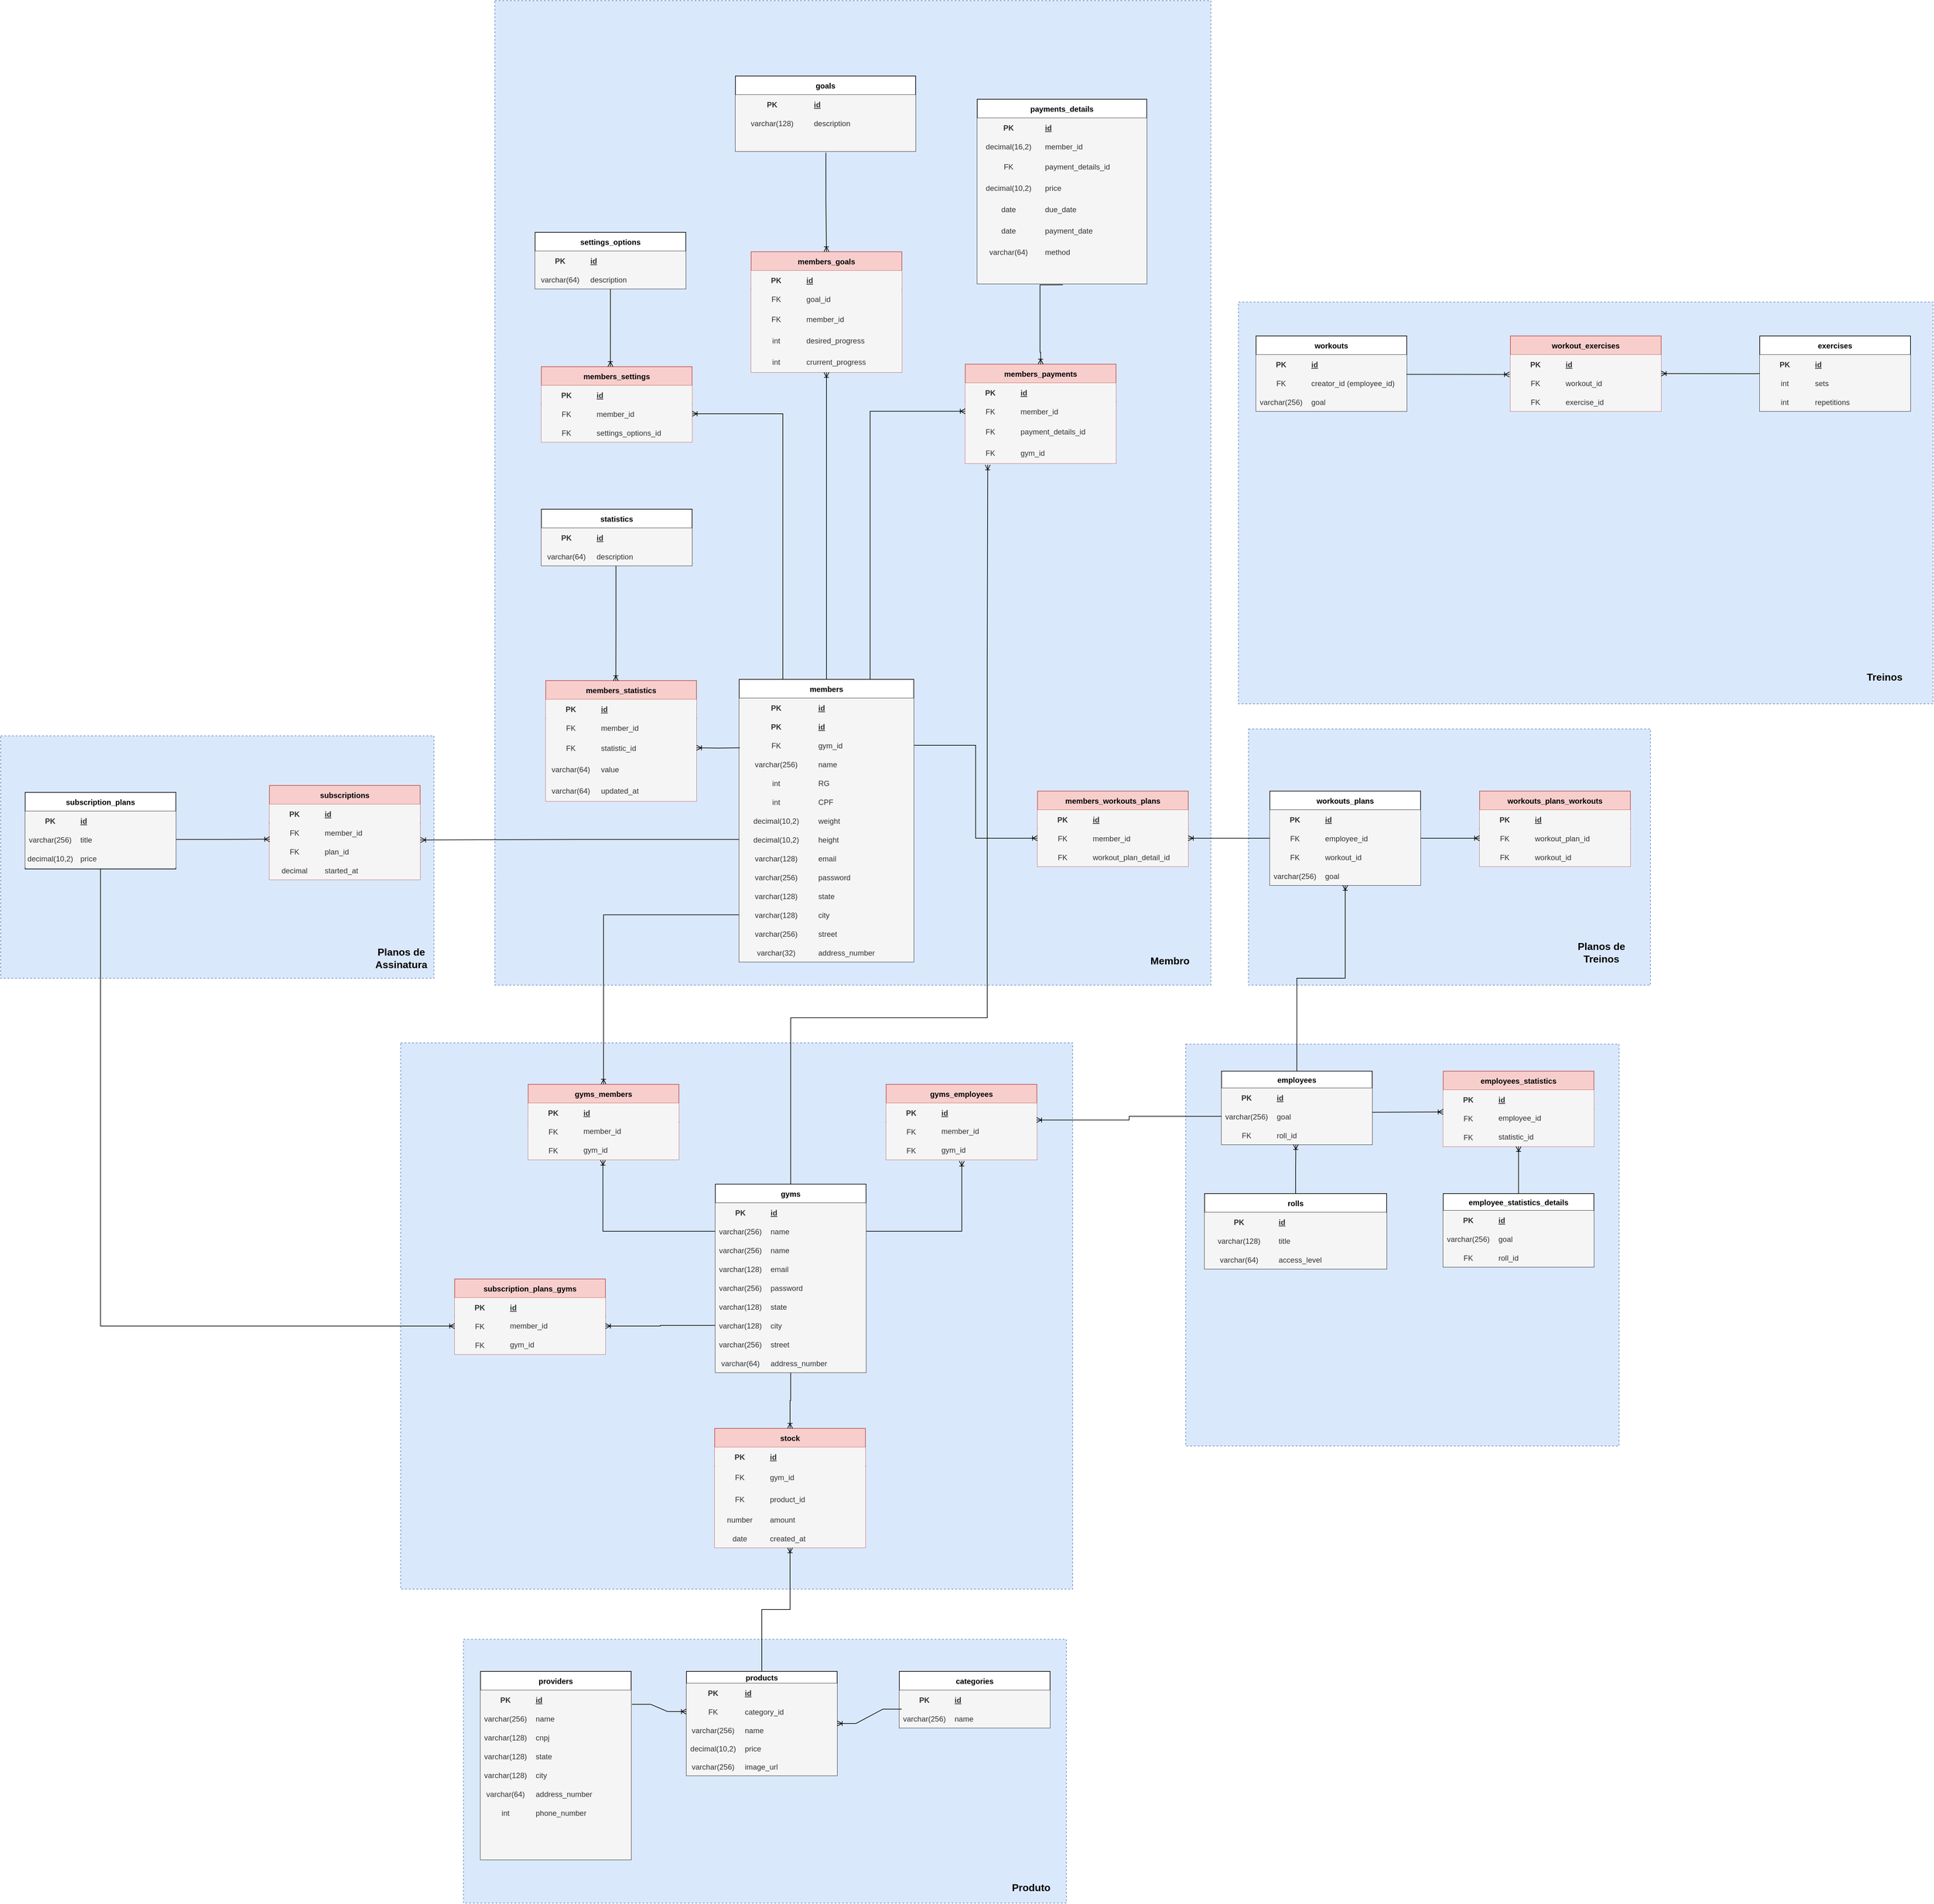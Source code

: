<mxfile version="18.0.7" type="github">
  <diagram name="Page-1" id="e7e014a7-5840-1c2e-5031-d8a46d1fe8dd">
    <mxGraphModel dx="675" dy="2051" grid="1" gridSize="10" guides="1" tooltips="1" connect="1" arrows="1" fold="1" page="1" pageScale="1" pageWidth="1169" pageHeight="826" background="none" math="0" shadow="0">
      <root>
        <mxCell id="0" />
        <mxCell id="1" parent="0" />
        <mxCell id="ot_BCaKHzkHSlwnmK5Li-112" value="" style="rounded=0;whiteSpace=wrap;html=1;dashed=1;fillColor=#dae8fc;strokeColor=#6c8ebf;" parent="1" vertex="1">
          <mxGeometry x="2410" y="152" width="690" height="640" as="geometry" />
        </mxCell>
        <mxCell id="wcBPrysFTeDaV5ZYO1Ei-82" value="" style="rounded=0;whiteSpace=wrap;html=1;dashed=1;fillColor=#dae8fc;strokeColor=#6c8ebf;" parent="1" vertex="1">
          <mxGeometry x="1310" y="-1510" width="1140" height="1568" as="geometry" />
        </mxCell>
        <mxCell id="wcBPrysFTeDaV5ZYO1Ei-81" value="" style="rounded=0;whiteSpace=wrap;html=1;dashed=1;fillColor=#dae8fc;strokeColor=#6c8ebf;" parent="1" vertex="1">
          <mxGeometry x="1160" y="150" width="1070" height="870" as="geometry" />
        </mxCell>
        <mxCell id="wcBPrysFTeDaV5ZYO1Ei-75" value="" style="rounded=0;whiteSpace=wrap;html=1;dashed=1;fillColor=#dae8fc;strokeColor=#6c8ebf;" parent="1" vertex="1">
          <mxGeometry x="2494" y="-1030" width="1106" height="640" as="geometry" />
        </mxCell>
        <mxCell id="wcBPrysFTeDaV5ZYO1Ei-73" value="" style="rounded=0;whiteSpace=wrap;html=1;dashed=1;fillColor=#dae8fc;strokeColor=#6c8ebf;" parent="1" vertex="1">
          <mxGeometry x="2510" y="-350" width="640" height="408" as="geometry" />
        </mxCell>
        <mxCell id="wcBPrysFTeDaV5ZYO1Ei-71" value="" style="rounded=0;whiteSpace=wrap;html=1;dashed=1;fillColor=#dae8fc;strokeColor=#6c8ebf;" parent="1" vertex="1">
          <mxGeometry x="523" y="-339" width="690" height="386" as="geometry" />
        </mxCell>
        <mxCell id="wcBPrysFTeDaV5ZYO1Ei-64" value="" style="rounded=0;whiteSpace=wrap;html=1;dashed=1;fillColor=#dae8fc;strokeColor=#6c8ebf;" parent="1" vertex="1">
          <mxGeometry x="1260" y="1100" width="960" height="420" as="geometry" />
        </mxCell>
        <mxCell id="cqDJRctu_U0ZVXSVVv-S-1" value="gyms" style="shape=table;startSize=30;container=1;collapsible=1;childLayout=tableLayout;fixedRows=1;rowLines=0;fontStyle=1;align=center;resizeLast=1;" parent="1" vertex="1">
          <mxGeometry x="1661" y="375" width="240" height="300" as="geometry" />
        </mxCell>
        <mxCell id="cqDJRctu_U0ZVXSVVv-S-2" value="" style="shape=tableRow;horizontal=0;startSize=0;swimlaneHead=0;swimlaneBody=0;fillColor=none;collapsible=0;dropTarget=0;points=[[0,0.5],[1,0.5]];portConstraint=eastwest;top=0;left=0;right=0;bottom=1;" parent="cqDJRctu_U0ZVXSVVv-S-1" vertex="1">
          <mxGeometry y="30" width="240" height="30" as="geometry" />
        </mxCell>
        <mxCell id="cqDJRctu_U0ZVXSVVv-S-3" value="PK" style="shape=partialRectangle;connectable=0;fillColor=#f5f5f5;top=0;left=0;bottom=0;right=0;fontStyle=1;overflow=hidden;fontColor=#333333;strokeColor=#666666;" parent="cqDJRctu_U0ZVXSVVv-S-2" vertex="1">
          <mxGeometry width="80" height="30" as="geometry">
            <mxRectangle width="80" height="30" as="alternateBounds" />
          </mxGeometry>
        </mxCell>
        <mxCell id="cqDJRctu_U0ZVXSVVv-S-4" value="id" style="shape=partialRectangle;connectable=0;fillColor=#f5f5f5;top=0;left=0;bottom=0;right=0;align=left;spacingLeft=6;fontStyle=5;overflow=hidden;fontColor=#333333;strokeColor=#666666;" parent="cqDJRctu_U0ZVXSVVv-S-2" vertex="1">
          <mxGeometry x="80" width="160" height="30" as="geometry">
            <mxRectangle width="160" height="30" as="alternateBounds" />
          </mxGeometry>
        </mxCell>
        <mxCell id="wcBPrysFTeDaV5ZYO1Ei-78" style="shape=tableRow;horizontal=0;startSize=0;swimlaneHead=0;swimlaneBody=0;fillColor=none;collapsible=0;dropTarget=0;points=[[0,0.5],[1,0.5]];portConstraint=eastwest;top=0;left=0;right=0;bottom=0;" parent="cqDJRctu_U0ZVXSVVv-S-1" vertex="1">
          <mxGeometry y="60" width="240" height="30" as="geometry" />
        </mxCell>
        <mxCell id="wcBPrysFTeDaV5ZYO1Ei-79" value="varchar(256)" style="shape=partialRectangle;connectable=0;fillColor=#f5f5f5;top=0;left=0;bottom=0;right=0;editable=1;overflow=hidden;fontColor=#333333;strokeColor=#666666;" parent="wcBPrysFTeDaV5ZYO1Ei-78" vertex="1">
          <mxGeometry width="80" height="30" as="geometry">
            <mxRectangle width="80" height="30" as="alternateBounds" />
          </mxGeometry>
        </mxCell>
        <mxCell id="wcBPrysFTeDaV5ZYO1Ei-80" value="name" style="shape=partialRectangle;connectable=0;fillColor=#f5f5f5;top=0;left=0;bottom=0;right=0;align=left;spacingLeft=6;overflow=hidden;fontColor=#333333;strokeColor=#666666;" parent="wcBPrysFTeDaV5ZYO1Ei-78" vertex="1">
          <mxGeometry x="80" width="160" height="30" as="geometry">
            <mxRectangle width="160" height="30" as="alternateBounds" />
          </mxGeometry>
        </mxCell>
        <mxCell id="nS6iPJSSFPPUDI0pfMjD-26" style="shape=tableRow;horizontal=0;startSize=0;swimlaneHead=0;swimlaneBody=0;fillColor=none;collapsible=0;dropTarget=0;points=[[0,0.5],[1,0.5]];portConstraint=eastwest;top=0;left=0;right=0;bottom=0;" parent="cqDJRctu_U0ZVXSVVv-S-1" vertex="1">
          <mxGeometry y="90" width="240" height="30" as="geometry" />
        </mxCell>
        <mxCell id="nS6iPJSSFPPUDI0pfMjD-27" value="varchar(256)" style="shape=partialRectangle;connectable=0;fillColor=#f5f5f5;top=0;left=0;bottom=0;right=0;editable=1;overflow=hidden;fontColor=#333333;strokeColor=#666666;" parent="nS6iPJSSFPPUDI0pfMjD-26" vertex="1">
          <mxGeometry width="80" height="30" as="geometry">
            <mxRectangle width="80" height="30" as="alternateBounds" />
          </mxGeometry>
        </mxCell>
        <mxCell id="nS6iPJSSFPPUDI0pfMjD-28" value="name" style="shape=partialRectangle;connectable=0;fillColor=#f5f5f5;top=0;left=0;bottom=0;right=0;align=left;spacingLeft=6;overflow=hidden;fontColor=#333333;strokeColor=#666666;" parent="nS6iPJSSFPPUDI0pfMjD-26" vertex="1">
          <mxGeometry x="80" width="160" height="30" as="geometry">
            <mxRectangle width="160" height="30" as="alternateBounds" />
          </mxGeometry>
        </mxCell>
        <mxCell id="cqDJRctu_U0ZVXSVVv-S-5" value="" style="shape=tableRow;horizontal=0;startSize=0;swimlaneHead=0;swimlaneBody=0;fillColor=none;collapsible=0;dropTarget=0;points=[[0,0.5],[1,0.5]];portConstraint=eastwest;top=0;left=0;right=0;bottom=0;" parent="cqDJRctu_U0ZVXSVVv-S-1" vertex="1">
          <mxGeometry y="120" width="240" height="30" as="geometry" />
        </mxCell>
        <mxCell id="cqDJRctu_U0ZVXSVVv-S-6" value="varchar(128)" style="shape=partialRectangle;connectable=0;fillColor=#f5f5f5;top=0;left=0;bottom=0;right=0;editable=1;overflow=hidden;fontColor=#333333;strokeColor=#666666;" parent="cqDJRctu_U0ZVXSVVv-S-5" vertex="1">
          <mxGeometry width="80" height="30" as="geometry">
            <mxRectangle width="80" height="30" as="alternateBounds" />
          </mxGeometry>
        </mxCell>
        <mxCell id="cqDJRctu_U0ZVXSVVv-S-7" value="email" style="shape=partialRectangle;connectable=0;fillColor=#f5f5f5;top=0;left=0;bottom=0;right=0;align=left;spacingLeft=6;overflow=hidden;fontColor=#333333;strokeColor=#666666;" parent="cqDJRctu_U0ZVXSVVv-S-5" vertex="1">
          <mxGeometry x="80" width="160" height="30" as="geometry">
            <mxRectangle width="160" height="30" as="alternateBounds" />
          </mxGeometry>
        </mxCell>
        <mxCell id="cqDJRctu_U0ZVXSVVv-S-8" value="" style="shape=tableRow;horizontal=0;startSize=0;swimlaneHead=0;swimlaneBody=0;fillColor=none;collapsible=0;dropTarget=0;points=[[0,0.5],[1,0.5]];portConstraint=eastwest;top=0;left=0;right=0;bottom=0;" parent="cqDJRctu_U0ZVXSVVv-S-1" vertex="1">
          <mxGeometry y="150" width="240" height="30" as="geometry" />
        </mxCell>
        <mxCell id="cqDJRctu_U0ZVXSVVv-S-9" value="varchar(256)" style="shape=partialRectangle;connectable=0;fillColor=#f5f5f5;top=0;left=0;bottom=0;right=0;editable=1;overflow=hidden;fontColor=#333333;strokeColor=#666666;" parent="cqDJRctu_U0ZVXSVVv-S-8" vertex="1">
          <mxGeometry width="80" height="30" as="geometry">
            <mxRectangle width="80" height="30" as="alternateBounds" />
          </mxGeometry>
        </mxCell>
        <mxCell id="cqDJRctu_U0ZVXSVVv-S-10" value="password" style="shape=partialRectangle;connectable=0;fillColor=#f5f5f5;top=0;left=0;bottom=0;right=0;align=left;spacingLeft=6;overflow=hidden;fontColor=#333333;strokeColor=#666666;" parent="cqDJRctu_U0ZVXSVVv-S-8" vertex="1">
          <mxGeometry x="80" width="160" height="30" as="geometry">
            <mxRectangle width="160" height="30" as="alternateBounds" />
          </mxGeometry>
        </mxCell>
        <mxCell id="cqDJRctu_U0ZVXSVVv-S-11" value="" style="shape=tableRow;horizontal=0;startSize=0;swimlaneHead=0;swimlaneBody=0;fillColor=none;collapsible=0;dropTarget=0;points=[[0,0.5],[1,0.5]];portConstraint=eastwest;top=0;left=0;right=0;bottom=0;" parent="cqDJRctu_U0ZVXSVVv-S-1" vertex="1">
          <mxGeometry y="180" width="240" height="30" as="geometry" />
        </mxCell>
        <mxCell id="cqDJRctu_U0ZVXSVVv-S-12" value="varchar(128)" style="shape=partialRectangle;connectable=0;fillColor=#f5f5f5;top=0;left=0;bottom=0;right=0;editable=1;overflow=hidden;fontColor=#333333;strokeColor=#666666;" parent="cqDJRctu_U0ZVXSVVv-S-11" vertex="1">
          <mxGeometry width="80" height="30" as="geometry">
            <mxRectangle width="80" height="30" as="alternateBounds" />
          </mxGeometry>
        </mxCell>
        <mxCell id="cqDJRctu_U0ZVXSVVv-S-13" value="state" style="shape=partialRectangle;connectable=0;fillColor=#f5f5f5;top=0;left=0;bottom=0;right=0;align=left;spacingLeft=6;overflow=hidden;fontColor=#333333;strokeColor=#666666;" parent="cqDJRctu_U0ZVXSVVv-S-11" vertex="1">
          <mxGeometry x="80" width="160" height="30" as="geometry">
            <mxRectangle width="160" height="30" as="alternateBounds" />
          </mxGeometry>
        </mxCell>
        <mxCell id="nS6iPJSSFPPUDI0pfMjD-11" style="shape=tableRow;horizontal=0;startSize=0;swimlaneHead=0;swimlaneBody=0;fillColor=none;collapsible=0;dropTarget=0;points=[[0,0.5],[1,0.5]];portConstraint=eastwest;top=0;left=0;right=0;bottom=0;" parent="cqDJRctu_U0ZVXSVVv-S-1" vertex="1">
          <mxGeometry y="210" width="240" height="30" as="geometry" />
        </mxCell>
        <mxCell id="nS6iPJSSFPPUDI0pfMjD-12" value="varchar(128)" style="shape=partialRectangle;connectable=0;fillColor=#f5f5f5;top=0;left=0;bottom=0;right=0;editable=1;overflow=hidden;fontColor=#333333;strokeColor=#666666;" parent="nS6iPJSSFPPUDI0pfMjD-11" vertex="1">
          <mxGeometry width="80" height="30" as="geometry">
            <mxRectangle width="80" height="30" as="alternateBounds" />
          </mxGeometry>
        </mxCell>
        <mxCell id="nS6iPJSSFPPUDI0pfMjD-13" value="city" style="shape=partialRectangle;connectable=0;fillColor=#f5f5f5;top=0;left=0;bottom=0;right=0;align=left;spacingLeft=6;overflow=hidden;fontColor=#333333;strokeColor=#666666;" parent="nS6iPJSSFPPUDI0pfMjD-11" vertex="1">
          <mxGeometry x="80" width="160" height="30" as="geometry">
            <mxRectangle width="160" height="30" as="alternateBounds" />
          </mxGeometry>
        </mxCell>
        <mxCell id="nS6iPJSSFPPUDI0pfMjD-14" style="shape=tableRow;horizontal=0;startSize=0;swimlaneHead=0;swimlaneBody=0;fillColor=none;collapsible=0;dropTarget=0;points=[[0,0.5],[1,0.5]];portConstraint=eastwest;top=0;left=0;right=0;bottom=0;" parent="cqDJRctu_U0ZVXSVVv-S-1" vertex="1">
          <mxGeometry y="240" width="240" height="30" as="geometry" />
        </mxCell>
        <mxCell id="nS6iPJSSFPPUDI0pfMjD-15" value="varchar(256)" style="shape=partialRectangle;connectable=0;fillColor=#f5f5f5;top=0;left=0;bottom=0;right=0;editable=1;overflow=hidden;fontColor=#333333;strokeColor=#666666;" parent="nS6iPJSSFPPUDI0pfMjD-14" vertex="1">
          <mxGeometry width="80" height="30" as="geometry">
            <mxRectangle width="80" height="30" as="alternateBounds" />
          </mxGeometry>
        </mxCell>
        <mxCell id="nS6iPJSSFPPUDI0pfMjD-16" value="street   " style="shape=partialRectangle;connectable=0;fillColor=#f5f5f5;top=0;left=0;bottom=0;right=0;align=left;spacingLeft=6;overflow=hidden;fontColor=#333333;strokeColor=#666666;" parent="nS6iPJSSFPPUDI0pfMjD-14" vertex="1">
          <mxGeometry x="80" width="160" height="30" as="geometry">
            <mxRectangle width="160" height="30" as="alternateBounds" />
          </mxGeometry>
        </mxCell>
        <mxCell id="nS6iPJSSFPPUDI0pfMjD-17" style="shape=tableRow;horizontal=0;startSize=0;swimlaneHead=0;swimlaneBody=0;fillColor=none;collapsible=0;dropTarget=0;points=[[0,0.5],[1,0.5]];portConstraint=eastwest;top=0;left=0;right=0;bottom=0;" parent="cqDJRctu_U0ZVXSVVv-S-1" vertex="1">
          <mxGeometry y="270" width="240" height="30" as="geometry" />
        </mxCell>
        <mxCell id="nS6iPJSSFPPUDI0pfMjD-18" value="varchar(64)" style="shape=partialRectangle;connectable=0;fillColor=#f5f5f5;top=0;left=0;bottom=0;right=0;editable=1;overflow=hidden;fontColor=#333333;strokeColor=#666666;" parent="nS6iPJSSFPPUDI0pfMjD-17" vertex="1">
          <mxGeometry width="80" height="30" as="geometry">
            <mxRectangle width="80" height="30" as="alternateBounds" />
          </mxGeometry>
        </mxCell>
        <mxCell id="nS6iPJSSFPPUDI0pfMjD-19" value="address_number" style="shape=partialRectangle;connectable=0;fillColor=#f5f5f5;top=0;left=0;bottom=0;right=0;align=left;spacingLeft=6;overflow=hidden;fontColor=#333333;strokeColor=#666666;" parent="nS6iPJSSFPPUDI0pfMjD-17" vertex="1">
          <mxGeometry x="80" width="160" height="30" as="geometry">
            <mxRectangle width="160" height="30" as="alternateBounds" />
          </mxGeometry>
        </mxCell>
        <mxCell id="nS6iPJSSFPPUDI0pfMjD-29" value="members" style="shape=table;startSize=30;container=1;collapsible=1;childLayout=tableLayout;fixedRows=1;rowLines=0;fontStyle=1;align=center;resizeLast=1;" parent="1" vertex="1">
          <mxGeometry x="1699" y="-429" width="278" height="450" as="geometry" />
        </mxCell>
        <mxCell id="IdpMbYvHJafA_dwijVwq-16" value="" style="shape=tableRow;horizontal=0;startSize=0;swimlaneHead=0;swimlaneBody=0;fillColor=none;collapsible=0;dropTarget=0;points=[[0,0.5],[1,0.5]];portConstraint=eastwest;top=0;left=0;right=0;bottom=1;" parent="nS6iPJSSFPPUDI0pfMjD-29" vertex="1">
          <mxGeometry y="30" width="278" height="30" as="geometry" />
        </mxCell>
        <mxCell id="IdpMbYvHJafA_dwijVwq-17" value="PK" style="shape=partialRectangle;connectable=0;top=0;left=0;bottom=0;right=0;fontStyle=1;overflow=hidden;fillColor=#f5f5f5;fontColor=#333333;strokeColor=#666666;" parent="IdpMbYvHJafA_dwijVwq-16" vertex="1">
          <mxGeometry width="118" height="30" as="geometry">
            <mxRectangle width="118" height="30" as="alternateBounds" />
          </mxGeometry>
        </mxCell>
        <mxCell id="IdpMbYvHJafA_dwijVwq-18" value="id" style="shape=partialRectangle;connectable=0;top=0;left=0;bottom=0;right=0;align=left;spacingLeft=6;fontStyle=5;overflow=hidden;fillColor=#f5f5f5;fontColor=#333333;strokeColor=#666666;" parent="IdpMbYvHJafA_dwijVwq-16" vertex="1">
          <mxGeometry x="118" width="160" height="30" as="geometry">
            <mxRectangle width="160" height="30" as="alternateBounds" />
          </mxGeometry>
        </mxCell>
        <mxCell id="nS6iPJSSFPPUDI0pfMjD-30" value="" style="shape=tableRow;horizontal=0;startSize=0;swimlaneHead=0;swimlaneBody=0;fillColor=none;collapsible=0;dropTarget=0;points=[[0,0.5],[1,0.5]];portConstraint=eastwest;top=0;left=0;right=0;bottom=1;" parent="nS6iPJSSFPPUDI0pfMjD-29" vertex="1">
          <mxGeometry y="60" width="278" height="30" as="geometry" />
        </mxCell>
        <mxCell id="nS6iPJSSFPPUDI0pfMjD-31" value="PK" style="shape=partialRectangle;connectable=0;top=0;left=0;bottom=0;right=0;fontStyle=1;overflow=hidden;fillColor=#f5f5f5;fontColor=#333333;strokeColor=#666666;" parent="nS6iPJSSFPPUDI0pfMjD-30" vertex="1">
          <mxGeometry width="118" height="30" as="geometry">
            <mxRectangle width="118" height="30" as="alternateBounds" />
          </mxGeometry>
        </mxCell>
        <mxCell id="nS6iPJSSFPPUDI0pfMjD-32" value="id" style="shape=partialRectangle;connectable=0;top=0;left=0;bottom=0;right=0;align=left;spacingLeft=6;fontStyle=5;overflow=hidden;fillColor=#f5f5f5;fontColor=#333333;strokeColor=#666666;" parent="nS6iPJSSFPPUDI0pfMjD-30" vertex="1">
          <mxGeometry x="118" width="160" height="30" as="geometry">
            <mxRectangle width="160" height="30" as="alternateBounds" />
          </mxGeometry>
        </mxCell>
        <mxCell id="CnmkukpoRnF5Mc1D4gRC-27" style="shape=tableRow;horizontal=0;startSize=0;swimlaneHead=0;swimlaneBody=0;fillColor=none;collapsible=0;dropTarget=0;points=[[0,0.5],[1,0.5]];portConstraint=eastwest;top=0;left=0;right=0;bottom=0;" parent="nS6iPJSSFPPUDI0pfMjD-29" vertex="1">
          <mxGeometry y="90" width="278" height="30" as="geometry" />
        </mxCell>
        <mxCell id="CnmkukpoRnF5Mc1D4gRC-28" value="FK" style="shape=partialRectangle;connectable=0;top=0;left=0;bottom=0;right=0;editable=1;overflow=hidden;fillColor=#f5f5f5;fontColor=#333333;strokeColor=#666666;" parent="CnmkukpoRnF5Mc1D4gRC-27" vertex="1">
          <mxGeometry width="118" height="30" as="geometry">
            <mxRectangle width="118" height="30" as="alternateBounds" />
          </mxGeometry>
        </mxCell>
        <mxCell id="CnmkukpoRnF5Mc1D4gRC-29" value="gym_id" style="shape=partialRectangle;connectable=0;top=0;left=0;bottom=0;right=0;align=left;spacingLeft=6;overflow=hidden;fillColor=#f5f5f5;fontColor=#333333;strokeColor=#666666;" parent="CnmkukpoRnF5Mc1D4gRC-27" vertex="1">
          <mxGeometry x="118" width="160" height="30" as="geometry">
            <mxRectangle width="160" height="30" as="alternateBounds" />
          </mxGeometry>
        </mxCell>
        <mxCell id="nS6iPJSSFPPUDI0pfMjD-33" style="shape=tableRow;horizontal=0;startSize=0;swimlaneHead=0;swimlaneBody=0;fillColor=none;collapsible=0;dropTarget=0;points=[[0,0.5],[1,0.5]];portConstraint=eastwest;top=0;left=0;right=0;bottom=0;" parent="nS6iPJSSFPPUDI0pfMjD-29" vertex="1">
          <mxGeometry y="120" width="278" height="30" as="geometry" />
        </mxCell>
        <mxCell id="nS6iPJSSFPPUDI0pfMjD-34" value="varchar(256)" style="shape=partialRectangle;connectable=0;top=0;left=0;bottom=0;right=0;editable=1;overflow=hidden;fillColor=#f5f5f5;fontColor=#333333;strokeColor=#666666;" parent="nS6iPJSSFPPUDI0pfMjD-33" vertex="1">
          <mxGeometry width="118" height="30" as="geometry">
            <mxRectangle width="118" height="30" as="alternateBounds" />
          </mxGeometry>
        </mxCell>
        <mxCell id="nS6iPJSSFPPUDI0pfMjD-35" value="name" style="shape=partialRectangle;connectable=0;top=0;left=0;bottom=0;right=0;align=left;spacingLeft=6;overflow=hidden;fillColor=#f5f5f5;fontColor=#333333;strokeColor=#666666;" parent="nS6iPJSSFPPUDI0pfMjD-33" vertex="1">
          <mxGeometry x="118" width="160" height="30" as="geometry">
            <mxRectangle width="160" height="30" as="alternateBounds" />
          </mxGeometry>
        </mxCell>
        <mxCell id="9rMzkn_qYGO-F2BWBrdG-1" style="shape=tableRow;horizontal=0;startSize=0;swimlaneHead=0;swimlaneBody=0;fillColor=none;collapsible=0;dropTarget=0;points=[[0,0.5],[1,0.5]];portConstraint=eastwest;top=0;left=0;right=0;bottom=0;" parent="nS6iPJSSFPPUDI0pfMjD-29" vertex="1">
          <mxGeometry y="150" width="278" height="30" as="geometry" />
        </mxCell>
        <mxCell id="9rMzkn_qYGO-F2BWBrdG-2" value="int" style="shape=partialRectangle;connectable=0;top=0;left=0;bottom=0;right=0;editable=1;overflow=hidden;fillColor=#f5f5f5;fontColor=#333333;strokeColor=#666666;" parent="9rMzkn_qYGO-F2BWBrdG-1" vertex="1">
          <mxGeometry width="118" height="30" as="geometry">
            <mxRectangle width="118" height="30" as="alternateBounds" />
          </mxGeometry>
        </mxCell>
        <mxCell id="9rMzkn_qYGO-F2BWBrdG-3" value="RG" style="shape=partialRectangle;connectable=0;top=0;left=0;bottom=0;right=0;align=left;spacingLeft=6;overflow=hidden;fillColor=#f5f5f5;fontColor=#333333;strokeColor=#666666;" parent="9rMzkn_qYGO-F2BWBrdG-1" vertex="1">
          <mxGeometry x="118" width="160" height="30" as="geometry">
            <mxRectangle width="160" height="30" as="alternateBounds" />
          </mxGeometry>
        </mxCell>
        <mxCell id="9rMzkn_qYGO-F2BWBrdG-4" style="shape=tableRow;horizontal=0;startSize=0;swimlaneHead=0;swimlaneBody=0;fillColor=none;collapsible=0;dropTarget=0;points=[[0,0.5],[1,0.5]];portConstraint=eastwest;top=0;left=0;right=0;bottom=0;" parent="nS6iPJSSFPPUDI0pfMjD-29" vertex="1">
          <mxGeometry y="180" width="278" height="30" as="geometry" />
        </mxCell>
        <mxCell id="9rMzkn_qYGO-F2BWBrdG-5" value="int" style="shape=partialRectangle;connectable=0;top=0;left=0;bottom=0;right=0;editable=1;overflow=hidden;fillColor=#f5f5f5;fontColor=#333333;strokeColor=#666666;" parent="9rMzkn_qYGO-F2BWBrdG-4" vertex="1">
          <mxGeometry width="118" height="30" as="geometry">
            <mxRectangle width="118" height="30" as="alternateBounds" />
          </mxGeometry>
        </mxCell>
        <mxCell id="9rMzkn_qYGO-F2BWBrdG-6" value="CPF" style="shape=partialRectangle;connectable=0;top=0;left=0;bottom=0;right=0;align=left;spacingLeft=6;overflow=hidden;fillColor=#f5f5f5;fontColor=#333333;strokeColor=#666666;" parent="9rMzkn_qYGO-F2BWBrdG-4" vertex="1">
          <mxGeometry x="118" width="160" height="30" as="geometry">
            <mxRectangle width="160" height="30" as="alternateBounds" />
          </mxGeometry>
        </mxCell>
        <mxCell id="9rMzkn_qYGO-F2BWBrdG-7" style="shape=tableRow;horizontal=0;startSize=0;swimlaneHead=0;swimlaneBody=0;fillColor=none;collapsible=0;dropTarget=0;points=[[0,0.5],[1,0.5]];portConstraint=eastwest;top=0;left=0;right=0;bottom=0;" parent="nS6iPJSSFPPUDI0pfMjD-29" vertex="1">
          <mxGeometry y="210" width="278" height="30" as="geometry" />
        </mxCell>
        <mxCell id="9rMzkn_qYGO-F2BWBrdG-8" value="decimal(10,2)" style="shape=partialRectangle;connectable=0;top=0;left=0;bottom=0;right=0;editable=1;overflow=hidden;fillColor=#f5f5f5;fontColor=#333333;strokeColor=#666666;" parent="9rMzkn_qYGO-F2BWBrdG-7" vertex="1">
          <mxGeometry width="118" height="30" as="geometry">
            <mxRectangle width="118" height="30" as="alternateBounds" />
          </mxGeometry>
        </mxCell>
        <mxCell id="9rMzkn_qYGO-F2BWBrdG-9" value="weight" style="shape=partialRectangle;connectable=0;top=0;left=0;bottom=0;right=0;align=left;spacingLeft=6;overflow=hidden;fillColor=#f5f5f5;fontColor=#333333;strokeColor=#666666;" parent="9rMzkn_qYGO-F2BWBrdG-7" vertex="1">
          <mxGeometry x="118" width="160" height="30" as="geometry">
            <mxRectangle width="160" height="30" as="alternateBounds" />
          </mxGeometry>
        </mxCell>
        <mxCell id="9rMzkn_qYGO-F2BWBrdG-10" style="shape=tableRow;horizontal=0;startSize=0;swimlaneHead=0;swimlaneBody=0;fillColor=none;collapsible=0;dropTarget=0;points=[[0,0.5],[1,0.5]];portConstraint=eastwest;top=0;left=0;right=0;bottom=0;" parent="nS6iPJSSFPPUDI0pfMjD-29" vertex="1">
          <mxGeometry y="240" width="278" height="30" as="geometry" />
        </mxCell>
        <mxCell id="9rMzkn_qYGO-F2BWBrdG-11" value="decimal(10,2)" style="shape=partialRectangle;connectable=0;top=0;left=0;bottom=0;right=0;editable=1;overflow=hidden;fillColor=#f5f5f5;fontColor=#333333;strokeColor=#666666;" parent="9rMzkn_qYGO-F2BWBrdG-10" vertex="1">
          <mxGeometry width="118" height="30" as="geometry">
            <mxRectangle width="118" height="30" as="alternateBounds" />
          </mxGeometry>
        </mxCell>
        <mxCell id="9rMzkn_qYGO-F2BWBrdG-12" value="height" style="shape=partialRectangle;connectable=0;top=0;left=0;bottom=0;right=0;align=left;spacingLeft=6;overflow=hidden;fillColor=#f5f5f5;fontColor=#333333;strokeColor=#666666;" parent="9rMzkn_qYGO-F2BWBrdG-10" vertex="1">
          <mxGeometry x="118" width="160" height="30" as="geometry">
            <mxRectangle width="160" height="30" as="alternateBounds" />
          </mxGeometry>
        </mxCell>
        <mxCell id="nS6iPJSSFPPUDI0pfMjD-36" value="" style="shape=tableRow;horizontal=0;startSize=0;swimlaneHead=0;swimlaneBody=0;fillColor=none;collapsible=0;dropTarget=0;points=[[0,0.5],[1,0.5]];portConstraint=eastwest;top=0;left=0;right=0;bottom=0;" parent="nS6iPJSSFPPUDI0pfMjD-29" vertex="1">
          <mxGeometry y="270" width="278" height="30" as="geometry" />
        </mxCell>
        <mxCell id="nS6iPJSSFPPUDI0pfMjD-37" value="varchar(128)" style="shape=partialRectangle;connectable=0;top=0;left=0;bottom=0;right=0;editable=1;overflow=hidden;fillColor=#f5f5f5;fontColor=#333333;strokeColor=#666666;" parent="nS6iPJSSFPPUDI0pfMjD-36" vertex="1">
          <mxGeometry width="118" height="30" as="geometry">
            <mxRectangle width="118" height="30" as="alternateBounds" />
          </mxGeometry>
        </mxCell>
        <mxCell id="nS6iPJSSFPPUDI0pfMjD-38" value="email" style="shape=partialRectangle;connectable=0;top=0;left=0;bottom=0;right=0;align=left;spacingLeft=6;overflow=hidden;fillColor=#f5f5f5;fontColor=#333333;strokeColor=#666666;" parent="nS6iPJSSFPPUDI0pfMjD-36" vertex="1">
          <mxGeometry x="118" width="160" height="30" as="geometry">
            <mxRectangle width="160" height="30" as="alternateBounds" />
          </mxGeometry>
        </mxCell>
        <mxCell id="nS6iPJSSFPPUDI0pfMjD-39" value="" style="shape=tableRow;horizontal=0;startSize=0;swimlaneHead=0;swimlaneBody=0;fillColor=none;collapsible=0;dropTarget=0;points=[[0,0.5],[1,0.5]];portConstraint=eastwest;top=0;left=0;right=0;bottom=0;" parent="nS6iPJSSFPPUDI0pfMjD-29" vertex="1">
          <mxGeometry y="300" width="278" height="30" as="geometry" />
        </mxCell>
        <mxCell id="nS6iPJSSFPPUDI0pfMjD-40" value="varchar(256)" style="shape=partialRectangle;connectable=0;top=0;left=0;bottom=0;right=0;editable=1;overflow=hidden;fillColor=#f5f5f5;fontColor=#333333;strokeColor=#666666;" parent="nS6iPJSSFPPUDI0pfMjD-39" vertex="1">
          <mxGeometry width="118" height="30" as="geometry">
            <mxRectangle width="118" height="30" as="alternateBounds" />
          </mxGeometry>
        </mxCell>
        <mxCell id="nS6iPJSSFPPUDI0pfMjD-41" value="password" style="shape=partialRectangle;connectable=0;top=0;left=0;bottom=0;right=0;align=left;spacingLeft=6;overflow=hidden;fillColor=#f5f5f5;fontColor=#333333;strokeColor=#666666;" parent="nS6iPJSSFPPUDI0pfMjD-39" vertex="1">
          <mxGeometry x="118" width="160" height="30" as="geometry">
            <mxRectangle width="160" height="30" as="alternateBounds" />
          </mxGeometry>
        </mxCell>
        <mxCell id="nS6iPJSSFPPUDI0pfMjD-42" value="" style="shape=tableRow;horizontal=0;startSize=0;swimlaneHead=0;swimlaneBody=0;fillColor=none;collapsible=0;dropTarget=0;points=[[0,0.5],[1,0.5]];portConstraint=eastwest;top=0;left=0;right=0;bottom=0;" parent="nS6iPJSSFPPUDI0pfMjD-29" vertex="1">
          <mxGeometry y="330" width="278" height="30" as="geometry" />
        </mxCell>
        <mxCell id="nS6iPJSSFPPUDI0pfMjD-43" value="varchar(128)" style="shape=partialRectangle;connectable=0;top=0;left=0;bottom=0;right=0;editable=1;overflow=hidden;fillColor=#f5f5f5;fontColor=#333333;strokeColor=#666666;" parent="nS6iPJSSFPPUDI0pfMjD-42" vertex="1">
          <mxGeometry width="118" height="30" as="geometry">
            <mxRectangle width="118" height="30" as="alternateBounds" />
          </mxGeometry>
        </mxCell>
        <mxCell id="nS6iPJSSFPPUDI0pfMjD-44" value="state" style="shape=partialRectangle;connectable=0;top=0;left=0;bottom=0;right=0;align=left;spacingLeft=6;overflow=hidden;fillColor=#f5f5f5;fontColor=#333333;strokeColor=#666666;" parent="nS6iPJSSFPPUDI0pfMjD-42" vertex="1">
          <mxGeometry x="118" width="160" height="30" as="geometry">
            <mxRectangle width="160" height="30" as="alternateBounds" />
          </mxGeometry>
        </mxCell>
        <mxCell id="nS6iPJSSFPPUDI0pfMjD-45" style="shape=tableRow;horizontal=0;startSize=0;swimlaneHead=0;swimlaneBody=0;fillColor=none;collapsible=0;dropTarget=0;points=[[0,0.5],[1,0.5]];portConstraint=eastwest;top=0;left=0;right=0;bottom=0;" parent="nS6iPJSSFPPUDI0pfMjD-29" vertex="1">
          <mxGeometry y="360" width="278" height="30" as="geometry" />
        </mxCell>
        <mxCell id="nS6iPJSSFPPUDI0pfMjD-46" value="varchar(128)" style="shape=partialRectangle;connectable=0;top=0;left=0;bottom=0;right=0;editable=1;overflow=hidden;fillColor=#f5f5f5;fontColor=#333333;strokeColor=#666666;" parent="nS6iPJSSFPPUDI0pfMjD-45" vertex="1">
          <mxGeometry width="118" height="30" as="geometry">
            <mxRectangle width="118" height="30" as="alternateBounds" />
          </mxGeometry>
        </mxCell>
        <mxCell id="nS6iPJSSFPPUDI0pfMjD-47" value="city" style="shape=partialRectangle;connectable=0;top=0;left=0;bottom=0;right=0;align=left;spacingLeft=6;overflow=hidden;fillColor=#f5f5f5;fontColor=#333333;strokeColor=#666666;" parent="nS6iPJSSFPPUDI0pfMjD-45" vertex="1">
          <mxGeometry x="118" width="160" height="30" as="geometry">
            <mxRectangle width="160" height="30" as="alternateBounds" />
          </mxGeometry>
        </mxCell>
        <mxCell id="nS6iPJSSFPPUDI0pfMjD-48" style="shape=tableRow;horizontal=0;startSize=0;swimlaneHead=0;swimlaneBody=0;fillColor=none;collapsible=0;dropTarget=0;points=[[0,0.5],[1,0.5]];portConstraint=eastwest;top=0;left=0;right=0;bottom=0;" parent="nS6iPJSSFPPUDI0pfMjD-29" vertex="1">
          <mxGeometry y="390" width="278" height="30" as="geometry" />
        </mxCell>
        <mxCell id="nS6iPJSSFPPUDI0pfMjD-49" value="varchar(256)" style="shape=partialRectangle;connectable=0;top=0;left=0;bottom=0;right=0;editable=1;overflow=hidden;fillColor=#f5f5f5;fontColor=#333333;strokeColor=#666666;" parent="nS6iPJSSFPPUDI0pfMjD-48" vertex="1">
          <mxGeometry width="118" height="30" as="geometry">
            <mxRectangle width="118" height="30" as="alternateBounds" />
          </mxGeometry>
        </mxCell>
        <mxCell id="nS6iPJSSFPPUDI0pfMjD-50" value="street   " style="shape=partialRectangle;connectable=0;top=0;left=0;bottom=0;right=0;align=left;spacingLeft=6;overflow=hidden;fillColor=#f5f5f5;fontColor=#333333;strokeColor=#666666;" parent="nS6iPJSSFPPUDI0pfMjD-48" vertex="1">
          <mxGeometry x="118" width="160" height="30" as="geometry">
            <mxRectangle width="160" height="30" as="alternateBounds" />
          </mxGeometry>
        </mxCell>
        <mxCell id="nS6iPJSSFPPUDI0pfMjD-51" style="shape=tableRow;horizontal=0;startSize=0;swimlaneHead=0;swimlaneBody=0;fillColor=none;collapsible=0;dropTarget=0;points=[[0,0.5],[1,0.5]];portConstraint=eastwest;top=0;left=0;right=0;bottom=0;" parent="nS6iPJSSFPPUDI0pfMjD-29" vertex="1">
          <mxGeometry y="420" width="278" height="30" as="geometry" />
        </mxCell>
        <mxCell id="nS6iPJSSFPPUDI0pfMjD-52" value="varchar(32)" style="shape=partialRectangle;connectable=0;top=0;left=0;bottom=0;right=0;editable=1;overflow=hidden;fillColor=#f5f5f5;fontColor=#333333;strokeColor=#666666;" parent="nS6iPJSSFPPUDI0pfMjD-51" vertex="1">
          <mxGeometry width="118" height="30" as="geometry">
            <mxRectangle width="118" height="30" as="alternateBounds" />
          </mxGeometry>
        </mxCell>
        <mxCell id="nS6iPJSSFPPUDI0pfMjD-53" value="address_number" style="shape=partialRectangle;connectable=0;top=0;left=0;bottom=0;right=0;align=left;spacingLeft=6;overflow=hidden;fillColor=#f5f5f5;fontColor=#333333;strokeColor=#666666;" parent="nS6iPJSSFPPUDI0pfMjD-51" vertex="1">
          <mxGeometry x="118" width="160" height="30" as="geometry">
            <mxRectangle width="160" height="30" as="alternateBounds" />
          </mxGeometry>
        </mxCell>
        <mxCell id="nS6iPJSSFPPUDI0pfMjD-60" value="workouts_plans" style="shape=table;startSize=30;container=1;collapsible=1;childLayout=tableLayout;fixedRows=1;rowLines=0;fontStyle=1;align=center;resizeLast=1;" parent="1" vertex="1">
          <mxGeometry x="2544" y="-251" width="240" height="150" as="geometry" />
        </mxCell>
        <mxCell id="CnmkukpoRnF5Mc1D4gRC-1" value="" style="shape=tableRow;horizontal=0;startSize=0;swimlaneHead=0;swimlaneBody=0;fillColor=none;collapsible=0;dropTarget=0;points=[[0,0.5],[1,0.5]];portConstraint=eastwest;top=0;left=0;right=0;bottom=1;" parent="nS6iPJSSFPPUDI0pfMjD-60" vertex="1">
          <mxGeometry y="30" width="240" height="30" as="geometry" />
        </mxCell>
        <mxCell id="CnmkukpoRnF5Mc1D4gRC-2" value="PK" style="shape=partialRectangle;connectable=0;fillColor=#f5f5f5;top=0;left=0;bottom=0;right=0;fontStyle=1;overflow=hidden;fontColor=#333333;strokeColor=#666666;" parent="CnmkukpoRnF5Mc1D4gRC-1" vertex="1">
          <mxGeometry width="80" height="30" as="geometry">
            <mxRectangle width="80" height="30" as="alternateBounds" />
          </mxGeometry>
        </mxCell>
        <mxCell id="CnmkukpoRnF5Mc1D4gRC-3" value="id" style="shape=partialRectangle;connectable=0;fillColor=#f5f5f5;top=0;left=0;bottom=0;right=0;align=left;spacingLeft=6;fontStyle=5;overflow=hidden;fontColor=#333333;strokeColor=#666666;" parent="CnmkukpoRnF5Mc1D4gRC-1" vertex="1">
          <mxGeometry x="80" width="160" height="30" as="geometry">
            <mxRectangle width="160" height="30" as="alternateBounds" />
          </mxGeometry>
        </mxCell>
        <mxCell id="nS6iPJSSFPPUDI0pfMjD-97" style="shape=tableRow;horizontal=0;startSize=0;swimlaneHead=0;swimlaneBody=0;fillColor=none;collapsible=0;dropTarget=0;points=[[0,0.5],[1,0.5]];portConstraint=eastwest;top=0;left=0;right=0;bottom=0;" parent="nS6iPJSSFPPUDI0pfMjD-60" vertex="1">
          <mxGeometry y="60" width="240" height="30" as="geometry" />
        </mxCell>
        <mxCell id="nS6iPJSSFPPUDI0pfMjD-98" value="FK" style="shape=partialRectangle;connectable=0;fillColor=#f5f5f5;top=0;left=0;bottom=0;right=0;editable=1;overflow=hidden;fontColor=#333333;strokeColor=#666666;" parent="nS6iPJSSFPPUDI0pfMjD-97" vertex="1">
          <mxGeometry width="80" height="30" as="geometry">
            <mxRectangle width="80" height="30" as="alternateBounds" />
          </mxGeometry>
        </mxCell>
        <mxCell id="nS6iPJSSFPPUDI0pfMjD-99" value="employee_id" style="shape=partialRectangle;connectable=0;fillColor=#f5f5f5;top=0;left=0;bottom=0;right=0;align=left;spacingLeft=6;overflow=hidden;fontColor=#333333;strokeColor=#666666;" parent="nS6iPJSSFPPUDI0pfMjD-97" vertex="1">
          <mxGeometry x="80" width="160" height="30" as="geometry">
            <mxRectangle width="160" height="30" as="alternateBounds" />
          </mxGeometry>
        </mxCell>
        <mxCell id="CnmkukpoRnF5Mc1D4gRC-30" style="shape=tableRow;horizontal=0;startSize=0;swimlaneHead=0;swimlaneBody=0;fillColor=none;collapsible=0;dropTarget=0;points=[[0,0.5],[1,0.5]];portConstraint=eastwest;top=0;left=0;right=0;bottom=0;" parent="nS6iPJSSFPPUDI0pfMjD-60" vertex="1">
          <mxGeometry y="90" width="240" height="30" as="geometry" />
        </mxCell>
        <mxCell id="CnmkukpoRnF5Mc1D4gRC-31" value="FK" style="shape=partialRectangle;connectable=0;fillColor=#f5f5f5;top=0;left=0;bottom=0;right=0;editable=1;overflow=hidden;fontColor=#333333;strokeColor=#666666;" parent="CnmkukpoRnF5Mc1D4gRC-30" vertex="1">
          <mxGeometry width="80" height="30" as="geometry">
            <mxRectangle width="80" height="30" as="alternateBounds" />
          </mxGeometry>
        </mxCell>
        <mxCell id="CnmkukpoRnF5Mc1D4gRC-32" value="workout_id" style="shape=partialRectangle;connectable=0;fillColor=#f5f5f5;top=0;left=0;bottom=0;right=0;align=left;spacingLeft=6;overflow=hidden;fontColor=#333333;strokeColor=#666666;" parent="CnmkukpoRnF5Mc1D4gRC-30" vertex="1">
          <mxGeometry x="80" width="160" height="30" as="geometry">
            <mxRectangle width="160" height="30" as="alternateBounds" />
          </mxGeometry>
        </mxCell>
        <mxCell id="nS6iPJSSFPPUDI0pfMjD-64" style="shape=tableRow;horizontal=0;startSize=0;swimlaneHead=0;swimlaneBody=0;fillColor=none;collapsible=0;dropTarget=0;points=[[0,0.5],[1,0.5]];portConstraint=eastwest;top=0;left=0;right=0;bottom=0;" parent="nS6iPJSSFPPUDI0pfMjD-60" vertex="1">
          <mxGeometry y="120" width="240" height="30" as="geometry" />
        </mxCell>
        <mxCell id="nS6iPJSSFPPUDI0pfMjD-65" value="varchar(256)" style="shape=partialRectangle;connectable=0;fillColor=#f5f5f5;top=0;left=0;bottom=0;right=0;editable=1;overflow=hidden;fontColor=#333333;strokeColor=#666666;" parent="nS6iPJSSFPPUDI0pfMjD-64" vertex="1">
          <mxGeometry width="80" height="30" as="geometry">
            <mxRectangle width="80" height="30" as="alternateBounds" />
          </mxGeometry>
        </mxCell>
        <mxCell id="nS6iPJSSFPPUDI0pfMjD-66" value="goal" style="shape=partialRectangle;connectable=0;fillColor=#f5f5f5;top=0;left=0;bottom=0;right=0;align=left;spacingLeft=6;overflow=hidden;fontColor=#333333;strokeColor=#666666;" parent="nS6iPJSSFPPUDI0pfMjD-64" vertex="1">
          <mxGeometry x="80" width="160" height="30" as="geometry">
            <mxRectangle width="160" height="30" as="alternateBounds" />
          </mxGeometry>
        </mxCell>
        <mxCell id="DIrFXB5llvS2kj0vWRAP-5" value="employees" style="shape=table;startSize=27;container=1;collapsible=1;childLayout=tableLayout;fixedRows=1;rowLines=0;fontStyle=1;align=center;resizeLast=1;" parent="1" vertex="1">
          <mxGeometry x="2467" y="195" width="240" height="117" as="geometry" />
        </mxCell>
        <mxCell id="DIrFXB5llvS2kj0vWRAP-6" value="" style="shape=tableRow;horizontal=0;startSize=0;swimlaneHead=0;swimlaneBody=0;fillColor=none;collapsible=0;dropTarget=0;points=[[0,0.5],[1,0.5]];portConstraint=eastwest;top=0;left=0;right=0;bottom=1;" parent="DIrFXB5llvS2kj0vWRAP-5" vertex="1">
          <mxGeometry y="27" width="240" height="30" as="geometry" />
        </mxCell>
        <mxCell id="DIrFXB5llvS2kj0vWRAP-7" value="PK" style="shape=partialRectangle;connectable=0;fillColor=#f5f5f5;top=0;left=0;bottom=0;right=0;fontStyle=1;overflow=hidden;fontColor=#333333;strokeColor=#666666;" parent="DIrFXB5llvS2kj0vWRAP-6" vertex="1">
          <mxGeometry width="80" height="30" as="geometry">
            <mxRectangle width="80" height="30" as="alternateBounds" />
          </mxGeometry>
        </mxCell>
        <mxCell id="DIrFXB5llvS2kj0vWRAP-8" value="id" style="shape=partialRectangle;connectable=0;fillColor=#f5f5f5;top=0;left=0;bottom=0;right=0;align=left;spacingLeft=6;fontStyle=5;overflow=hidden;fontColor=#333333;strokeColor=#666666;" parent="DIrFXB5llvS2kj0vWRAP-6" vertex="1">
          <mxGeometry x="80" width="160" height="30" as="geometry">
            <mxRectangle width="160" height="30" as="alternateBounds" />
          </mxGeometry>
        </mxCell>
        <mxCell id="DIrFXB5llvS2kj0vWRAP-15" style="shape=tableRow;horizontal=0;startSize=0;swimlaneHead=0;swimlaneBody=0;fillColor=none;collapsible=0;dropTarget=0;points=[[0,0.5],[1,0.5]];portConstraint=eastwest;top=0;left=0;right=0;bottom=0;" parent="DIrFXB5llvS2kj0vWRAP-5" vertex="1">
          <mxGeometry y="57" width="240" height="30" as="geometry" />
        </mxCell>
        <mxCell id="DIrFXB5llvS2kj0vWRAP-16" value="varchar(256)" style="shape=partialRectangle;connectable=0;fillColor=#f5f5f5;top=0;left=0;bottom=0;right=0;editable=1;overflow=hidden;fontColor=#333333;strokeColor=#666666;" parent="DIrFXB5llvS2kj0vWRAP-15" vertex="1">
          <mxGeometry width="80" height="30" as="geometry">
            <mxRectangle width="80" height="30" as="alternateBounds" />
          </mxGeometry>
        </mxCell>
        <mxCell id="DIrFXB5llvS2kj0vWRAP-17" value="goal" style="shape=partialRectangle;connectable=0;fillColor=#f5f5f5;top=0;left=0;bottom=0;right=0;align=left;spacingLeft=6;overflow=hidden;fontColor=#333333;strokeColor=#666666;" parent="DIrFXB5llvS2kj0vWRAP-15" vertex="1">
          <mxGeometry x="80" width="160" height="30" as="geometry">
            <mxRectangle width="160" height="30" as="alternateBounds" />
          </mxGeometry>
        </mxCell>
        <mxCell id="DIrFXB5llvS2kj0vWRAP-18" style="shape=tableRow;horizontal=0;startSize=0;swimlaneHead=0;swimlaneBody=0;fillColor=none;collapsible=0;dropTarget=0;points=[[0,0.5],[1,0.5]];portConstraint=eastwest;top=0;left=0;right=0;bottom=0;" parent="DIrFXB5llvS2kj0vWRAP-5" vertex="1">
          <mxGeometry y="87" width="240" height="30" as="geometry" />
        </mxCell>
        <mxCell id="DIrFXB5llvS2kj0vWRAP-19" value="FK" style="shape=partialRectangle;connectable=0;fillColor=#f5f5f5;top=0;left=0;bottom=0;right=0;editable=1;overflow=hidden;fontColor=#333333;strokeColor=#666666;" parent="DIrFXB5llvS2kj0vWRAP-18" vertex="1">
          <mxGeometry width="80" height="30" as="geometry">
            <mxRectangle width="80" height="30" as="alternateBounds" />
          </mxGeometry>
        </mxCell>
        <mxCell id="DIrFXB5llvS2kj0vWRAP-20" value="roll_id" style="shape=partialRectangle;connectable=0;fillColor=#f5f5f5;top=0;left=0;bottom=0;right=0;align=left;spacingLeft=6;overflow=hidden;fontColor=#333333;strokeColor=#666666;" parent="DIrFXB5llvS2kj0vWRAP-18" vertex="1">
          <mxGeometry x="80" width="160" height="30" as="geometry">
            <mxRectangle width="160" height="30" as="alternateBounds" />
          </mxGeometry>
        </mxCell>
        <mxCell id="DIrFXB5llvS2kj0vWRAP-24" value="rolls" style="shape=table;startSize=30;container=1;collapsible=1;childLayout=tableLayout;fixedRows=1;rowLines=0;fontStyle=1;align=center;resizeLast=1;" parent="1" vertex="1">
          <mxGeometry x="2440" y="390" width="290" height="120" as="geometry" />
        </mxCell>
        <mxCell id="DIrFXB5llvS2kj0vWRAP-25" value="" style="shape=tableRow;horizontal=0;startSize=0;swimlaneHead=0;swimlaneBody=0;fillColor=none;collapsible=0;dropTarget=0;points=[[0,0.5],[1,0.5]];portConstraint=eastwest;top=0;left=0;right=0;bottom=1;" parent="DIrFXB5llvS2kj0vWRAP-24" vertex="1">
          <mxGeometry y="30" width="290" height="30" as="geometry" />
        </mxCell>
        <mxCell id="DIrFXB5llvS2kj0vWRAP-26" value="PK" style="shape=partialRectangle;connectable=0;fillColor=#f5f5f5;top=0;left=0;bottom=0;right=0;fontStyle=1;overflow=hidden;fontColor=#333333;strokeColor=#666666;" parent="DIrFXB5llvS2kj0vWRAP-25" vertex="1">
          <mxGeometry width="110" height="30" as="geometry">
            <mxRectangle width="110" height="30" as="alternateBounds" />
          </mxGeometry>
        </mxCell>
        <mxCell id="DIrFXB5llvS2kj0vWRAP-27" value="id" style="shape=partialRectangle;connectable=0;fillColor=#f5f5f5;top=0;left=0;bottom=0;right=0;align=left;spacingLeft=6;fontStyle=5;overflow=hidden;fontColor=#333333;strokeColor=#666666;" parent="DIrFXB5llvS2kj0vWRAP-25" vertex="1">
          <mxGeometry x="110" width="180" height="30" as="geometry">
            <mxRectangle width="180" height="30" as="alternateBounds" />
          </mxGeometry>
        </mxCell>
        <mxCell id="DIrFXB5llvS2kj0vWRAP-28" style="shape=tableRow;horizontal=0;startSize=0;swimlaneHead=0;swimlaneBody=0;fillColor=none;collapsible=0;dropTarget=0;points=[[0,0.5],[1,0.5]];portConstraint=eastwest;top=0;left=0;right=0;bottom=0;" parent="DIrFXB5llvS2kj0vWRAP-24" vertex="1">
          <mxGeometry y="60" width="290" height="30" as="geometry" />
        </mxCell>
        <mxCell id="DIrFXB5llvS2kj0vWRAP-29" value="varchar(128)" style="shape=partialRectangle;connectable=0;fillColor=#f5f5f5;top=0;left=0;bottom=0;right=0;editable=1;overflow=hidden;fontColor=#333333;strokeColor=#666666;" parent="DIrFXB5llvS2kj0vWRAP-28" vertex="1">
          <mxGeometry width="110" height="30" as="geometry">
            <mxRectangle width="110" height="30" as="alternateBounds" />
          </mxGeometry>
        </mxCell>
        <mxCell id="DIrFXB5llvS2kj0vWRAP-30" value="title" style="shape=partialRectangle;connectable=0;fillColor=#f5f5f5;top=0;left=0;bottom=0;right=0;align=left;spacingLeft=6;overflow=hidden;fontColor=#333333;strokeColor=#666666;" parent="DIrFXB5llvS2kj0vWRAP-28" vertex="1">
          <mxGeometry x="110" width="180" height="30" as="geometry">
            <mxRectangle width="180" height="30" as="alternateBounds" />
          </mxGeometry>
        </mxCell>
        <mxCell id="DIrFXB5llvS2kj0vWRAP-31" style="shape=tableRow;horizontal=0;startSize=0;swimlaneHead=0;swimlaneBody=0;fillColor=none;collapsible=0;dropTarget=0;points=[[0,0.5],[1,0.5]];portConstraint=eastwest;top=0;left=0;right=0;bottom=0;" parent="DIrFXB5llvS2kj0vWRAP-24" vertex="1">
          <mxGeometry y="90" width="290" height="30" as="geometry" />
        </mxCell>
        <mxCell id="DIrFXB5llvS2kj0vWRAP-32" value="varchar(64)" style="shape=partialRectangle;connectable=0;fillColor=#f5f5f5;top=0;left=0;bottom=0;right=0;editable=1;overflow=hidden;fontColor=#333333;strokeColor=#666666;" parent="DIrFXB5llvS2kj0vWRAP-31" vertex="1">
          <mxGeometry width="110" height="30" as="geometry">
            <mxRectangle width="110" height="30" as="alternateBounds" />
          </mxGeometry>
        </mxCell>
        <mxCell id="DIrFXB5llvS2kj0vWRAP-33" value="access_level " style="shape=partialRectangle;connectable=0;fillColor=#f5f5f5;top=0;left=0;bottom=0;right=0;align=left;spacingLeft=6;overflow=hidden;fontColor=#333333;strokeColor=#666666;" parent="DIrFXB5llvS2kj0vWRAP-31" vertex="1">
          <mxGeometry x="110" width="180" height="30" as="geometry">
            <mxRectangle width="180" height="30" as="alternateBounds" />
          </mxGeometry>
        </mxCell>
        <mxCell id="DIrFXB5llvS2kj0vWRAP-44" value="workouts" style="shape=table;startSize=30;container=1;collapsible=1;childLayout=tableLayout;fixedRows=1;rowLines=0;fontStyle=1;align=center;resizeLast=1;" parent="1" vertex="1">
          <mxGeometry x="2522" y="-976" width="240" height="120" as="geometry" />
        </mxCell>
        <mxCell id="DIrFXB5llvS2kj0vWRAP-45" value="" style="shape=tableRow;horizontal=0;startSize=0;swimlaneHead=0;swimlaneBody=0;fillColor=none;collapsible=0;dropTarget=0;points=[[0,0.5],[1,0.5]];portConstraint=eastwest;top=0;left=0;right=0;bottom=1;" parent="DIrFXB5llvS2kj0vWRAP-44" vertex="1">
          <mxGeometry y="30" width="240" height="30" as="geometry" />
        </mxCell>
        <mxCell id="DIrFXB5llvS2kj0vWRAP-46" value="PK" style="shape=partialRectangle;connectable=0;fillColor=#f5f5f5;top=0;left=0;bottom=0;right=0;fontStyle=1;overflow=hidden;fontColor=#333333;strokeColor=#666666;" parent="DIrFXB5llvS2kj0vWRAP-45" vertex="1">
          <mxGeometry width="80" height="30" as="geometry">
            <mxRectangle width="80" height="30" as="alternateBounds" />
          </mxGeometry>
        </mxCell>
        <mxCell id="DIrFXB5llvS2kj0vWRAP-47" value="id" style="shape=partialRectangle;connectable=0;fillColor=#f5f5f5;top=0;left=0;bottom=0;right=0;align=left;spacingLeft=6;fontStyle=5;overflow=hidden;fontColor=#333333;strokeColor=#666666;" parent="DIrFXB5llvS2kj0vWRAP-45" vertex="1">
          <mxGeometry x="80" width="160" height="30" as="geometry">
            <mxRectangle width="160" height="30" as="alternateBounds" />
          </mxGeometry>
        </mxCell>
        <mxCell id="DIrFXB5llvS2kj0vWRAP-51" style="shape=tableRow;horizontal=0;startSize=0;swimlaneHead=0;swimlaneBody=0;fillColor=none;collapsible=0;dropTarget=0;points=[[0,0.5],[1,0.5]];portConstraint=eastwest;top=0;left=0;right=0;bottom=0;" parent="DIrFXB5llvS2kj0vWRAP-44" vertex="1">
          <mxGeometry y="60" width="240" height="30" as="geometry" />
        </mxCell>
        <mxCell id="DIrFXB5llvS2kj0vWRAP-52" value="FK" style="shape=partialRectangle;connectable=0;fillColor=#f5f5f5;top=0;left=0;bottom=0;right=0;editable=1;overflow=hidden;fontColor=#333333;strokeColor=#666666;" parent="DIrFXB5llvS2kj0vWRAP-51" vertex="1">
          <mxGeometry width="80" height="30" as="geometry">
            <mxRectangle width="80" height="30" as="alternateBounds" />
          </mxGeometry>
        </mxCell>
        <mxCell id="DIrFXB5llvS2kj0vWRAP-53" value="creator_id (employee_id)" style="shape=partialRectangle;connectable=0;fillColor=#f5f5f5;top=0;left=0;bottom=0;right=0;align=left;spacingLeft=6;overflow=hidden;fontColor=#333333;strokeColor=#666666;" parent="DIrFXB5llvS2kj0vWRAP-51" vertex="1">
          <mxGeometry x="80" width="160" height="30" as="geometry">
            <mxRectangle width="160" height="30" as="alternateBounds" />
          </mxGeometry>
        </mxCell>
        <mxCell id="DIrFXB5llvS2kj0vWRAP-54" style="shape=tableRow;horizontal=0;startSize=0;swimlaneHead=0;swimlaneBody=0;fillColor=none;collapsible=0;dropTarget=0;points=[[0,0.5],[1,0.5]];portConstraint=eastwest;top=0;left=0;right=0;bottom=0;" parent="DIrFXB5llvS2kj0vWRAP-44" vertex="1">
          <mxGeometry y="90" width="240" height="30" as="geometry" />
        </mxCell>
        <mxCell id="DIrFXB5llvS2kj0vWRAP-55" value="varchar(256)" style="shape=partialRectangle;connectable=0;fillColor=#f5f5f5;top=0;left=0;bottom=0;right=0;editable=1;overflow=hidden;fontColor=#333333;strokeColor=#666666;" parent="DIrFXB5llvS2kj0vWRAP-54" vertex="1">
          <mxGeometry width="80" height="30" as="geometry">
            <mxRectangle width="80" height="30" as="alternateBounds" />
          </mxGeometry>
        </mxCell>
        <mxCell id="DIrFXB5llvS2kj0vWRAP-56" value="goal" style="shape=partialRectangle;connectable=0;fillColor=#f5f5f5;top=0;left=0;bottom=0;right=0;align=left;spacingLeft=6;overflow=hidden;fontColor=#333333;strokeColor=#666666;" parent="DIrFXB5llvS2kj0vWRAP-54" vertex="1">
          <mxGeometry x="80" width="160" height="30" as="geometry">
            <mxRectangle width="160" height="30" as="alternateBounds" />
          </mxGeometry>
        </mxCell>
        <mxCell id="DIrFXB5llvS2kj0vWRAP-63" value="subscription_plans" style="shape=table;startSize=30;container=1;collapsible=1;childLayout=tableLayout;fixedRows=1;rowLines=0;fontStyle=1;align=center;resizeLast=1;" parent="1" vertex="1">
          <mxGeometry x="562" y="-249" width="240" height="122" as="geometry" />
        </mxCell>
        <mxCell id="DIrFXB5llvS2kj0vWRAP-64" value="" style="shape=tableRow;horizontal=0;startSize=0;swimlaneHead=0;swimlaneBody=0;fillColor=none;collapsible=0;dropTarget=0;points=[[0,0.5],[1,0.5]];portConstraint=eastwest;top=0;left=0;right=0;bottom=1;" parent="DIrFXB5llvS2kj0vWRAP-63" vertex="1">
          <mxGeometry y="30" width="240" height="30" as="geometry" />
        </mxCell>
        <mxCell id="DIrFXB5llvS2kj0vWRAP-65" value="PK" style="shape=partialRectangle;connectable=0;top=0;left=0;bottom=0;right=0;fontStyle=1;overflow=hidden;fillColor=#f5f5f5;fontColor=#333333;strokeColor=#666666;" parent="DIrFXB5llvS2kj0vWRAP-64" vertex="1">
          <mxGeometry width="80" height="30" as="geometry">
            <mxRectangle width="80" height="30" as="alternateBounds" />
          </mxGeometry>
        </mxCell>
        <mxCell id="DIrFXB5llvS2kj0vWRAP-66" value="id" style="shape=partialRectangle;connectable=0;top=0;left=0;bottom=0;right=0;align=left;spacingLeft=6;fontStyle=5;overflow=hidden;fillColor=#f5f5f5;fontColor=#333333;strokeColor=#666666;" parent="DIrFXB5llvS2kj0vWRAP-64" vertex="1">
          <mxGeometry x="80" width="160" height="30" as="geometry">
            <mxRectangle width="160" height="30" as="alternateBounds" />
          </mxGeometry>
        </mxCell>
        <mxCell id="DIrFXB5llvS2kj0vWRAP-67" style="shape=tableRow;horizontal=0;startSize=0;swimlaneHead=0;swimlaneBody=0;fillColor=none;collapsible=0;dropTarget=0;points=[[0,0.5],[1,0.5]];portConstraint=eastwest;top=0;left=0;right=0;bottom=0;" parent="DIrFXB5llvS2kj0vWRAP-63" vertex="1">
          <mxGeometry y="60" width="240" height="30" as="geometry" />
        </mxCell>
        <mxCell id="DIrFXB5llvS2kj0vWRAP-68" value="varchar(256)" style="shape=partialRectangle;connectable=0;top=0;left=0;bottom=0;right=0;editable=1;overflow=hidden;fillColor=#f5f5f5;fontColor=#333333;strokeColor=#666666;" parent="DIrFXB5llvS2kj0vWRAP-67" vertex="1">
          <mxGeometry width="80" height="30" as="geometry">
            <mxRectangle width="80" height="30" as="alternateBounds" />
          </mxGeometry>
        </mxCell>
        <mxCell id="DIrFXB5llvS2kj0vWRAP-69" value="title" style="shape=partialRectangle;connectable=0;top=0;left=0;bottom=0;right=0;align=left;spacingLeft=6;overflow=hidden;fillColor=#f5f5f5;fontColor=#333333;strokeColor=#666666;" parent="DIrFXB5llvS2kj0vWRAP-67" vertex="1">
          <mxGeometry x="80" width="160" height="30" as="geometry">
            <mxRectangle width="160" height="30" as="alternateBounds" />
          </mxGeometry>
        </mxCell>
        <mxCell id="DIrFXB5llvS2kj0vWRAP-70" style="shape=tableRow;horizontal=0;startSize=0;swimlaneHead=0;swimlaneBody=0;fillColor=none;collapsible=0;dropTarget=0;points=[[0,0.5],[1,0.5]];portConstraint=eastwest;top=0;left=0;right=0;bottom=0;" parent="DIrFXB5llvS2kj0vWRAP-63" vertex="1">
          <mxGeometry y="90" width="240" height="30" as="geometry" />
        </mxCell>
        <mxCell id="DIrFXB5llvS2kj0vWRAP-71" value="decimal(10,2)" style="shape=partialRectangle;connectable=0;top=0;left=0;bottom=0;right=0;editable=1;overflow=hidden;fillColor=#f5f5f5;fontColor=#333333;strokeColor=#666666;" parent="DIrFXB5llvS2kj0vWRAP-70" vertex="1">
          <mxGeometry width="80" height="30" as="geometry">
            <mxRectangle width="80" height="30" as="alternateBounds" />
          </mxGeometry>
        </mxCell>
        <mxCell id="DIrFXB5llvS2kj0vWRAP-72" value="price" style="shape=partialRectangle;connectable=0;top=0;left=0;bottom=0;right=0;align=left;spacingLeft=6;overflow=hidden;fillColor=#f5f5f5;fontColor=#333333;strokeColor=#666666;" parent="DIrFXB5llvS2kj0vWRAP-70" vertex="1">
          <mxGeometry x="80" width="160" height="30" as="geometry">
            <mxRectangle width="160" height="30" as="alternateBounds" />
          </mxGeometry>
        </mxCell>
        <mxCell id="DIrFXB5llvS2kj0vWRAP-83" value="subscriptions" style="shape=table;startSize=30;container=1;collapsible=1;childLayout=tableLayout;fixedRows=1;rowLines=0;fontStyle=1;align=center;resizeLast=1;fillColor=#f8cecc;strokeColor=#b85450;" parent="1" vertex="1">
          <mxGeometry x="951" y="-260" width="240" height="150" as="geometry" />
        </mxCell>
        <mxCell id="DIrFXB5llvS2kj0vWRAP-84" value="" style="shape=tableRow;horizontal=0;startSize=0;swimlaneHead=0;swimlaneBody=0;fillColor=none;collapsible=0;dropTarget=0;points=[[0,0.5],[1,0.5]];portConstraint=eastwest;top=0;left=0;right=0;bottom=1;" parent="DIrFXB5llvS2kj0vWRAP-83" vertex="1">
          <mxGeometry y="30" width="240" height="30" as="geometry" />
        </mxCell>
        <mxCell id="DIrFXB5llvS2kj0vWRAP-85" value="PK" style="shape=partialRectangle;connectable=0;top=0;left=0;bottom=0;right=0;fontStyle=1;overflow=hidden;fillColor=#f5f5f5;fontColor=#333333;strokeColor=#666666;" parent="DIrFXB5llvS2kj0vWRAP-84" vertex="1">
          <mxGeometry width="80" height="30" as="geometry">
            <mxRectangle width="80" height="30" as="alternateBounds" />
          </mxGeometry>
        </mxCell>
        <mxCell id="DIrFXB5llvS2kj0vWRAP-86" value="id" style="shape=partialRectangle;connectable=0;top=0;left=0;bottom=0;right=0;align=left;spacingLeft=6;fontStyle=5;overflow=hidden;fillColor=#f5f5f5;fontColor=#333333;strokeColor=#666666;" parent="DIrFXB5llvS2kj0vWRAP-84" vertex="1">
          <mxGeometry x="80" width="160" height="30" as="geometry">
            <mxRectangle width="160" height="30" as="alternateBounds" />
          </mxGeometry>
        </mxCell>
        <mxCell id="DIrFXB5llvS2kj0vWRAP-87" style="shape=tableRow;horizontal=0;startSize=0;swimlaneHead=0;swimlaneBody=0;fillColor=none;collapsible=0;dropTarget=0;points=[[0,0.5],[1,0.5]];portConstraint=eastwest;top=0;left=0;right=0;bottom=0;" parent="DIrFXB5llvS2kj0vWRAP-83" vertex="1">
          <mxGeometry y="60" width="240" height="30" as="geometry" />
        </mxCell>
        <mxCell id="DIrFXB5llvS2kj0vWRAP-88" value="FK" style="shape=partialRectangle;connectable=0;top=0;left=0;bottom=0;right=0;editable=1;overflow=hidden;fillColor=#f5f5f5;fontColor=#333333;strokeColor=#666666;" parent="DIrFXB5llvS2kj0vWRAP-87" vertex="1">
          <mxGeometry width="80" height="30" as="geometry">
            <mxRectangle width="80" height="30" as="alternateBounds" />
          </mxGeometry>
        </mxCell>
        <mxCell id="DIrFXB5llvS2kj0vWRAP-89" value="member_id" style="shape=partialRectangle;connectable=0;top=0;left=0;bottom=0;right=0;align=left;spacingLeft=6;overflow=hidden;fillColor=#f5f5f5;fontColor=#333333;strokeColor=#666666;" parent="DIrFXB5llvS2kj0vWRAP-87" vertex="1">
          <mxGeometry x="80" width="160" height="30" as="geometry">
            <mxRectangle width="160" height="30" as="alternateBounds" />
          </mxGeometry>
        </mxCell>
        <mxCell id="DIrFXB5llvS2kj0vWRAP-90" style="shape=tableRow;horizontal=0;startSize=0;swimlaneHead=0;swimlaneBody=0;fillColor=none;collapsible=0;dropTarget=0;points=[[0,0.5],[1,0.5]];portConstraint=eastwest;top=0;left=0;right=0;bottom=0;" parent="DIrFXB5llvS2kj0vWRAP-83" vertex="1">
          <mxGeometry y="90" width="240" height="30" as="geometry" />
        </mxCell>
        <mxCell id="DIrFXB5llvS2kj0vWRAP-91" value="FK" style="shape=partialRectangle;connectable=0;top=0;left=0;bottom=0;right=0;editable=1;overflow=hidden;fillColor=#f5f5f5;fontColor=#333333;strokeColor=#666666;" parent="DIrFXB5llvS2kj0vWRAP-90" vertex="1">
          <mxGeometry width="80" height="30" as="geometry">
            <mxRectangle width="80" height="30" as="alternateBounds" />
          </mxGeometry>
        </mxCell>
        <mxCell id="DIrFXB5llvS2kj0vWRAP-92" value="plan_id" style="shape=partialRectangle;connectable=0;top=0;left=0;bottom=0;right=0;align=left;spacingLeft=6;overflow=hidden;fillColor=#f5f5f5;fontColor=#333333;strokeColor=#666666;" parent="DIrFXB5llvS2kj0vWRAP-90" vertex="1">
          <mxGeometry x="80" width="160" height="30" as="geometry">
            <mxRectangle width="160" height="30" as="alternateBounds" />
          </mxGeometry>
        </mxCell>
        <mxCell id="DIrFXB5llvS2kj0vWRAP-93" style="shape=tableRow;horizontal=0;startSize=0;swimlaneHead=0;swimlaneBody=0;fillColor=none;collapsible=0;dropTarget=0;points=[[0,0.5],[1,0.5]];portConstraint=eastwest;top=0;left=0;right=0;bottom=0;" parent="DIrFXB5llvS2kj0vWRAP-83" vertex="1">
          <mxGeometry y="120" width="240" height="30" as="geometry" />
        </mxCell>
        <mxCell id="DIrFXB5llvS2kj0vWRAP-94" value="decimal" style="shape=partialRectangle;connectable=0;top=0;left=0;bottom=0;right=0;editable=1;overflow=hidden;fillColor=#f5f5f5;fontColor=#333333;strokeColor=#666666;" parent="DIrFXB5llvS2kj0vWRAP-93" vertex="1">
          <mxGeometry width="80" height="30" as="geometry">
            <mxRectangle width="80" height="30" as="alternateBounds" />
          </mxGeometry>
        </mxCell>
        <mxCell id="DIrFXB5llvS2kj0vWRAP-95" value="started_at" style="shape=partialRectangle;connectable=0;top=0;left=0;bottom=0;right=0;align=left;spacingLeft=6;overflow=hidden;fillColor=#f5f5f5;fontColor=#333333;strokeColor=#666666;" parent="DIrFXB5llvS2kj0vWRAP-93" vertex="1">
          <mxGeometry x="80" width="160" height="30" as="geometry">
            <mxRectangle width="160" height="30" as="alternateBounds" />
          </mxGeometry>
        </mxCell>
        <mxCell id="DIrFXB5llvS2kj0vWRAP-103" value="" style="edgeStyle=orthogonalEdgeStyle;fontSize=12;html=1;endArrow=ERoneToMany;rounded=0;exitX=1;exitY=0.5;exitDx=0;exitDy=0;entryX=0.002;entryY=0.851;entryDx=0;entryDy=0;entryPerimeter=0;" parent="1" source="DIrFXB5llvS2kj0vWRAP-67" target="DIrFXB5llvS2kj0vWRAP-87" edge="1">
          <mxGeometry width="100" height="100" relative="1" as="geometry">
            <mxPoint x="853" y="-92" as="sourcePoint" />
            <mxPoint x="953" y="-152" as="targetPoint" />
          </mxGeometry>
        </mxCell>
        <mxCell id="DIrFXB5llvS2kj0vWRAP-104" value="" style="edgeStyle=orthogonalEdgeStyle;fontSize=12;html=1;endArrow=ERoneToMany;rounded=0;exitX=0;exitY=0.5;exitDx=0;exitDy=0;entryX=1.003;entryY=0.894;entryDx=0;entryDy=0;entryPerimeter=0;" parent="1" source="9rMzkn_qYGO-F2BWBrdG-10" target="DIrFXB5llvS2kj0vWRAP-87" edge="1">
          <mxGeometry width="100" height="100" relative="1" as="geometry">
            <mxPoint x="1510" y="-271.51" as="sourcePoint" />
            <mxPoint x="1692.64" y="-280.0" as="targetPoint" />
          </mxGeometry>
        </mxCell>
        <mxCell id="DIrFXB5llvS2kj0vWRAP-105" value="members_workouts_plans" style="shape=table;startSize=30;container=1;collapsible=1;childLayout=tableLayout;fixedRows=1;rowLines=0;fontStyle=1;align=center;resizeLast=1;fillColor=#f8cecc;strokeColor=#b85450;" parent="1" vertex="1">
          <mxGeometry x="2174" y="-251" width="240" height="120" as="geometry" />
        </mxCell>
        <mxCell id="DIrFXB5llvS2kj0vWRAP-106" value="" style="shape=tableRow;horizontal=0;startSize=0;swimlaneHead=0;swimlaneBody=0;fillColor=none;collapsible=0;dropTarget=0;points=[[0,0.5],[1,0.5]];portConstraint=eastwest;top=0;left=0;right=0;bottom=1;" parent="DIrFXB5llvS2kj0vWRAP-105" vertex="1">
          <mxGeometry y="30" width="240" height="30" as="geometry" />
        </mxCell>
        <mxCell id="DIrFXB5llvS2kj0vWRAP-107" value="PK" style="shape=partialRectangle;connectable=0;fillColor=#f5f5f5;top=0;left=0;bottom=0;right=0;fontStyle=1;overflow=hidden;fontColor=#333333;strokeColor=#666666;" parent="DIrFXB5llvS2kj0vWRAP-106" vertex="1">
          <mxGeometry width="80" height="30" as="geometry">
            <mxRectangle width="80" height="30" as="alternateBounds" />
          </mxGeometry>
        </mxCell>
        <mxCell id="DIrFXB5llvS2kj0vWRAP-108" value="id" style="shape=partialRectangle;connectable=0;fillColor=#f5f5f5;top=0;left=0;bottom=0;right=0;align=left;spacingLeft=6;fontStyle=5;overflow=hidden;fontColor=#333333;strokeColor=#666666;" parent="DIrFXB5llvS2kj0vWRAP-106" vertex="1">
          <mxGeometry x="80" width="160" height="30" as="geometry">
            <mxRectangle width="160" height="30" as="alternateBounds" />
          </mxGeometry>
        </mxCell>
        <mxCell id="DIrFXB5llvS2kj0vWRAP-109" style="shape=tableRow;horizontal=0;startSize=0;swimlaneHead=0;swimlaneBody=0;fillColor=none;collapsible=0;dropTarget=0;points=[[0,0.5],[1,0.5]];portConstraint=eastwest;top=0;left=0;right=0;bottom=0;" parent="DIrFXB5llvS2kj0vWRAP-105" vertex="1">
          <mxGeometry y="60" width="240" height="30" as="geometry" />
        </mxCell>
        <mxCell id="DIrFXB5llvS2kj0vWRAP-110" value="FK" style="shape=partialRectangle;connectable=0;fillColor=#f5f5f5;top=0;left=0;bottom=0;right=0;editable=1;overflow=hidden;fontColor=#333333;strokeColor=#666666;" parent="DIrFXB5llvS2kj0vWRAP-109" vertex="1">
          <mxGeometry width="80" height="30" as="geometry">
            <mxRectangle width="80" height="30" as="alternateBounds" />
          </mxGeometry>
        </mxCell>
        <mxCell id="DIrFXB5llvS2kj0vWRAP-111" value="member_id" style="shape=partialRectangle;connectable=0;fillColor=#f5f5f5;top=0;left=0;bottom=0;right=0;align=left;spacingLeft=6;overflow=hidden;fontColor=#333333;strokeColor=#666666;" parent="DIrFXB5llvS2kj0vWRAP-109" vertex="1">
          <mxGeometry x="80" width="160" height="30" as="geometry">
            <mxRectangle width="160" height="30" as="alternateBounds" />
          </mxGeometry>
        </mxCell>
        <mxCell id="DIrFXB5llvS2kj0vWRAP-112" style="shape=tableRow;horizontal=0;startSize=0;swimlaneHead=0;swimlaneBody=0;fillColor=none;collapsible=0;dropTarget=0;points=[[0,0.5],[1,0.5]];portConstraint=eastwest;top=0;left=0;right=0;bottom=0;" parent="DIrFXB5llvS2kj0vWRAP-105" vertex="1">
          <mxGeometry y="90" width="240" height="30" as="geometry" />
        </mxCell>
        <mxCell id="DIrFXB5llvS2kj0vWRAP-113" value="FK" style="shape=partialRectangle;connectable=0;fillColor=#f5f5f5;top=0;left=0;bottom=0;right=0;editable=1;overflow=hidden;fontColor=#333333;strokeColor=#666666;" parent="DIrFXB5llvS2kj0vWRAP-112" vertex="1">
          <mxGeometry width="80" height="30" as="geometry">
            <mxRectangle width="80" height="30" as="alternateBounds" />
          </mxGeometry>
        </mxCell>
        <mxCell id="DIrFXB5llvS2kj0vWRAP-114" value="workout_plan_detail_id" style="shape=partialRectangle;connectable=0;fillColor=#f5f5f5;top=0;left=0;bottom=0;right=0;align=left;spacingLeft=6;overflow=hidden;fontColor=#333333;strokeColor=#666666;" parent="DIrFXB5llvS2kj0vWRAP-112" vertex="1">
          <mxGeometry x="80" width="160" height="30" as="geometry">
            <mxRectangle width="160" height="30" as="alternateBounds" />
          </mxGeometry>
        </mxCell>
        <mxCell id="DIrFXB5llvS2kj0vWRAP-126" value="" style="edgeStyle=orthogonalEdgeStyle;fontSize=12;html=1;endArrow=ERoneToMany;rounded=0;exitX=1;exitY=0.5;exitDx=0;exitDy=0;entryX=0;entryY=0.5;entryDx=0;entryDy=0;" parent="1" source="CnmkukpoRnF5Mc1D4gRC-27" target="DIrFXB5llvS2kj0vWRAP-109" edge="1">
          <mxGeometry width="100" height="100" relative="1" as="geometry">
            <mxPoint x="2094" y="-130" as="sourcePoint" />
            <mxPoint x="1920.0" y="-130" as="targetPoint" />
          </mxGeometry>
        </mxCell>
        <mxCell id="DIrFXB5llvS2kj0vWRAP-127" value="" style="edgeStyle=orthogonalEdgeStyle;fontSize=12;html=1;endArrow=ERoneToMany;rounded=0;exitX=0;exitY=0.5;exitDx=0;exitDy=0;entryX=1;entryY=0.5;entryDx=0;entryDy=0;" parent="1" source="nS6iPJSSFPPUDI0pfMjD-97" target="DIrFXB5llvS2kj0vWRAP-109" edge="1">
          <mxGeometry width="100" height="100" relative="1" as="geometry">
            <mxPoint x="2364" y="-177" as="sourcePoint" />
            <mxPoint x="2740" y="-2" as="targetPoint" />
          </mxGeometry>
        </mxCell>
        <mxCell id="DIrFXB5llvS2kj0vWRAP-129" value="" style="edgeStyle=orthogonalEdgeStyle;fontSize=12;html=1;endArrow=ERoneToMany;rounded=0;exitX=0.5;exitY=0;exitDx=0;exitDy=0;entryX=0.5;entryY=1;entryDx=0;entryDy=0;" parent="1" source="DIrFXB5llvS2kj0vWRAP-5" target="nS6iPJSSFPPUDI0pfMjD-60" edge="1">
          <mxGeometry width="100" height="100" relative="1" as="geometry">
            <mxPoint x="2230.92" y="72" as="sourcePoint" />
            <mxPoint x="2560" y="-61" as="targetPoint" />
          </mxGeometry>
        </mxCell>
        <mxCell id="DIrFXB5llvS2kj0vWRAP-131" value="products" style="shape=table;startSize=19;container=1;collapsible=1;childLayout=tableLayout;fixedRows=1;rowLines=0;fontStyle=1;align=center;resizeLast=1;" parent="1" vertex="1">
          <mxGeometry x="1615" y="1151" width="240" height="166" as="geometry" />
        </mxCell>
        <mxCell id="DIrFXB5llvS2kj0vWRAP-132" value="" style="shape=tableRow;horizontal=0;startSize=0;swimlaneHead=0;swimlaneBody=0;fillColor=none;collapsible=0;dropTarget=0;points=[[0,0.5],[1,0.5]];portConstraint=eastwest;top=0;left=0;right=0;bottom=1;" parent="DIrFXB5llvS2kj0vWRAP-131" vertex="1">
          <mxGeometry y="19" width="240" height="30" as="geometry" />
        </mxCell>
        <mxCell id="DIrFXB5llvS2kj0vWRAP-133" value="PK" style="shape=partialRectangle;connectable=0;fillColor=#f5f5f5;top=0;left=0;bottom=0;right=0;fontStyle=1;overflow=hidden;fontColor=#333333;strokeColor=#666666;" parent="DIrFXB5llvS2kj0vWRAP-132" vertex="1">
          <mxGeometry width="85" height="30" as="geometry">
            <mxRectangle width="85" height="30" as="alternateBounds" />
          </mxGeometry>
        </mxCell>
        <mxCell id="DIrFXB5llvS2kj0vWRAP-134" value="id" style="shape=partialRectangle;connectable=0;fillColor=#f5f5f5;top=0;left=0;bottom=0;right=0;align=left;spacingLeft=6;fontStyle=5;overflow=hidden;fontColor=#333333;strokeColor=#666666;" parent="DIrFXB5llvS2kj0vWRAP-132" vertex="1">
          <mxGeometry x="85" width="155" height="30" as="geometry">
            <mxRectangle width="155" height="30" as="alternateBounds" />
          </mxGeometry>
        </mxCell>
        <mxCell id="CnmkukpoRnF5Mc1D4gRC-36" style="shape=tableRow;horizontal=0;startSize=0;swimlaneHead=0;swimlaneBody=0;fillColor=none;collapsible=0;dropTarget=0;points=[[0,0.5],[1,0.5]];portConstraint=eastwest;top=0;left=0;right=0;bottom=0;" parent="DIrFXB5llvS2kj0vWRAP-131" vertex="1">
          <mxGeometry y="49" width="240" height="30" as="geometry" />
        </mxCell>
        <mxCell id="CnmkukpoRnF5Mc1D4gRC-37" value="FK" style="shape=partialRectangle;connectable=0;fillColor=#f5f5f5;top=0;left=0;bottom=0;right=0;editable=1;overflow=hidden;fontColor=#333333;strokeColor=#666666;" parent="CnmkukpoRnF5Mc1D4gRC-36" vertex="1">
          <mxGeometry width="85" height="30" as="geometry">
            <mxRectangle width="85" height="30" as="alternateBounds" />
          </mxGeometry>
        </mxCell>
        <mxCell id="CnmkukpoRnF5Mc1D4gRC-38" value="category_id" style="shape=partialRectangle;connectable=0;fillColor=#f5f5f5;top=0;left=0;bottom=0;right=0;align=left;spacingLeft=6;overflow=hidden;fontColor=#333333;strokeColor=#666666;" parent="CnmkukpoRnF5Mc1D4gRC-36" vertex="1">
          <mxGeometry x="85" width="155" height="30" as="geometry">
            <mxRectangle width="155" height="30" as="alternateBounds" />
          </mxGeometry>
        </mxCell>
        <mxCell id="DIrFXB5llvS2kj0vWRAP-135" style="shape=tableRow;horizontal=0;startSize=0;swimlaneHead=0;swimlaneBody=0;fillColor=none;collapsible=0;dropTarget=0;points=[[0,0.5],[1,0.5]];portConstraint=eastwest;top=0;left=0;right=0;bottom=0;" parent="DIrFXB5llvS2kj0vWRAP-131" vertex="1">
          <mxGeometry y="79" width="240" height="29" as="geometry" />
        </mxCell>
        <mxCell id="DIrFXB5llvS2kj0vWRAP-136" value="varchar(256)" style="shape=partialRectangle;connectable=0;fillColor=#f5f5f5;top=0;left=0;bottom=0;right=0;editable=1;overflow=hidden;fontColor=#333333;strokeColor=#666666;" parent="DIrFXB5llvS2kj0vWRAP-135" vertex="1">
          <mxGeometry width="85" height="29" as="geometry">
            <mxRectangle width="85" height="29" as="alternateBounds" />
          </mxGeometry>
        </mxCell>
        <mxCell id="DIrFXB5llvS2kj0vWRAP-137" value="name" style="shape=partialRectangle;connectable=0;fillColor=#f5f5f5;top=0;left=0;bottom=0;right=0;align=left;spacingLeft=6;overflow=hidden;fontColor=#333333;strokeColor=#666666;" parent="DIrFXB5llvS2kj0vWRAP-135" vertex="1">
          <mxGeometry x="85" width="155" height="29" as="geometry">
            <mxRectangle width="155" height="29" as="alternateBounds" />
          </mxGeometry>
        </mxCell>
        <mxCell id="ot_BCaKHzkHSlwnmK5Li-47" style="shape=tableRow;horizontal=0;startSize=0;swimlaneHead=0;swimlaneBody=0;fillColor=none;collapsible=0;dropTarget=0;points=[[0,0.5],[1,0.5]];portConstraint=eastwest;top=0;left=0;right=0;bottom=0;" parent="DIrFXB5llvS2kj0vWRAP-131" vertex="1">
          <mxGeometry y="108" width="240" height="29" as="geometry" />
        </mxCell>
        <mxCell id="ot_BCaKHzkHSlwnmK5Li-48" value="decimal(10,2)" style="shape=partialRectangle;connectable=0;fillColor=#f5f5f5;top=0;left=0;bottom=0;right=0;editable=1;overflow=hidden;fontColor=#333333;strokeColor=#666666;" parent="ot_BCaKHzkHSlwnmK5Li-47" vertex="1">
          <mxGeometry width="85" height="29" as="geometry">
            <mxRectangle width="85" height="29" as="alternateBounds" />
          </mxGeometry>
        </mxCell>
        <mxCell id="ot_BCaKHzkHSlwnmK5Li-49" value="price" style="shape=partialRectangle;connectable=0;fillColor=#f5f5f5;top=0;left=0;bottom=0;right=0;align=left;spacingLeft=6;overflow=hidden;fontColor=#333333;strokeColor=#666666;" parent="ot_BCaKHzkHSlwnmK5Li-47" vertex="1">
          <mxGeometry x="85" width="155" height="29" as="geometry">
            <mxRectangle width="155" height="29" as="alternateBounds" />
          </mxGeometry>
        </mxCell>
        <mxCell id="ot_BCaKHzkHSlwnmK5Li-50" style="shape=tableRow;horizontal=0;startSize=0;swimlaneHead=0;swimlaneBody=0;fillColor=none;collapsible=0;dropTarget=0;points=[[0,0.5],[1,0.5]];portConstraint=eastwest;top=0;left=0;right=0;bottom=0;" parent="DIrFXB5llvS2kj0vWRAP-131" vertex="1">
          <mxGeometry y="137" width="240" height="29" as="geometry" />
        </mxCell>
        <mxCell id="ot_BCaKHzkHSlwnmK5Li-51" value="varchar(256)" style="shape=partialRectangle;connectable=0;fillColor=#f5f5f5;top=0;left=0;bottom=0;right=0;editable=1;overflow=hidden;fontColor=#333333;strokeColor=#666666;" parent="ot_BCaKHzkHSlwnmK5Li-50" vertex="1">
          <mxGeometry width="85" height="29" as="geometry">
            <mxRectangle width="85" height="29" as="alternateBounds" />
          </mxGeometry>
        </mxCell>
        <mxCell id="ot_BCaKHzkHSlwnmK5Li-52" value="image_url" style="shape=partialRectangle;connectable=0;fillColor=#f5f5f5;top=0;left=0;bottom=0;right=0;align=left;spacingLeft=6;overflow=hidden;fontColor=#333333;strokeColor=#666666;" parent="ot_BCaKHzkHSlwnmK5Li-50" vertex="1">
          <mxGeometry x="85" width="155" height="29" as="geometry">
            <mxRectangle width="155" height="29" as="alternateBounds" />
          </mxGeometry>
        </mxCell>
        <mxCell id="DIrFXB5llvS2kj0vWRAP-150" value="categories" style="shape=table;startSize=30;container=1;collapsible=1;childLayout=tableLayout;fixedRows=1;rowLines=0;fontStyle=1;align=center;resizeLast=1;" parent="1" vertex="1">
          <mxGeometry x="1954" y="1151" width="240" height="90" as="geometry" />
        </mxCell>
        <mxCell id="DIrFXB5llvS2kj0vWRAP-151" value="" style="shape=tableRow;horizontal=0;startSize=0;swimlaneHead=0;swimlaneBody=0;fillColor=none;collapsible=0;dropTarget=0;points=[[0,0.5],[1,0.5]];portConstraint=eastwest;top=0;left=0;right=0;bottom=1;" parent="DIrFXB5llvS2kj0vWRAP-150" vertex="1">
          <mxGeometry y="30" width="240" height="30" as="geometry" />
        </mxCell>
        <mxCell id="DIrFXB5llvS2kj0vWRAP-152" value="PK" style="shape=partialRectangle;connectable=0;fillColor=#f5f5f5;top=0;left=0;bottom=0;right=0;fontStyle=1;overflow=hidden;fontColor=#333333;strokeColor=#666666;" parent="DIrFXB5llvS2kj0vWRAP-151" vertex="1">
          <mxGeometry width="80" height="30" as="geometry">
            <mxRectangle width="80" height="30" as="alternateBounds" />
          </mxGeometry>
        </mxCell>
        <mxCell id="DIrFXB5llvS2kj0vWRAP-153" value="id" style="shape=partialRectangle;connectable=0;fillColor=#f5f5f5;top=0;left=0;bottom=0;right=0;align=left;spacingLeft=6;fontStyle=5;overflow=hidden;fontColor=#333333;strokeColor=#666666;" parent="DIrFXB5llvS2kj0vWRAP-151" vertex="1">
          <mxGeometry x="80" width="160" height="30" as="geometry">
            <mxRectangle width="160" height="30" as="alternateBounds" />
          </mxGeometry>
        </mxCell>
        <mxCell id="DIrFXB5llvS2kj0vWRAP-154" style="shape=tableRow;horizontal=0;startSize=0;swimlaneHead=0;swimlaneBody=0;fillColor=none;collapsible=0;dropTarget=0;points=[[0,0.5],[1,0.5]];portConstraint=eastwest;top=0;left=0;right=0;bottom=0;" parent="DIrFXB5llvS2kj0vWRAP-150" vertex="1">
          <mxGeometry y="60" width="240" height="30" as="geometry" />
        </mxCell>
        <mxCell id="DIrFXB5llvS2kj0vWRAP-155" value="varchar(256)" style="shape=partialRectangle;connectable=0;fillColor=#f5f5f5;top=0;left=0;bottom=0;right=0;editable=1;overflow=hidden;fontColor=#333333;strokeColor=#666666;" parent="DIrFXB5llvS2kj0vWRAP-154" vertex="1">
          <mxGeometry width="80" height="30" as="geometry">
            <mxRectangle width="80" height="30" as="alternateBounds" />
          </mxGeometry>
        </mxCell>
        <mxCell id="DIrFXB5llvS2kj0vWRAP-156" value="name" style="shape=partialRectangle;connectable=0;fillColor=#f5f5f5;top=0;left=0;bottom=0;right=0;align=left;spacingLeft=6;overflow=hidden;fontColor=#333333;strokeColor=#666666;" parent="DIrFXB5llvS2kj0vWRAP-154" vertex="1">
          <mxGeometry x="80" width="160" height="30" as="geometry">
            <mxRectangle width="160" height="30" as="alternateBounds" />
          </mxGeometry>
        </mxCell>
        <mxCell id="9rMzkn_qYGO-F2BWBrdG-14" value="" style="edgeStyle=orthogonalEdgeStyle;fontSize=12;html=1;endArrow=ERoneToMany;rounded=0;entryX=0.5;entryY=0;entryDx=0;entryDy=0;exitX=0;exitY=0.5;exitDx=0;exitDy=0;" parent="1" source="nS6iPJSSFPPUDI0pfMjD-45" target="ot_BCaKHzkHSlwnmK5Li-1" edge="1">
          <mxGeometry width="100" height="100" relative="1" as="geometry">
            <mxPoint x="1710" y="180" as="sourcePoint" />
            <mxPoint x="1740" y="30" as="targetPoint" />
          </mxGeometry>
        </mxCell>
        <mxCell id="CnmkukpoRnF5Mc1D4gRC-4" value="stock" style="shape=table;startSize=30;container=1;collapsible=1;childLayout=tableLayout;fixedRows=1;rowLines=0;fontStyle=1;align=center;resizeLast=1;fillColor=#f8cecc;strokeColor=#b85450;" parent="1" vertex="1">
          <mxGeometry x="1660" y="764" width="240" height="190" as="geometry" />
        </mxCell>
        <mxCell id="CnmkukpoRnF5Mc1D4gRC-5" value="" style="shape=tableRow;horizontal=0;startSize=0;swimlaneHead=0;swimlaneBody=0;fillColor=none;collapsible=0;dropTarget=0;points=[[0,0.5],[1,0.5]];portConstraint=eastwest;top=0;left=0;right=0;bottom=1;" parent="CnmkukpoRnF5Mc1D4gRC-4" vertex="1">
          <mxGeometry y="30" width="240" height="30" as="geometry" />
        </mxCell>
        <mxCell id="CnmkukpoRnF5Mc1D4gRC-6" value="PK" style="shape=partialRectangle;connectable=0;fillColor=#f5f5f5;top=0;left=0;bottom=0;right=0;fontStyle=1;overflow=hidden;fontColor=#333333;strokeColor=#666666;" parent="CnmkukpoRnF5Mc1D4gRC-5" vertex="1">
          <mxGeometry width="80" height="30" as="geometry">
            <mxRectangle width="80" height="30" as="alternateBounds" />
          </mxGeometry>
        </mxCell>
        <mxCell id="CnmkukpoRnF5Mc1D4gRC-7" value="id" style="shape=partialRectangle;connectable=0;fillColor=#f5f5f5;top=0;left=0;bottom=0;right=0;align=left;spacingLeft=6;fontStyle=5;overflow=hidden;fontColor=#333333;strokeColor=#666666;" parent="CnmkukpoRnF5Mc1D4gRC-5" vertex="1">
          <mxGeometry x="80" width="160" height="30" as="geometry">
            <mxRectangle width="160" height="30" as="alternateBounds" />
          </mxGeometry>
        </mxCell>
        <mxCell id="CnmkukpoRnF5Mc1D4gRC-8" style="shape=tableRow;horizontal=0;startSize=0;swimlaneHead=0;swimlaneBody=0;fillColor=none;collapsible=0;dropTarget=0;points=[[0,0.5],[1,0.5]];portConstraint=eastwest;top=0;left=0;right=0;bottom=0;" parent="CnmkukpoRnF5Mc1D4gRC-4" vertex="1">
          <mxGeometry y="60" width="240" height="35" as="geometry" />
        </mxCell>
        <mxCell id="CnmkukpoRnF5Mc1D4gRC-9" value="FK" style="shape=partialRectangle;connectable=0;fillColor=#f5f5f5;top=0;left=0;bottom=0;right=0;editable=1;overflow=hidden;fontColor=#333333;strokeColor=#666666;" parent="CnmkukpoRnF5Mc1D4gRC-8" vertex="1">
          <mxGeometry width="80" height="35" as="geometry">
            <mxRectangle width="80" height="35" as="alternateBounds" />
          </mxGeometry>
        </mxCell>
        <mxCell id="CnmkukpoRnF5Mc1D4gRC-10" value="gym_id" style="shape=partialRectangle;connectable=0;fillColor=#f5f5f5;top=0;left=0;bottom=0;right=0;align=left;spacingLeft=6;overflow=hidden;fontColor=#333333;strokeColor=#666666;" parent="CnmkukpoRnF5Mc1D4gRC-8" vertex="1">
          <mxGeometry x="80" width="160" height="35" as="geometry">
            <mxRectangle width="160" height="35" as="alternateBounds" />
          </mxGeometry>
        </mxCell>
        <mxCell id="CnmkukpoRnF5Mc1D4gRC-11" style="shape=tableRow;horizontal=0;startSize=0;swimlaneHead=0;swimlaneBody=0;fillColor=none;collapsible=0;dropTarget=0;points=[[0,0.5],[1,0.5]];portConstraint=eastwest;top=0;left=0;right=0;bottom=0;" parent="CnmkukpoRnF5Mc1D4gRC-4" vertex="1">
          <mxGeometry y="95" width="240" height="35" as="geometry" />
        </mxCell>
        <mxCell id="CnmkukpoRnF5Mc1D4gRC-12" value="FK" style="shape=partialRectangle;connectable=0;fillColor=#f5f5f5;top=0;left=0;bottom=0;right=0;editable=1;overflow=hidden;fontColor=#333333;strokeColor=#666666;" parent="CnmkukpoRnF5Mc1D4gRC-11" vertex="1">
          <mxGeometry width="80" height="35" as="geometry">
            <mxRectangle width="80" height="35" as="alternateBounds" />
          </mxGeometry>
        </mxCell>
        <mxCell id="CnmkukpoRnF5Mc1D4gRC-13" value="product_id" style="shape=partialRectangle;connectable=0;fillColor=#f5f5f5;top=0;left=0;bottom=0;right=0;align=left;spacingLeft=6;overflow=hidden;fontColor=#333333;strokeColor=#666666;" parent="CnmkukpoRnF5Mc1D4gRC-11" vertex="1">
          <mxGeometry x="80" width="160" height="35" as="geometry">
            <mxRectangle width="160" height="35" as="alternateBounds" />
          </mxGeometry>
        </mxCell>
        <mxCell id="CnmkukpoRnF5Mc1D4gRC-14" style="shape=tableRow;horizontal=0;startSize=0;swimlaneHead=0;swimlaneBody=0;fillColor=none;collapsible=0;dropTarget=0;points=[[0,0.5],[1,0.5]];portConstraint=eastwest;top=0;left=0;right=0;bottom=0;" parent="CnmkukpoRnF5Mc1D4gRC-4" vertex="1">
          <mxGeometry y="130" width="240" height="30" as="geometry" />
        </mxCell>
        <mxCell id="CnmkukpoRnF5Mc1D4gRC-15" value="number" style="shape=partialRectangle;connectable=0;fillColor=#f5f5f5;top=0;left=0;bottom=0;right=0;editable=1;overflow=hidden;fontColor=#333333;strokeColor=#666666;" parent="CnmkukpoRnF5Mc1D4gRC-14" vertex="1">
          <mxGeometry width="80" height="30" as="geometry">
            <mxRectangle width="80" height="30" as="alternateBounds" />
          </mxGeometry>
        </mxCell>
        <mxCell id="CnmkukpoRnF5Mc1D4gRC-16" value="amount" style="shape=partialRectangle;connectable=0;fillColor=#f5f5f5;top=0;left=0;bottom=0;right=0;align=left;spacingLeft=6;overflow=hidden;fontColor=#333333;strokeColor=#666666;" parent="CnmkukpoRnF5Mc1D4gRC-14" vertex="1">
          <mxGeometry x="80" width="160" height="30" as="geometry">
            <mxRectangle width="160" height="30" as="alternateBounds" />
          </mxGeometry>
        </mxCell>
        <mxCell id="ot_BCaKHzkHSlwnmK5Li-44" style="shape=tableRow;horizontal=0;startSize=0;swimlaneHead=0;swimlaneBody=0;fillColor=none;collapsible=0;dropTarget=0;points=[[0,0.5],[1,0.5]];portConstraint=eastwest;top=0;left=0;right=0;bottom=0;" parent="CnmkukpoRnF5Mc1D4gRC-4" vertex="1">
          <mxGeometry y="160" width="240" height="30" as="geometry" />
        </mxCell>
        <mxCell id="ot_BCaKHzkHSlwnmK5Li-45" value="date" style="shape=partialRectangle;connectable=0;fillColor=#f5f5f5;top=0;left=0;bottom=0;right=0;editable=1;overflow=hidden;fontColor=#333333;strokeColor=#666666;" parent="ot_BCaKHzkHSlwnmK5Li-44" vertex="1">
          <mxGeometry width="80" height="30" as="geometry">
            <mxRectangle width="80" height="30" as="alternateBounds" />
          </mxGeometry>
        </mxCell>
        <mxCell id="ot_BCaKHzkHSlwnmK5Li-46" value="created_at" style="shape=partialRectangle;connectable=0;fillColor=#f5f5f5;top=0;left=0;bottom=0;right=0;align=left;spacingLeft=6;overflow=hidden;fontColor=#333333;strokeColor=#666666;" parent="ot_BCaKHzkHSlwnmK5Li-44" vertex="1">
          <mxGeometry x="80" width="160" height="30" as="geometry">
            <mxRectangle width="160" height="30" as="alternateBounds" />
          </mxGeometry>
        </mxCell>
        <mxCell id="CnmkukpoRnF5Mc1D4gRC-24" value="" style="edgeStyle=orthogonalEdgeStyle;fontSize=12;html=1;endArrow=ERoneToMany;rounded=0;entryX=0.5;entryY=1;entryDx=0;entryDy=0;exitX=0.5;exitY=0;exitDx=0;exitDy=0;" parent="1" source="DIrFXB5llvS2kj0vWRAP-131" target="CnmkukpoRnF5Mc1D4gRC-4" edge="1">
          <mxGeometry width="100" height="100" relative="1" as="geometry">
            <mxPoint x="1827" y="1255" as="sourcePoint" />
            <mxPoint x="1927" y="1155" as="targetPoint" />
          </mxGeometry>
        </mxCell>
        <mxCell id="CnmkukpoRnF5Mc1D4gRC-35" value="" style="edgeStyle=entityRelationEdgeStyle;fontSize=12;html=1;endArrow=ERoneToMany;rounded=0;entryX=1;entryY=0.5;entryDx=0;entryDy=0;exitX=0.016;exitY=1.005;exitDx=0;exitDy=0;exitPerimeter=0;" parent="1" source="DIrFXB5llvS2kj0vWRAP-151" target="DIrFXB5llvS2kj0vWRAP-131" edge="1">
          <mxGeometry width="100" height="100" relative="1" as="geometry">
            <mxPoint x="2075" y="1491" as="sourcePoint" />
            <mxPoint x="1845" y="1441" as="targetPoint" />
          </mxGeometry>
        </mxCell>
        <mxCell id="wcBPrysFTeDaV5ZYO1Ei-2" value="exercises" style="shape=table;startSize=30;container=1;collapsible=1;childLayout=tableLayout;fixedRows=1;rowLines=0;fontStyle=1;align=center;resizeLast=1;" parent="1" vertex="1">
          <mxGeometry x="3324" y="-976" width="240" height="120" as="geometry" />
        </mxCell>
        <mxCell id="wcBPrysFTeDaV5ZYO1Ei-3" value="" style="shape=tableRow;horizontal=0;startSize=0;swimlaneHead=0;swimlaneBody=0;fillColor=none;collapsible=0;dropTarget=0;points=[[0,0.5],[1,0.5]];portConstraint=eastwest;top=0;left=0;right=0;bottom=1;" parent="wcBPrysFTeDaV5ZYO1Ei-2" vertex="1">
          <mxGeometry y="30" width="240" height="30" as="geometry" />
        </mxCell>
        <mxCell id="wcBPrysFTeDaV5ZYO1Ei-4" value="PK" style="shape=partialRectangle;connectable=0;fillColor=#f5f5f5;top=0;left=0;bottom=0;right=0;fontStyle=1;overflow=hidden;fontColor=#333333;strokeColor=#666666;" parent="wcBPrysFTeDaV5ZYO1Ei-3" vertex="1">
          <mxGeometry width="80" height="30" as="geometry">
            <mxRectangle width="80" height="30" as="alternateBounds" />
          </mxGeometry>
        </mxCell>
        <mxCell id="wcBPrysFTeDaV5ZYO1Ei-5" value="id" style="shape=partialRectangle;connectable=0;fillColor=#f5f5f5;top=0;left=0;bottom=0;right=0;align=left;spacingLeft=6;fontStyle=5;overflow=hidden;fontColor=#333333;strokeColor=#666666;" parent="wcBPrysFTeDaV5ZYO1Ei-3" vertex="1">
          <mxGeometry x="80" width="160" height="30" as="geometry">
            <mxRectangle width="160" height="30" as="alternateBounds" />
          </mxGeometry>
        </mxCell>
        <mxCell id="wcBPrysFTeDaV5ZYO1Ei-12" style="shape=tableRow;horizontal=0;startSize=0;swimlaneHead=0;swimlaneBody=0;fillColor=none;collapsible=0;dropTarget=0;points=[[0,0.5],[1,0.5]];portConstraint=eastwest;top=0;left=0;right=0;bottom=0;" parent="wcBPrysFTeDaV5ZYO1Ei-2" vertex="1">
          <mxGeometry y="60" width="240" height="30" as="geometry" />
        </mxCell>
        <mxCell id="wcBPrysFTeDaV5ZYO1Ei-13" value="int" style="shape=partialRectangle;connectable=0;fillColor=#f5f5f5;top=0;left=0;bottom=0;right=0;editable=1;overflow=hidden;fontColor=#333333;strokeColor=#666666;" parent="wcBPrysFTeDaV5ZYO1Ei-12" vertex="1">
          <mxGeometry width="80" height="30" as="geometry">
            <mxRectangle width="80" height="30" as="alternateBounds" />
          </mxGeometry>
        </mxCell>
        <mxCell id="wcBPrysFTeDaV5ZYO1Ei-14" value="sets" style="shape=partialRectangle;connectable=0;fillColor=#f5f5f5;top=0;left=0;bottom=0;right=0;align=left;spacingLeft=6;overflow=hidden;fontColor=#333333;strokeColor=#666666;" parent="wcBPrysFTeDaV5ZYO1Ei-12" vertex="1">
          <mxGeometry x="80" width="160" height="30" as="geometry">
            <mxRectangle width="160" height="30" as="alternateBounds" />
          </mxGeometry>
        </mxCell>
        <mxCell id="wcBPrysFTeDaV5ZYO1Ei-15" style="shape=tableRow;horizontal=0;startSize=0;swimlaneHead=0;swimlaneBody=0;fillColor=none;collapsible=0;dropTarget=0;points=[[0,0.5],[1,0.5]];portConstraint=eastwest;top=0;left=0;right=0;bottom=0;" parent="wcBPrysFTeDaV5ZYO1Ei-2" vertex="1">
          <mxGeometry y="90" width="240" height="30" as="geometry" />
        </mxCell>
        <mxCell id="wcBPrysFTeDaV5ZYO1Ei-16" value="int" style="shape=partialRectangle;connectable=0;fillColor=#f5f5f5;top=0;left=0;bottom=0;right=0;editable=1;overflow=hidden;fontColor=#333333;strokeColor=#666666;" parent="wcBPrysFTeDaV5ZYO1Ei-15" vertex="1">
          <mxGeometry width="80" height="30" as="geometry">
            <mxRectangle width="80" height="30" as="alternateBounds" />
          </mxGeometry>
        </mxCell>
        <mxCell id="wcBPrysFTeDaV5ZYO1Ei-17" value="repetitions" style="shape=partialRectangle;connectable=0;fillColor=#f5f5f5;top=0;left=0;bottom=0;right=0;align=left;spacingLeft=6;overflow=hidden;fontColor=#333333;strokeColor=#666666;" parent="wcBPrysFTeDaV5ZYO1Ei-15" vertex="1">
          <mxGeometry x="80" width="160" height="30" as="geometry">
            <mxRectangle width="160" height="30" as="alternateBounds" />
          </mxGeometry>
        </mxCell>
        <mxCell id="wcBPrysFTeDaV5ZYO1Ei-21" value="workouts_plans_workouts" style="shape=table;startSize=30;container=1;collapsible=1;childLayout=tableLayout;fixedRows=1;rowLines=0;fontStyle=1;align=center;resizeLast=1;fillColor=#f8cecc;strokeColor=#b85450;" parent="1" vertex="1">
          <mxGeometry x="2878" y="-251" width="240" height="120" as="geometry" />
        </mxCell>
        <mxCell id="wcBPrysFTeDaV5ZYO1Ei-22" value="" style="shape=tableRow;horizontal=0;startSize=0;swimlaneHead=0;swimlaneBody=0;fillColor=none;collapsible=0;dropTarget=0;points=[[0,0.5],[1,0.5]];portConstraint=eastwest;top=0;left=0;right=0;bottom=1;" parent="wcBPrysFTeDaV5ZYO1Ei-21" vertex="1">
          <mxGeometry y="30" width="240" height="30" as="geometry" />
        </mxCell>
        <mxCell id="wcBPrysFTeDaV5ZYO1Ei-23" value="PK" style="shape=partialRectangle;connectable=0;fillColor=#f5f5f5;top=0;left=0;bottom=0;right=0;fontStyle=1;overflow=hidden;fontColor=#333333;strokeColor=#666666;" parent="wcBPrysFTeDaV5ZYO1Ei-22" vertex="1">
          <mxGeometry width="80" height="30" as="geometry">
            <mxRectangle width="80" height="30" as="alternateBounds" />
          </mxGeometry>
        </mxCell>
        <mxCell id="wcBPrysFTeDaV5ZYO1Ei-24" value="id" style="shape=partialRectangle;connectable=0;fillColor=#f5f5f5;top=0;left=0;bottom=0;right=0;align=left;spacingLeft=6;fontStyle=5;overflow=hidden;fontColor=#333333;strokeColor=#666666;" parent="wcBPrysFTeDaV5ZYO1Ei-22" vertex="1">
          <mxGeometry x="80" width="160" height="30" as="geometry">
            <mxRectangle width="160" height="30" as="alternateBounds" />
          </mxGeometry>
        </mxCell>
        <mxCell id="wcBPrysFTeDaV5ZYO1Ei-25" style="shape=tableRow;horizontal=0;startSize=0;swimlaneHead=0;swimlaneBody=0;fillColor=none;collapsible=0;dropTarget=0;points=[[0,0.5],[1,0.5]];portConstraint=eastwest;top=0;left=0;right=0;bottom=0;" parent="wcBPrysFTeDaV5ZYO1Ei-21" vertex="1">
          <mxGeometry y="60" width="240" height="30" as="geometry" />
        </mxCell>
        <mxCell id="wcBPrysFTeDaV5ZYO1Ei-26" value="FK" style="shape=partialRectangle;connectable=0;fillColor=#f5f5f5;top=0;left=0;bottom=0;right=0;editable=1;overflow=hidden;fontColor=#333333;strokeColor=#666666;" parent="wcBPrysFTeDaV5ZYO1Ei-25" vertex="1">
          <mxGeometry width="80" height="30" as="geometry">
            <mxRectangle width="80" height="30" as="alternateBounds" />
          </mxGeometry>
        </mxCell>
        <mxCell id="wcBPrysFTeDaV5ZYO1Ei-27" value="workout_plan_id" style="shape=partialRectangle;connectable=0;fillColor=#f5f5f5;top=0;left=0;bottom=0;right=0;align=left;spacingLeft=6;overflow=hidden;fontColor=#333333;strokeColor=#666666;" parent="wcBPrysFTeDaV5ZYO1Ei-25" vertex="1">
          <mxGeometry x="80" width="160" height="30" as="geometry">
            <mxRectangle width="160" height="30" as="alternateBounds" />
          </mxGeometry>
        </mxCell>
        <mxCell id="wcBPrysFTeDaV5ZYO1Ei-28" style="shape=tableRow;horizontal=0;startSize=0;swimlaneHead=0;swimlaneBody=0;fillColor=none;collapsible=0;dropTarget=0;points=[[0,0.5],[1,0.5]];portConstraint=eastwest;top=0;left=0;right=0;bottom=0;" parent="wcBPrysFTeDaV5ZYO1Ei-21" vertex="1">
          <mxGeometry y="90" width="240" height="30" as="geometry" />
        </mxCell>
        <mxCell id="wcBPrysFTeDaV5ZYO1Ei-29" value="FK" style="shape=partialRectangle;connectable=0;fillColor=#f5f5f5;top=0;left=0;bottom=0;right=0;editable=1;overflow=hidden;fontColor=#333333;strokeColor=#666666;" parent="wcBPrysFTeDaV5ZYO1Ei-28" vertex="1">
          <mxGeometry width="80" height="30" as="geometry">
            <mxRectangle width="80" height="30" as="alternateBounds" />
          </mxGeometry>
        </mxCell>
        <mxCell id="wcBPrysFTeDaV5ZYO1Ei-30" value="workout_id" style="shape=partialRectangle;connectable=0;fillColor=#f5f5f5;top=0;left=0;bottom=0;right=0;align=left;spacingLeft=6;overflow=hidden;fontColor=#333333;strokeColor=#666666;" parent="wcBPrysFTeDaV5ZYO1Ei-28" vertex="1">
          <mxGeometry x="80" width="160" height="30" as="geometry">
            <mxRectangle width="160" height="30" as="alternateBounds" />
          </mxGeometry>
        </mxCell>
        <mxCell id="wcBPrysFTeDaV5ZYO1Ei-40" value="" style="edgeStyle=orthogonalEdgeStyle;fontSize=12;html=1;endArrow=ERoneToMany;rounded=0;exitX=1;exitY=0.5;exitDx=0;exitDy=0;entryX=0;entryY=0.5;entryDx=0;entryDy=0;" parent="1" source="nS6iPJSSFPPUDI0pfMjD-97" target="wcBPrysFTeDaV5ZYO1Ei-25" edge="1">
          <mxGeometry width="100" height="100" relative="1" as="geometry">
            <mxPoint x="3279.0" y="-42" as="sourcePoint" />
            <mxPoint x="3120" y="-11" as="targetPoint" />
          </mxGeometry>
        </mxCell>
        <mxCell id="wcBPrysFTeDaV5ZYO1Ei-42" value="workout_exercises" style="shape=table;startSize=30;container=1;collapsible=1;childLayout=tableLayout;fixedRows=1;rowLines=0;fontStyle=1;align=center;resizeLast=1;fillColor=#f8cecc;strokeColor=#b85450;" parent="1" vertex="1">
          <mxGeometry x="2927" y="-976" width="240" height="120" as="geometry" />
        </mxCell>
        <mxCell id="wcBPrysFTeDaV5ZYO1Ei-43" value="" style="shape=tableRow;horizontal=0;startSize=0;swimlaneHead=0;swimlaneBody=0;fillColor=none;collapsible=0;dropTarget=0;points=[[0,0.5],[1,0.5]];portConstraint=eastwest;top=0;left=0;right=0;bottom=1;" parent="wcBPrysFTeDaV5ZYO1Ei-42" vertex="1">
          <mxGeometry y="30" width="240" height="30" as="geometry" />
        </mxCell>
        <mxCell id="wcBPrysFTeDaV5ZYO1Ei-44" value="PK" style="shape=partialRectangle;connectable=0;fillColor=#f5f5f5;top=0;left=0;bottom=0;right=0;fontStyle=1;overflow=hidden;fontColor=#333333;strokeColor=#666666;" parent="wcBPrysFTeDaV5ZYO1Ei-43" vertex="1">
          <mxGeometry width="80" height="30" as="geometry">
            <mxRectangle width="80" height="30" as="alternateBounds" />
          </mxGeometry>
        </mxCell>
        <mxCell id="wcBPrysFTeDaV5ZYO1Ei-45" value="id" style="shape=partialRectangle;connectable=0;fillColor=#f5f5f5;top=0;left=0;bottom=0;right=0;align=left;spacingLeft=6;fontStyle=5;overflow=hidden;fontColor=#333333;strokeColor=#666666;" parent="wcBPrysFTeDaV5ZYO1Ei-43" vertex="1">
          <mxGeometry x="80" width="160" height="30" as="geometry">
            <mxRectangle width="160" height="30" as="alternateBounds" />
          </mxGeometry>
        </mxCell>
        <mxCell id="wcBPrysFTeDaV5ZYO1Ei-46" style="shape=tableRow;horizontal=0;startSize=0;swimlaneHead=0;swimlaneBody=0;fillColor=none;collapsible=0;dropTarget=0;points=[[0,0.5],[1,0.5]];portConstraint=eastwest;top=0;left=0;right=0;bottom=0;" parent="wcBPrysFTeDaV5ZYO1Ei-42" vertex="1">
          <mxGeometry y="60" width="240" height="30" as="geometry" />
        </mxCell>
        <mxCell id="wcBPrysFTeDaV5ZYO1Ei-47" value="FK" style="shape=partialRectangle;connectable=0;fillColor=#f5f5f5;top=0;left=0;bottom=0;right=0;editable=1;overflow=hidden;fontColor=#333333;strokeColor=#666666;" parent="wcBPrysFTeDaV5ZYO1Ei-46" vertex="1">
          <mxGeometry width="80" height="30" as="geometry">
            <mxRectangle width="80" height="30" as="alternateBounds" />
          </mxGeometry>
        </mxCell>
        <mxCell id="wcBPrysFTeDaV5ZYO1Ei-48" value="workout_id" style="shape=partialRectangle;connectable=0;fillColor=#f5f5f5;top=0;left=0;bottom=0;right=0;align=left;spacingLeft=6;overflow=hidden;fontColor=#333333;strokeColor=#666666;" parent="wcBPrysFTeDaV5ZYO1Ei-46" vertex="1">
          <mxGeometry x="80" width="160" height="30" as="geometry">
            <mxRectangle width="160" height="30" as="alternateBounds" />
          </mxGeometry>
        </mxCell>
        <mxCell id="wcBPrysFTeDaV5ZYO1Ei-49" style="shape=tableRow;horizontal=0;startSize=0;swimlaneHead=0;swimlaneBody=0;fillColor=none;collapsible=0;dropTarget=0;points=[[0,0.5],[1,0.5]];portConstraint=eastwest;top=0;left=0;right=0;bottom=0;" parent="wcBPrysFTeDaV5ZYO1Ei-42" vertex="1">
          <mxGeometry y="90" width="240" height="30" as="geometry" />
        </mxCell>
        <mxCell id="wcBPrysFTeDaV5ZYO1Ei-50" value="FK" style="shape=partialRectangle;connectable=0;fillColor=#f5f5f5;top=0;left=0;bottom=0;right=0;editable=1;overflow=hidden;fontColor=#333333;strokeColor=#666666;" parent="wcBPrysFTeDaV5ZYO1Ei-49" vertex="1">
          <mxGeometry width="80" height="30" as="geometry">
            <mxRectangle width="80" height="30" as="alternateBounds" />
          </mxGeometry>
        </mxCell>
        <mxCell id="wcBPrysFTeDaV5ZYO1Ei-51" value="exercise_id" style="shape=partialRectangle;connectable=0;fillColor=#f5f5f5;top=0;left=0;bottom=0;right=0;align=left;spacingLeft=6;overflow=hidden;fontColor=#333333;strokeColor=#666666;" parent="wcBPrysFTeDaV5ZYO1Ei-49" vertex="1">
          <mxGeometry x="80" width="160" height="30" as="geometry">
            <mxRectangle width="160" height="30" as="alternateBounds" />
          </mxGeometry>
        </mxCell>
        <mxCell id="wcBPrysFTeDaV5ZYO1Ei-69" value="&lt;b&gt;&lt;font style=&quot;font-size: 16px;&quot;&gt;Produto&lt;/font&gt;&lt;/b&gt;" style="text;html=1;strokeColor=none;fillColor=none;align=center;verticalAlign=middle;whiteSpace=wrap;rounded=0;dashed=1;" parent="1" vertex="1">
          <mxGeometry x="2134" y="1480" width="60" height="30" as="geometry" />
        </mxCell>
        <mxCell id="wcBPrysFTeDaV5ZYO1Ei-72" value="&lt;b&gt;&lt;font style=&quot;font-size: 16px;&quot;&gt;Planos de Assinatura&lt;/font&gt;&lt;/b&gt;" style="text;html=1;strokeColor=none;fillColor=none;align=center;verticalAlign=middle;whiteSpace=wrap;rounded=0;dashed=1;" parent="1" vertex="1">
          <mxGeometry x="1131" width="60" height="30" as="geometry" />
        </mxCell>
        <mxCell id="wcBPrysFTeDaV5ZYO1Ei-74" value="&lt;span style=&quot;font-size: 16px;&quot;&gt;&lt;b&gt;Planos de Treinos&lt;/b&gt;&lt;/span&gt;" style="text;html=1;strokeColor=none;fillColor=none;align=center;verticalAlign=middle;whiteSpace=wrap;rounded=0;dashed=1;" parent="1" vertex="1">
          <mxGeometry x="3027" y="-9" width="90" height="30" as="geometry" />
        </mxCell>
        <mxCell id="wcBPrysFTeDaV5ZYO1Ei-77" value="&lt;span style=&quot;font-size: 16px;&quot;&gt;&lt;b&gt;Treinos&lt;/b&gt;&lt;/span&gt;" style="text;html=1;strokeColor=none;fillColor=none;align=center;verticalAlign=middle;whiteSpace=wrap;rounded=0;dashed=1;" parent="1" vertex="1">
          <mxGeometry x="3478" y="-448" width="90" height="30" as="geometry" />
        </mxCell>
        <mxCell id="6RcUAllsc9Yml11cz0KK-47" value="members_payments" style="shape=table;startSize=30;container=1;collapsible=1;childLayout=tableLayout;fixedRows=1;rowLines=0;fontStyle=1;align=center;resizeLast=1;fillColor=#f8cecc;strokeColor=#b85450;" parent="1" vertex="1">
          <mxGeometry x="2059" y="-931" width="240" height="158" as="geometry" />
        </mxCell>
        <mxCell id="6RcUAllsc9Yml11cz0KK-48" value="" style="shape=tableRow;horizontal=0;startSize=0;swimlaneHead=0;swimlaneBody=0;fillColor=none;collapsible=0;dropTarget=0;points=[[0,0.5],[1,0.5]];portConstraint=eastwest;top=0;left=0;right=0;bottom=1;" parent="6RcUAllsc9Yml11cz0KK-47" vertex="1">
          <mxGeometry y="30" width="240" height="30" as="geometry" />
        </mxCell>
        <mxCell id="6RcUAllsc9Yml11cz0KK-49" value="PK" style="shape=partialRectangle;connectable=0;fillColor=#f5f5f5;top=0;left=0;bottom=0;right=0;fontStyle=1;overflow=hidden;fontColor=#333333;strokeColor=#666666;" parent="6RcUAllsc9Yml11cz0KK-48" vertex="1">
          <mxGeometry width="80" height="30" as="geometry">
            <mxRectangle width="80" height="30" as="alternateBounds" />
          </mxGeometry>
        </mxCell>
        <mxCell id="6RcUAllsc9Yml11cz0KK-50" value="id" style="shape=partialRectangle;connectable=0;fillColor=#f5f5f5;top=0;left=0;bottom=0;right=0;align=left;spacingLeft=6;fontStyle=5;overflow=hidden;fontColor=#333333;strokeColor=#666666;" parent="6RcUAllsc9Yml11cz0KK-48" vertex="1">
          <mxGeometry x="80" width="160" height="30" as="geometry">
            <mxRectangle width="160" height="30" as="alternateBounds" />
          </mxGeometry>
        </mxCell>
        <mxCell id="6RcUAllsc9Yml11cz0KK-51" style="shape=tableRow;horizontal=0;startSize=0;swimlaneHead=0;swimlaneBody=0;fillColor=none;collapsible=0;dropTarget=0;points=[[0,0.5],[1,0.5]];portConstraint=eastwest;top=0;left=0;right=0;bottom=0;" parent="6RcUAllsc9Yml11cz0KK-47" vertex="1">
          <mxGeometry y="60" width="240" height="30" as="geometry" />
        </mxCell>
        <mxCell id="6RcUAllsc9Yml11cz0KK-52" value="FK" style="shape=partialRectangle;connectable=0;fillColor=#f5f5f5;top=0;left=0;bottom=0;right=0;editable=1;overflow=hidden;fontColor=#333333;strokeColor=#666666;" parent="6RcUAllsc9Yml11cz0KK-51" vertex="1">
          <mxGeometry width="80" height="30" as="geometry">
            <mxRectangle width="80" height="30" as="alternateBounds" />
          </mxGeometry>
        </mxCell>
        <mxCell id="6RcUAllsc9Yml11cz0KK-53" value="member_id" style="shape=partialRectangle;connectable=0;fillColor=#f5f5f5;top=0;left=0;bottom=0;right=0;align=left;spacingLeft=6;overflow=hidden;fontColor=#333333;strokeColor=#666666;" parent="6RcUAllsc9Yml11cz0KK-51" vertex="1">
          <mxGeometry x="80" width="160" height="30" as="geometry">
            <mxRectangle width="160" height="30" as="alternateBounds" />
          </mxGeometry>
        </mxCell>
        <mxCell id="6RcUAllsc9Yml11cz0KK-76" style="shape=tableRow;horizontal=0;startSize=0;swimlaneHead=0;swimlaneBody=0;fillColor=none;collapsible=0;dropTarget=0;points=[[0,0.5],[1,0.5]];portConstraint=eastwest;top=0;left=0;right=0;bottom=0;" parent="6RcUAllsc9Yml11cz0KK-47" vertex="1">
          <mxGeometry y="90" width="240" height="34" as="geometry" />
        </mxCell>
        <mxCell id="6RcUAllsc9Yml11cz0KK-77" value="FK" style="shape=partialRectangle;connectable=0;fillColor=#f5f5f5;top=0;left=0;bottom=0;right=0;editable=1;overflow=hidden;fontColor=#333333;strokeColor=#666666;" parent="6RcUAllsc9Yml11cz0KK-76" vertex="1">
          <mxGeometry width="80" height="34" as="geometry">
            <mxRectangle width="80" height="34" as="alternateBounds" />
          </mxGeometry>
        </mxCell>
        <mxCell id="6RcUAllsc9Yml11cz0KK-78" value="payment_details_id" style="shape=partialRectangle;connectable=0;fillColor=#f5f5f5;top=0;left=0;bottom=0;right=0;align=left;spacingLeft=6;overflow=hidden;fontColor=#333333;strokeColor=#666666;" parent="6RcUAllsc9Yml11cz0KK-76" vertex="1">
          <mxGeometry x="80" width="160" height="34" as="geometry">
            <mxRectangle width="160" height="34" as="alternateBounds" />
          </mxGeometry>
        </mxCell>
        <mxCell id="ot_BCaKHzkHSlwnmK5Li-143" style="shape=tableRow;horizontal=0;startSize=0;swimlaneHead=0;swimlaneBody=0;fillColor=none;collapsible=0;dropTarget=0;points=[[0,0.5],[1,0.5]];portConstraint=eastwest;top=0;left=0;right=0;bottom=0;" parent="6RcUAllsc9Yml11cz0KK-47" vertex="1">
          <mxGeometry y="124" width="240" height="34" as="geometry" />
        </mxCell>
        <mxCell id="ot_BCaKHzkHSlwnmK5Li-144" value="FK" style="shape=partialRectangle;connectable=0;fillColor=#f5f5f5;top=0;left=0;bottom=0;right=0;editable=1;overflow=hidden;fontColor=#333333;strokeColor=#666666;" parent="ot_BCaKHzkHSlwnmK5Li-143" vertex="1">
          <mxGeometry width="80" height="34" as="geometry">
            <mxRectangle width="80" height="34" as="alternateBounds" />
          </mxGeometry>
        </mxCell>
        <mxCell id="ot_BCaKHzkHSlwnmK5Li-145" value="gym_id" style="shape=partialRectangle;connectable=0;fillColor=#f5f5f5;top=0;left=0;bottom=0;right=0;align=left;spacingLeft=6;overflow=hidden;fontColor=#333333;strokeColor=#666666;" parent="ot_BCaKHzkHSlwnmK5Li-143" vertex="1">
          <mxGeometry x="80" width="160" height="34" as="geometry">
            <mxRectangle width="160" height="34" as="alternateBounds" />
          </mxGeometry>
        </mxCell>
        <mxCell id="6RcUAllsc9Yml11cz0KK-81" value="settings_options" style="shape=table;startSize=30;container=1;collapsible=1;childLayout=tableLayout;fixedRows=1;rowLines=0;fontStyle=1;align=center;resizeLast=1;" parent="1" vertex="1">
          <mxGeometry x="1374" y="-1141" width="240" height="90" as="geometry" />
        </mxCell>
        <mxCell id="6RcUAllsc9Yml11cz0KK-82" value="" style="shape=tableRow;horizontal=0;startSize=0;swimlaneHead=0;swimlaneBody=0;fillColor=none;collapsible=0;dropTarget=0;points=[[0,0.5],[1,0.5]];portConstraint=eastwest;top=0;left=0;right=0;bottom=1;" parent="6RcUAllsc9Yml11cz0KK-81" vertex="1">
          <mxGeometry y="30" width="240" height="30" as="geometry" />
        </mxCell>
        <mxCell id="6RcUAllsc9Yml11cz0KK-83" value="PK" style="shape=partialRectangle;connectable=0;fillColor=#f5f5f5;top=0;left=0;bottom=0;right=0;fontStyle=1;overflow=hidden;fontColor=#333333;strokeColor=#666666;" parent="6RcUAllsc9Yml11cz0KK-82" vertex="1">
          <mxGeometry width="80" height="30" as="geometry">
            <mxRectangle width="80" height="30" as="alternateBounds" />
          </mxGeometry>
        </mxCell>
        <mxCell id="6RcUAllsc9Yml11cz0KK-84" value="id" style="shape=partialRectangle;connectable=0;fillColor=#f5f5f5;top=0;left=0;bottom=0;right=0;align=left;spacingLeft=6;fontStyle=5;overflow=hidden;fontColor=#333333;strokeColor=#666666;" parent="6RcUAllsc9Yml11cz0KK-82" vertex="1">
          <mxGeometry x="80" width="160" height="30" as="geometry">
            <mxRectangle width="160" height="30" as="alternateBounds" />
          </mxGeometry>
        </mxCell>
        <mxCell id="6RcUAllsc9Yml11cz0KK-85" style="shape=tableRow;horizontal=0;startSize=0;swimlaneHead=0;swimlaneBody=0;fillColor=none;collapsible=0;dropTarget=0;points=[[0,0.5],[1,0.5]];portConstraint=eastwest;top=0;left=0;right=0;bottom=0;" parent="6RcUAllsc9Yml11cz0KK-81" vertex="1">
          <mxGeometry y="60" width="240" height="30" as="geometry" />
        </mxCell>
        <mxCell id="6RcUAllsc9Yml11cz0KK-86" value="varchar(64)" style="shape=partialRectangle;connectable=0;fillColor=#f5f5f5;top=0;left=0;bottom=0;right=0;editable=1;overflow=hidden;fontColor=#333333;strokeColor=#666666;" parent="6RcUAllsc9Yml11cz0KK-85" vertex="1">
          <mxGeometry width="80" height="30" as="geometry">
            <mxRectangle width="80" height="30" as="alternateBounds" />
          </mxGeometry>
        </mxCell>
        <mxCell id="6RcUAllsc9Yml11cz0KK-87" value="description" style="shape=partialRectangle;connectable=0;fillColor=#f5f5f5;top=0;left=0;bottom=0;right=0;align=left;spacingLeft=6;overflow=hidden;fontColor=#333333;strokeColor=#666666;" parent="6RcUAllsc9Yml11cz0KK-85" vertex="1">
          <mxGeometry x="80" width="160" height="30" as="geometry">
            <mxRectangle width="160" height="30" as="alternateBounds" />
          </mxGeometry>
        </mxCell>
        <mxCell id="6RcUAllsc9Yml11cz0KK-90" value="" style="edgeStyle=orthogonalEdgeStyle;fontSize=12;html=1;endArrow=ERoneToMany;rounded=0;strokeColor=default;entryX=0;entryY=0.5;entryDx=0;entryDy=0;exitX=0.75;exitY=0;exitDx=0;exitDy=0;" parent="1" source="nS6iPJSSFPPUDI0pfMjD-29" target="6RcUAllsc9Yml11cz0KK-51" edge="1">
          <mxGeometry width="100" height="100" relative="1" as="geometry">
            <mxPoint x="1930" y="-460" as="sourcePoint" />
            <mxPoint x="2070" y="-630" as="targetPoint" />
          </mxGeometry>
        </mxCell>
        <mxCell id="6RcUAllsc9Yml11cz0KK-99" value="&lt;span style=&quot;font-size: 16px;&quot;&gt;&lt;b&gt;Membro&lt;/b&gt;&lt;/span&gt;" style="text;html=1;strokeColor=none;fillColor=none;align=center;verticalAlign=middle;whiteSpace=wrap;rounded=0;dashed=1;" parent="1" vertex="1">
          <mxGeometry x="2355" y="4" width="60" height="30" as="geometry" />
        </mxCell>
        <mxCell id="ot_BCaKHzkHSlwnmK5Li-1" value="gyms_members" style="shape=table;startSize=30;container=1;collapsible=1;childLayout=tableLayout;fixedRows=1;rowLines=0;fontStyle=1;align=center;resizeLast=1;fillColor=#f8cecc;strokeColor=#b85450;" parent="1" vertex="1">
          <mxGeometry x="1363" y="216" width="240" height="120" as="geometry" />
        </mxCell>
        <mxCell id="ot_BCaKHzkHSlwnmK5Li-2" value="" style="shape=tableRow;horizontal=0;startSize=0;swimlaneHead=0;swimlaneBody=0;fillColor=none;collapsible=0;dropTarget=0;points=[[0,0.5],[1,0.5]];portConstraint=eastwest;top=0;left=0;right=0;bottom=1;" parent="ot_BCaKHzkHSlwnmK5Li-1" vertex="1">
          <mxGeometry y="30" width="240" height="30" as="geometry" />
        </mxCell>
        <mxCell id="ot_BCaKHzkHSlwnmK5Li-3" value="PK" style="shape=partialRectangle;connectable=0;fillColor=#f5f5f5;top=0;left=0;bottom=0;right=0;fontStyle=1;overflow=hidden;fontColor=#333333;strokeColor=#666666;" parent="ot_BCaKHzkHSlwnmK5Li-2" vertex="1">
          <mxGeometry width="80" height="30" as="geometry">
            <mxRectangle width="80" height="30" as="alternateBounds" />
          </mxGeometry>
        </mxCell>
        <mxCell id="ot_BCaKHzkHSlwnmK5Li-4" value="id" style="shape=partialRectangle;connectable=0;fillColor=#f5f5f5;top=0;left=0;bottom=0;right=0;align=left;spacingLeft=6;fontStyle=5;overflow=hidden;fontColor=#333333;strokeColor=#666666;" parent="ot_BCaKHzkHSlwnmK5Li-2" vertex="1">
          <mxGeometry x="80" width="160" height="30" as="geometry">
            <mxRectangle width="160" height="30" as="alternateBounds" />
          </mxGeometry>
        </mxCell>
        <mxCell id="ot_BCaKHzkHSlwnmK5Li-5" style="shape=tableRow;horizontal=0;startSize=0;swimlaneHead=0;swimlaneBody=0;fillColor=none;collapsible=0;dropTarget=0;points=[[0,0.5],[1,0.5]];portConstraint=eastwest;top=0;left=0;right=0;bottom=0;" parent="ot_BCaKHzkHSlwnmK5Li-1" vertex="1">
          <mxGeometry y="60" width="240" height="30" as="geometry" />
        </mxCell>
        <mxCell id="ot_BCaKHzkHSlwnmK5Li-6" value="FK" style="shape=partialRectangle;connectable=0;fillColor=#f5f5f5;top=0;left=0;bottom=0;right=0;editable=1;overflow=hidden;fontColor=#333333;strokeColor=#666666;" parent="ot_BCaKHzkHSlwnmK5Li-5" vertex="1">
          <mxGeometry width="80" height="30" as="geometry">
            <mxRectangle width="80" height="30" as="alternateBounds" />
          </mxGeometry>
        </mxCell>
        <mxCell id="ot_BCaKHzkHSlwnmK5Li-7" value="member_id" style="shape=partialRectangle;connectable=0;fillColor=#f5f5f5;top=0;left=0;bottom=0;right=0;align=left;spacingLeft=6;overflow=hidden;fontColor=#333333;strokeColor=#666666;whiteSpace=wrap;flipH=1;" parent="ot_BCaKHzkHSlwnmK5Li-5" vertex="1">
          <mxGeometry x="80" width="160" height="30" as="geometry">
            <mxRectangle width="160" height="30" as="alternateBounds" />
          </mxGeometry>
        </mxCell>
        <mxCell id="ot_BCaKHzkHSlwnmK5Li-29" style="shape=tableRow;horizontal=0;startSize=0;swimlaneHead=0;swimlaneBody=0;fillColor=none;collapsible=0;dropTarget=0;points=[[0,0.5],[1,0.5]];portConstraint=eastwest;top=0;left=0;right=0;bottom=0;" parent="ot_BCaKHzkHSlwnmK5Li-1" vertex="1">
          <mxGeometry y="90" width="240" height="30" as="geometry" />
        </mxCell>
        <mxCell id="ot_BCaKHzkHSlwnmK5Li-30" value="FK" style="shape=partialRectangle;connectable=0;fillColor=#f5f5f5;top=0;left=0;bottom=0;right=0;editable=1;overflow=hidden;fontColor=#333333;strokeColor=#666666;" parent="ot_BCaKHzkHSlwnmK5Li-29" vertex="1">
          <mxGeometry width="80" height="30" as="geometry">
            <mxRectangle width="80" height="30" as="alternateBounds" />
          </mxGeometry>
        </mxCell>
        <mxCell id="ot_BCaKHzkHSlwnmK5Li-31" value="gym_id" style="shape=partialRectangle;connectable=0;fillColor=#f5f5f5;top=0;left=0;bottom=0;right=0;align=left;spacingLeft=6;overflow=hidden;fontColor=#333333;strokeColor=#666666;whiteSpace=wrap;" parent="ot_BCaKHzkHSlwnmK5Li-29" vertex="1">
          <mxGeometry x="80" width="160" height="30" as="geometry">
            <mxRectangle width="160" height="30" as="alternateBounds" />
          </mxGeometry>
        </mxCell>
        <mxCell id="ot_BCaKHzkHSlwnmK5Li-32" value="providers" style="shape=table;startSize=30;container=1;collapsible=1;childLayout=tableLayout;fixedRows=1;rowLines=0;fontStyle=1;align=center;resizeLast=1;" parent="1" vertex="1">
          <mxGeometry x="1287" y="1151" width="240" height="300" as="geometry" />
        </mxCell>
        <mxCell id="ot_BCaKHzkHSlwnmK5Li-33" value="" style="shape=tableRow;horizontal=0;startSize=0;swimlaneHead=0;swimlaneBody=0;fillColor=none;collapsible=0;dropTarget=0;points=[[0,0.5],[1,0.5]];portConstraint=eastwest;top=0;left=0;right=0;bottom=1;" parent="ot_BCaKHzkHSlwnmK5Li-32" vertex="1">
          <mxGeometry y="30" width="240" height="30" as="geometry" />
        </mxCell>
        <mxCell id="ot_BCaKHzkHSlwnmK5Li-34" value="PK" style="shape=partialRectangle;connectable=0;fillColor=#f5f5f5;top=0;left=0;bottom=0;right=0;fontStyle=1;overflow=hidden;fontColor=#333333;strokeColor=#666666;" parent="ot_BCaKHzkHSlwnmK5Li-33" vertex="1">
          <mxGeometry width="80" height="30" as="geometry">
            <mxRectangle width="80" height="30" as="alternateBounds" />
          </mxGeometry>
        </mxCell>
        <mxCell id="ot_BCaKHzkHSlwnmK5Li-35" value="id" style="shape=partialRectangle;connectable=0;fillColor=#f5f5f5;top=0;left=0;bottom=0;right=0;align=left;spacingLeft=6;fontStyle=5;overflow=hidden;fontColor=#333333;strokeColor=#666666;" parent="ot_BCaKHzkHSlwnmK5Li-33" vertex="1">
          <mxGeometry x="80" width="160" height="30" as="geometry">
            <mxRectangle width="160" height="30" as="alternateBounds" />
          </mxGeometry>
        </mxCell>
        <mxCell id="ot_BCaKHzkHSlwnmK5Li-36" style="shape=tableRow;horizontal=0;startSize=0;swimlaneHead=0;swimlaneBody=0;fillColor=none;collapsible=0;dropTarget=0;points=[[0,0.5],[1,0.5]];portConstraint=eastwest;top=0;left=0;right=0;bottom=0;" parent="ot_BCaKHzkHSlwnmK5Li-32" vertex="1">
          <mxGeometry y="60" width="240" height="30" as="geometry" />
        </mxCell>
        <mxCell id="ot_BCaKHzkHSlwnmK5Li-37" value="varchar(256)" style="shape=partialRectangle;connectable=0;fillColor=#f5f5f5;top=0;left=0;bottom=0;right=0;editable=1;overflow=hidden;fontColor=#333333;strokeColor=#666666;" parent="ot_BCaKHzkHSlwnmK5Li-36" vertex="1">
          <mxGeometry width="80" height="30" as="geometry">
            <mxRectangle width="80" height="30" as="alternateBounds" />
          </mxGeometry>
        </mxCell>
        <mxCell id="ot_BCaKHzkHSlwnmK5Li-38" value="name" style="shape=partialRectangle;connectable=0;fillColor=#f5f5f5;top=0;left=0;bottom=0;right=0;align=left;spacingLeft=6;overflow=hidden;fontColor=#333333;strokeColor=#666666;" parent="ot_BCaKHzkHSlwnmK5Li-36" vertex="1">
          <mxGeometry x="80" width="160" height="30" as="geometry">
            <mxRectangle width="160" height="30" as="alternateBounds" />
          </mxGeometry>
        </mxCell>
        <mxCell id="pRcnJE99JC5rWhN9O77y-64" style="shape=tableRow;horizontal=0;startSize=0;swimlaneHead=0;swimlaneBody=0;fillColor=none;collapsible=0;dropTarget=0;points=[[0,0.5],[1,0.5]];portConstraint=eastwest;top=0;left=0;right=0;bottom=0;" vertex="1" parent="ot_BCaKHzkHSlwnmK5Li-32">
          <mxGeometry y="90" width="240" height="30" as="geometry" />
        </mxCell>
        <mxCell id="pRcnJE99JC5rWhN9O77y-65" value="varchar(128)" style="shape=partialRectangle;connectable=0;fillColor=#f5f5f5;top=0;left=0;bottom=0;right=0;editable=1;overflow=hidden;fontColor=#333333;strokeColor=#666666;" vertex="1" parent="pRcnJE99JC5rWhN9O77y-64">
          <mxGeometry width="80" height="30" as="geometry">
            <mxRectangle width="80" height="30" as="alternateBounds" />
          </mxGeometry>
        </mxCell>
        <mxCell id="pRcnJE99JC5rWhN9O77y-66" value="cnpj" style="shape=partialRectangle;connectable=0;fillColor=#f5f5f5;top=0;left=0;bottom=0;right=0;align=left;spacingLeft=6;overflow=hidden;fontColor=#333333;strokeColor=#666666;" vertex="1" parent="pRcnJE99JC5rWhN9O77y-64">
          <mxGeometry x="80" width="160" height="30" as="geometry">
            <mxRectangle width="160" height="30" as="alternateBounds" />
          </mxGeometry>
        </mxCell>
        <mxCell id="pRcnJE99JC5rWhN9O77y-67" style="shape=tableRow;horizontal=0;startSize=0;swimlaneHead=0;swimlaneBody=0;fillColor=none;collapsible=0;dropTarget=0;points=[[0,0.5],[1,0.5]];portConstraint=eastwest;top=0;left=0;right=0;bottom=0;" vertex="1" parent="ot_BCaKHzkHSlwnmK5Li-32">
          <mxGeometry y="120" width="240" height="30" as="geometry" />
        </mxCell>
        <mxCell id="pRcnJE99JC5rWhN9O77y-68" value="varchar(128)" style="shape=partialRectangle;connectable=0;fillColor=#f5f5f5;top=0;left=0;bottom=0;right=0;editable=1;overflow=hidden;fontColor=#333333;strokeColor=#666666;" vertex="1" parent="pRcnJE99JC5rWhN9O77y-67">
          <mxGeometry width="80" height="30" as="geometry">
            <mxRectangle width="80" height="30" as="alternateBounds" />
          </mxGeometry>
        </mxCell>
        <mxCell id="pRcnJE99JC5rWhN9O77y-69" value="state" style="shape=partialRectangle;connectable=0;fillColor=#f5f5f5;top=0;left=0;bottom=0;right=0;align=left;spacingLeft=6;overflow=hidden;fontColor=#333333;strokeColor=#666666;" vertex="1" parent="pRcnJE99JC5rWhN9O77y-67">
          <mxGeometry x="80" width="160" height="30" as="geometry">
            <mxRectangle width="160" height="30" as="alternateBounds" />
          </mxGeometry>
        </mxCell>
        <mxCell id="pRcnJE99JC5rWhN9O77y-70" style="shape=tableRow;horizontal=0;startSize=0;swimlaneHead=0;swimlaneBody=0;fillColor=none;collapsible=0;dropTarget=0;points=[[0,0.5],[1,0.5]];portConstraint=eastwest;top=0;left=0;right=0;bottom=0;" vertex="1" parent="ot_BCaKHzkHSlwnmK5Li-32">
          <mxGeometry y="150" width="240" height="30" as="geometry" />
        </mxCell>
        <mxCell id="pRcnJE99JC5rWhN9O77y-71" value="varchar(128)" style="shape=partialRectangle;connectable=0;fillColor=#f5f5f5;top=0;left=0;bottom=0;right=0;editable=1;overflow=hidden;fontColor=#333333;strokeColor=#666666;" vertex="1" parent="pRcnJE99JC5rWhN9O77y-70">
          <mxGeometry width="80" height="30" as="geometry">
            <mxRectangle width="80" height="30" as="alternateBounds" />
          </mxGeometry>
        </mxCell>
        <mxCell id="pRcnJE99JC5rWhN9O77y-72" value="city" style="shape=partialRectangle;connectable=0;fillColor=#f5f5f5;top=0;left=0;bottom=0;right=0;align=left;spacingLeft=6;overflow=hidden;fontColor=#333333;strokeColor=#666666;" vertex="1" parent="pRcnJE99JC5rWhN9O77y-70">
          <mxGeometry x="80" width="160" height="30" as="geometry">
            <mxRectangle width="160" height="30" as="alternateBounds" />
          </mxGeometry>
        </mxCell>
        <mxCell id="pRcnJE99JC5rWhN9O77y-73" style="shape=tableRow;horizontal=0;startSize=0;swimlaneHead=0;swimlaneBody=0;fillColor=none;collapsible=0;dropTarget=0;points=[[0,0.5],[1,0.5]];portConstraint=eastwest;top=0;left=0;right=0;bottom=0;" vertex="1" parent="ot_BCaKHzkHSlwnmK5Li-32">
          <mxGeometry y="180" width="240" height="30" as="geometry" />
        </mxCell>
        <mxCell id="pRcnJE99JC5rWhN9O77y-74" value="varchar(64)" style="shape=partialRectangle;connectable=0;fillColor=#f5f5f5;top=0;left=0;bottom=0;right=0;editable=1;overflow=hidden;fontColor=#333333;strokeColor=#666666;" vertex="1" parent="pRcnJE99JC5rWhN9O77y-73">
          <mxGeometry width="80" height="30" as="geometry">
            <mxRectangle width="80" height="30" as="alternateBounds" />
          </mxGeometry>
        </mxCell>
        <mxCell id="pRcnJE99JC5rWhN9O77y-75" value="address_number" style="shape=partialRectangle;connectable=0;fillColor=#f5f5f5;top=0;left=0;bottom=0;right=0;align=left;spacingLeft=6;overflow=hidden;fontColor=#333333;strokeColor=#666666;" vertex="1" parent="pRcnJE99JC5rWhN9O77y-73">
          <mxGeometry x="80" width="160" height="30" as="geometry">
            <mxRectangle width="160" height="30" as="alternateBounds" />
          </mxGeometry>
        </mxCell>
        <mxCell id="pRcnJE99JC5rWhN9O77y-76" style="shape=tableRow;horizontal=0;startSize=0;swimlaneHead=0;swimlaneBody=0;fillColor=none;collapsible=0;dropTarget=0;points=[[0,0.5],[1,0.5]];portConstraint=eastwest;top=0;left=0;right=0;bottom=0;" vertex="1" parent="ot_BCaKHzkHSlwnmK5Li-32">
          <mxGeometry y="210" width="240" height="30" as="geometry" />
        </mxCell>
        <mxCell id="pRcnJE99JC5rWhN9O77y-77" value="int" style="shape=partialRectangle;connectable=0;fillColor=#f5f5f5;top=0;left=0;bottom=0;right=0;editable=1;overflow=hidden;fontColor=#333333;strokeColor=#666666;" vertex="1" parent="pRcnJE99JC5rWhN9O77y-76">
          <mxGeometry width="80" height="30" as="geometry">
            <mxRectangle width="80" height="30" as="alternateBounds" />
          </mxGeometry>
        </mxCell>
        <mxCell id="pRcnJE99JC5rWhN9O77y-78" value="phone_number" style="shape=partialRectangle;connectable=0;fillColor=#f5f5f5;top=0;left=0;bottom=0;right=0;align=left;spacingLeft=6;overflow=hidden;fontColor=#333333;strokeColor=#666666;" vertex="1" parent="pRcnJE99JC5rWhN9O77y-76">
          <mxGeometry x="80" width="160" height="30" as="geometry">
            <mxRectangle width="160" height="30" as="alternateBounds" />
          </mxGeometry>
        </mxCell>
        <mxCell id="pRcnJE99JC5rWhN9O77y-82" style="shape=tableRow;horizontal=0;startSize=0;swimlaneHead=0;swimlaneBody=0;fillColor=none;collapsible=0;dropTarget=0;points=[[0,0.5],[1,0.5]];portConstraint=eastwest;top=0;left=0;right=0;bottom=0;" vertex="1" parent="ot_BCaKHzkHSlwnmK5Li-32">
          <mxGeometry y="240" width="240" height="30" as="geometry" />
        </mxCell>
        <mxCell id="pRcnJE99JC5rWhN9O77y-83" style="shape=partialRectangle;connectable=0;fillColor=#f5f5f5;top=0;left=0;bottom=0;right=0;editable=1;overflow=hidden;fontColor=#333333;strokeColor=#666666;" vertex="1" parent="pRcnJE99JC5rWhN9O77y-82">
          <mxGeometry width="80" height="30" as="geometry">
            <mxRectangle width="80" height="30" as="alternateBounds" />
          </mxGeometry>
        </mxCell>
        <mxCell id="pRcnJE99JC5rWhN9O77y-84" style="shape=partialRectangle;connectable=0;fillColor=#f5f5f5;top=0;left=0;bottom=0;right=0;align=left;spacingLeft=6;overflow=hidden;fontColor=#333333;strokeColor=#666666;" vertex="1" parent="pRcnJE99JC5rWhN9O77y-82">
          <mxGeometry x="80" width="160" height="30" as="geometry">
            <mxRectangle width="160" height="30" as="alternateBounds" />
          </mxGeometry>
        </mxCell>
        <mxCell id="pRcnJE99JC5rWhN9O77y-79" style="shape=tableRow;horizontal=0;startSize=0;swimlaneHead=0;swimlaneBody=0;fillColor=none;collapsible=0;dropTarget=0;points=[[0,0.5],[1,0.5]];portConstraint=eastwest;top=0;left=0;right=0;bottom=0;" vertex="1" parent="ot_BCaKHzkHSlwnmK5Li-32">
          <mxGeometry y="270" width="240" height="30" as="geometry" />
        </mxCell>
        <mxCell id="pRcnJE99JC5rWhN9O77y-80" style="shape=partialRectangle;connectable=0;fillColor=#f5f5f5;top=0;left=0;bottom=0;right=0;editable=1;overflow=hidden;fontColor=#333333;strokeColor=#666666;" vertex="1" parent="pRcnJE99JC5rWhN9O77y-79">
          <mxGeometry width="80" height="30" as="geometry">
            <mxRectangle width="80" height="30" as="alternateBounds" />
          </mxGeometry>
        </mxCell>
        <mxCell id="pRcnJE99JC5rWhN9O77y-81" style="shape=partialRectangle;connectable=0;fillColor=#f5f5f5;top=0;left=0;bottom=0;right=0;align=left;spacingLeft=6;overflow=hidden;fontColor=#333333;strokeColor=#666666;" vertex="1" parent="pRcnJE99JC5rWhN9O77y-79">
          <mxGeometry x="80" width="160" height="30" as="geometry">
            <mxRectangle width="160" height="30" as="alternateBounds" />
          </mxGeometry>
        </mxCell>
        <mxCell id="ot_BCaKHzkHSlwnmK5Li-40" value="" style="edgeStyle=entityRelationEdgeStyle;fontSize=12;html=1;endArrow=ERoneToMany;rounded=0;entryX=0;entryY=0.5;entryDx=0;entryDy=0;exitX=1.005;exitY=0.751;exitDx=0;exitDy=0;exitPerimeter=0;" parent="1" source="ot_BCaKHzkHSlwnmK5Li-33" target="CnmkukpoRnF5Mc1D4gRC-36" edge="1">
          <mxGeometry width="100" height="100" relative="1" as="geometry">
            <mxPoint x="1967.84" y="1221.15" as="sourcePoint" />
            <mxPoint x="1865" y="1225.5" as="targetPoint" />
          </mxGeometry>
        </mxCell>
        <mxCell id="ot_BCaKHzkHSlwnmK5Li-53" value="members_settings" style="shape=table;startSize=30;container=1;collapsible=1;childLayout=tableLayout;fixedRows=1;rowLines=0;fontStyle=1;align=center;resizeLast=1;fillColor=#f8cecc;strokeColor=#b85450;" parent="1" vertex="1">
          <mxGeometry x="1384" y="-927" width="240" height="120" as="geometry" />
        </mxCell>
        <mxCell id="ot_BCaKHzkHSlwnmK5Li-54" value="" style="shape=tableRow;horizontal=0;startSize=0;swimlaneHead=0;swimlaneBody=0;fillColor=none;collapsible=0;dropTarget=0;points=[[0,0.5],[1,0.5]];portConstraint=eastwest;top=0;left=0;right=0;bottom=1;" parent="ot_BCaKHzkHSlwnmK5Li-53" vertex="1">
          <mxGeometry y="30" width="240" height="30" as="geometry" />
        </mxCell>
        <mxCell id="ot_BCaKHzkHSlwnmK5Li-55" value="PK" style="shape=partialRectangle;connectable=0;fillColor=#f5f5f5;top=0;left=0;bottom=0;right=0;fontStyle=1;overflow=hidden;fontColor=#333333;strokeColor=#666666;" parent="ot_BCaKHzkHSlwnmK5Li-54" vertex="1">
          <mxGeometry width="80" height="30" as="geometry">
            <mxRectangle width="80" height="30" as="alternateBounds" />
          </mxGeometry>
        </mxCell>
        <mxCell id="ot_BCaKHzkHSlwnmK5Li-56" value="id" style="shape=partialRectangle;connectable=0;fillColor=#f5f5f5;top=0;left=0;bottom=0;right=0;align=left;spacingLeft=6;fontStyle=5;overflow=hidden;fontColor=#333333;strokeColor=#666666;" parent="ot_BCaKHzkHSlwnmK5Li-54" vertex="1">
          <mxGeometry x="80" width="160" height="30" as="geometry">
            <mxRectangle width="160" height="30" as="alternateBounds" />
          </mxGeometry>
        </mxCell>
        <mxCell id="ot_BCaKHzkHSlwnmK5Li-57" style="shape=tableRow;horizontal=0;startSize=0;swimlaneHead=0;swimlaneBody=0;fillColor=none;collapsible=0;dropTarget=0;points=[[0,0.5],[1,0.5]];portConstraint=eastwest;top=0;left=0;right=0;bottom=0;" parent="ot_BCaKHzkHSlwnmK5Li-53" vertex="1">
          <mxGeometry y="60" width="240" height="30" as="geometry" />
        </mxCell>
        <mxCell id="ot_BCaKHzkHSlwnmK5Li-58" value="FK" style="shape=partialRectangle;connectable=0;fillColor=#f5f5f5;top=0;left=0;bottom=0;right=0;editable=1;overflow=hidden;fontColor=#333333;strokeColor=#666666;" parent="ot_BCaKHzkHSlwnmK5Li-57" vertex="1">
          <mxGeometry width="80" height="30" as="geometry">
            <mxRectangle width="80" height="30" as="alternateBounds" />
          </mxGeometry>
        </mxCell>
        <mxCell id="ot_BCaKHzkHSlwnmK5Li-59" value="member_id" style="shape=partialRectangle;connectable=0;fillColor=#f5f5f5;top=0;left=0;bottom=0;right=0;align=left;spacingLeft=6;overflow=hidden;fontColor=#333333;strokeColor=#666666;" parent="ot_BCaKHzkHSlwnmK5Li-57" vertex="1">
          <mxGeometry x="80" width="160" height="30" as="geometry">
            <mxRectangle width="160" height="30" as="alternateBounds" />
          </mxGeometry>
        </mxCell>
        <mxCell id="ot_BCaKHzkHSlwnmK5Li-60" style="shape=tableRow;horizontal=0;startSize=0;swimlaneHead=0;swimlaneBody=0;fillColor=none;collapsible=0;dropTarget=0;points=[[0,0.5],[1,0.5]];portConstraint=eastwest;top=0;left=0;right=0;bottom=0;" parent="ot_BCaKHzkHSlwnmK5Li-53" vertex="1">
          <mxGeometry y="90" width="240" height="30" as="geometry" />
        </mxCell>
        <mxCell id="ot_BCaKHzkHSlwnmK5Li-61" value="FK" style="shape=partialRectangle;connectable=0;fillColor=#f5f5f5;top=0;left=0;bottom=0;right=0;editable=1;overflow=hidden;fontColor=#333333;strokeColor=#666666;" parent="ot_BCaKHzkHSlwnmK5Li-60" vertex="1">
          <mxGeometry width="80" height="30" as="geometry">
            <mxRectangle width="80" height="30" as="alternateBounds" />
          </mxGeometry>
        </mxCell>
        <mxCell id="ot_BCaKHzkHSlwnmK5Li-62" value="settings_options_id" style="shape=partialRectangle;connectable=0;fillColor=#f5f5f5;top=0;left=0;bottom=0;right=0;align=left;spacingLeft=6;overflow=hidden;fontColor=#333333;strokeColor=#666666;" parent="ot_BCaKHzkHSlwnmK5Li-60" vertex="1">
          <mxGeometry x="80" width="160" height="30" as="geometry">
            <mxRectangle width="160" height="30" as="alternateBounds" />
          </mxGeometry>
        </mxCell>
        <mxCell id="ot_BCaKHzkHSlwnmK5Li-63" value="" style="edgeStyle=orthogonalEdgeStyle;fontSize=12;html=1;endArrow=ERoneToMany;rounded=0;strokeColor=default;entryX=0.458;entryY=0;entryDx=0;entryDy=0;entryPerimeter=0;exitX=0.5;exitY=1;exitDx=0;exitDy=0;" parent="1" source="6RcUAllsc9Yml11cz0KK-81" target="ot_BCaKHzkHSlwnmK5Li-53" edge="1">
          <mxGeometry width="100" height="100" relative="1" as="geometry">
            <mxPoint x="1940" y="-450.0" as="sourcePoint" />
            <mxPoint x="2100" y="-725" as="targetPoint" />
          </mxGeometry>
        </mxCell>
        <mxCell id="ot_BCaKHzkHSlwnmK5Li-64" value="" style="edgeStyle=orthogonalEdgeStyle;fontSize=12;html=1;endArrow=ERoneToMany;rounded=0;strokeColor=default;entryX=1;entryY=0.5;entryDx=0;entryDy=0;exitX=0.25;exitY=0;exitDx=0;exitDy=0;" parent="1" source="nS6iPJSSFPPUDI0pfMjD-29" target="ot_BCaKHzkHSlwnmK5Li-57" edge="1">
          <mxGeometry width="100" height="100" relative="1" as="geometry">
            <mxPoint x="1450.0" y="-810" as="sourcePoint" />
            <mxPoint x="1689.92" y="-650" as="targetPoint" />
          </mxGeometry>
        </mxCell>
        <mxCell id="ot_BCaKHzkHSlwnmK5Li-65" value="payments_details" style="shape=table;startSize=30;container=1;collapsible=1;childLayout=tableLayout;fixedRows=1;rowLines=0;fontStyle=1;align=center;resizeLast=1;" parent="1" vertex="1">
          <mxGeometry x="2078" y="-1353" width="270" height="294" as="geometry" />
        </mxCell>
        <mxCell id="ot_BCaKHzkHSlwnmK5Li-66" value="" style="shape=tableRow;horizontal=0;startSize=0;swimlaneHead=0;swimlaneBody=0;fillColor=none;collapsible=0;dropTarget=0;points=[[0,0.5],[1,0.5]];portConstraint=eastwest;top=0;left=0;right=0;bottom=1;" parent="ot_BCaKHzkHSlwnmK5Li-65" vertex="1">
          <mxGeometry y="30" width="270" height="30" as="geometry" />
        </mxCell>
        <mxCell id="ot_BCaKHzkHSlwnmK5Li-67" value="PK" style="shape=partialRectangle;connectable=0;fillColor=#f5f5f5;top=0;left=0;bottom=0;right=0;fontStyle=1;overflow=hidden;fontColor=#333333;strokeColor=#666666;" parent="ot_BCaKHzkHSlwnmK5Li-66" vertex="1">
          <mxGeometry width="100" height="30" as="geometry">
            <mxRectangle width="100" height="30" as="alternateBounds" />
          </mxGeometry>
        </mxCell>
        <mxCell id="ot_BCaKHzkHSlwnmK5Li-68" value="id" style="shape=partialRectangle;connectable=0;fillColor=#f5f5f5;top=0;left=0;bottom=0;right=0;align=left;spacingLeft=6;fontStyle=5;overflow=hidden;fontColor=#333333;strokeColor=#666666;" parent="ot_BCaKHzkHSlwnmK5Li-66" vertex="1">
          <mxGeometry x="100" width="170" height="30" as="geometry">
            <mxRectangle width="170" height="30" as="alternateBounds" />
          </mxGeometry>
        </mxCell>
        <mxCell id="ot_BCaKHzkHSlwnmK5Li-69" style="shape=tableRow;horizontal=0;startSize=0;swimlaneHead=0;swimlaneBody=0;fillColor=none;collapsible=0;dropTarget=0;points=[[0,0.5],[1,0.5]];portConstraint=eastwest;top=0;left=0;right=0;bottom=0;" parent="ot_BCaKHzkHSlwnmK5Li-65" vertex="1">
          <mxGeometry y="60" width="270" height="30" as="geometry" />
        </mxCell>
        <mxCell id="ot_BCaKHzkHSlwnmK5Li-70" value="decimal(16,2)" style="shape=partialRectangle;connectable=0;fillColor=#f5f5f5;top=0;left=0;bottom=0;right=0;editable=1;overflow=hidden;fontColor=#333333;strokeColor=#666666;" parent="ot_BCaKHzkHSlwnmK5Li-69" vertex="1">
          <mxGeometry width="100" height="30" as="geometry">
            <mxRectangle width="100" height="30" as="alternateBounds" />
          </mxGeometry>
        </mxCell>
        <mxCell id="ot_BCaKHzkHSlwnmK5Li-71" value="member_id" style="shape=partialRectangle;connectable=0;fillColor=#f5f5f5;top=0;left=0;bottom=0;right=0;align=left;spacingLeft=6;overflow=hidden;fontColor=#333333;strokeColor=#666666;" parent="ot_BCaKHzkHSlwnmK5Li-69" vertex="1">
          <mxGeometry x="100" width="170" height="30" as="geometry">
            <mxRectangle width="170" height="30" as="alternateBounds" />
          </mxGeometry>
        </mxCell>
        <mxCell id="ot_BCaKHzkHSlwnmK5Li-72" style="shape=tableRow;horizontal=0;startSize=0;swimlaneHead=0;swimlaneBody=0;fillColor=none;collapsible=0;dropTarget=0;points=[[0,0.5],[1,0.5]];portConstraint=eastwest;top=0;left=0;right=0;bottom=0;" parent="ot_BCaKHzkHSlwnmK5Li-65" vertex="1">
          <mxGeometry y="90" width="270" height="34" as="geometry" />
        </mxCell>
        <mxCell id="ot_BCaKHzkHSlwnmK5Li-73" value="FK" style="shape=partialRectangle;connectable=0;fillColor=#f5f5f5;top=0;left=0;bottom=0;right=0;editable=1;overflow=hidden;fontColor=#333333;strokeColor=#666666;" parent="ot_BCaKHzkHSlwnmK5Li-72" vertex="1">
          <mxGeometry width="100" height="34" as="geometry">
            <mxRectangle width="100" height="34" as="alternateBounds" />
          </mxGeometry>
        </mxCell>
        <mxCell id="ot_BCaKHzkHSlwnmK5Li-74" value="payment_details_id" style="shape=partialRectangle;connectable=0;fillColor=#f5f5f5;top=0;left=0;bottom=0;right=0;align=left;spacingLeft=6;overflow=hidden;fontColor=#333333;strokeColor=#666666;" parent="ot_BCaKHzkHSlwnmK5Li-72" vertex="1">
          <mxGeometry x="100" width="170" height="34" as="geometry">
            <mxRectangle width="170" height="34" as="alternateBounds" />
          </mxGeometry>
        </mxCell>
        <mxCell id="ot_BCaKHzkHSlwnmK5Li-107" style="shape=tableRow;horizontal=0;startSize=0;swimlaneHead=0;swimlaneBody=0;fillColor=none;collapsible=0;dropTarget=0;points=[[0,0.5],[1,0.5]];portConstraint=eastwest;top=0;left=0;right=0;bottom=0;" parent="ot_BCaKHzkHSlwnmK5Li-65" vertex="1">
          <mxGeometry y="124" width="270" height="34" as="geometry" />
        </mxCell>
        <mxCell id="ot_BCaKHzkHSlwnmK5Li-108" value="decimal(10,2)" style="shape=partialRectangle;connectable=0;fillColor=#f5f5f5;top=0;left=0;bottom=0;right=0;editable=1;overflow=hidden;fontColor=#333333;strokeColor=#666666;" parent="ot_BCaKHzkHSlwnmK5Li-107" vertex="1">
          <mxGeometry width="100" height="34" as="geometry">
            <mxRectangle width="100" height="34" as="alternateBounds" />
          </mxGeometry>
        </mxCell>
        <mxCell id="ot_BCaKHzkHSlwnmK5Li-109" value="price" style="shape=partialRectangle;connectable=0;fillColor=#f5f5f5;top=0;left=0;bottom=0;right=0;align=left;spacingLeft=6;overflow=hidden;fontColor=#333333;strokeColor=#666666;" parent="ot_BCaKHzkHSlwnmK5Li-107" vertex="1">
          <mxGeometry x="100" width="170" height="34" as="geometry">
            <mxRectangle width="170" height="34" as="alternateBounds" />
          </mxGeometry>
        </mxCell>
        <mxCell id="ot_BCaKHzkHSlwnmK5Li-104" style="shape=tableRow;horizontal=0;startSize=0;swimlaneHead=0;swimlaneBody=0;fillColor=none;collapsible=0;dropTarget=0;points=[[0,0.5],[1,0.5]];portConstraint=eastwest;top=0;left=0;right=0;bottom=0;" parent="ot_BCaKHzkHSlwnmK5Li-65" vertex="1">
          <mxGeometry y="158" width="270" height="34" as="geometry" />
        </mxCell>
        <mxCell id="ot_BCaKHzkHSlwnmK5Li-105" value="date" style="shape=partialRectangle;connectable=0;fillColor=#f5f5f5;top=0;left=0;bottom=0;right=0;editable=1;overflow=hidden;fontColor=#333333;strokeColor=#666666;" parent="ot_BCaKHzkHSlwnmK5Li-104" vertex="1">
          <mxGeometry width="100" height="34" as="geometry">
            <mxRectangle width="100" height="34" as="alternateBounds" />
          </mxGeometry>
        </mxCell>
        <mxCell id="ot_BCaKHzkHSlwnmK5Li-106" value="due_date" style="shape=partialRectangle;connectable=0;fillColor=#f5f5f5;top=0;left=0;bottom=0;right=0;align=left;spacingLeft=6;overflow=hidden;fontColor=#333333;strokeColor=#666666;" parent="ot_BCaKHzkHSlwnmK5Li-104" vertex="1">
          <mxGeometry x="100" width="170" height="34" as="geometry">
            <mxRectangle width="170" height="34" as="alternateBounds" />
          </mxGeometry>
        </mxCell>
        <mxCell id="ot_BCaKHzkHSlwnmK5Li-101" style="shape=tableRow;horizontal=0;startSize=0;swimlaneHead=0;swimlaneBody=0;fillColor=none;collapsible=0;dropTarget=0;points=[[0,0.5],[1,0.5]];portConstraint=eastwest;top=0;left=0;right=0;bottom=0;" parent="ot_BCaKHzkHSlwnmK5Li-65" vertex="1">
          <mxGeometry y="192" width="270" height="34" as="geometry" />
        </mxCell>
        <mxCell id="ot_BCaKHzkHSlwnmK5Li-102" value="date" style="shape=partialRectangle;connectable=0;fillColor=#f5f5f5;top=0;left=0;bottom=0;right=0;editable=1;overflow=hidden;fontColor=#333333;strokeColor=#666666;" parent="ot_BCaKHzkHSlwnmK5Li-101" vertex="1">
          <mxGeometry width="100" height="34" as="geometry">
            <mxRectangle width="100" height="34" as="alternateBounds" />
          </mxGeometry>
        </mxCell>
        <mxCell id="ot_BCaKHzkHSlwnmK5Li-103" value="payment_date" style="shape=partialRectangle;connectable=0;fillColor=#f5f5f5;top=0;left=0;bottom=0;right=0;align=left;spacingLeft=6;overflow=hidden;fontColor=#333333;strokeColor=#666666;" parent="ot_BCaKHzkHSlwnmK5Li-101" vertex="1">
          <mxGeometry x="100" width="170" height="34" as="geometry">
            <mxRectangle width="170" height="34" as="alternateBounds" />
          </mxGeometry>
        </mxCell>
        <mxCell id="ot_BCaKHzkHSlwnmK5Li-98" style="shape=tableRow;horizontal=0;startSize=0;swimlaneHead=0;swimlaneBody=0;fillColor=none;collapsible=0;dropTarget=0;points=[[0,0.5],[1,0.5]];portConstraint=eastwest;top=0;left=0;right=0;bottom=0;" parent="ot_BCaKHzkHSlwnmK5Li-65" vertex="1">
          <mxGeometry y="226" width="270" height="34" as="geometry" />
        </mxCell>
        <mxCell id="ot_BCaKHzkHSlwnmK5Li-99" value="varchar(64)" style="shape=partialRectangle;connectable=0;fillColor=#f5f5f5;top=0;left=0;bottom=0;right=0;editable=1;overflow=hidden;fontColor=#333333;strokeColor=#666666;" parent="ot_BCaKHzkHSlwnmK5Li-98" vertex="1">
          <mxGeometry width="100" height="34" as="geometry">
            <mxRectangle width="100" height="34" as="alternateBounds" />
          </mxGeometry>
        </mxCell>
        <mxCell id="ot_BCaKHzkHSlwnmK5Li-100" value="method" style="shape=partialRectangle;connectable=0;fillColor=#f5f5f5;top=0;left=0;bottom=0;right=0;align=left;spacingLeft=6;overflow=hidden;fontColor=#333333;strokeColor=#666666;" parent="ot_BCaKHzkHSlwnmK5Li-98" vertex="1">
          <mxGeometry x="100" width="170" height="34" as="geometry">
            <mxRectangle width="170" height="34" as="alternateBounds" />
          </mxGeometry>
        </mxCell>
        <mxCell id="ot_BCaKHzkHSlwnmK5Li-95" style="shape=tableRow;horizontal=0;startSize=0;swimlaneHead=0;swimlaneBody=0;fillColor=none;collapsible=0;dropTarget=0;points=[[0,0.5],[1,0.5]];portConstraint=eastwest;top=0;left=0;right=0;bottom=0;" parent="ot_BCaKHzkHSlwnmK5Li-65" vertex="1">
          <mxGeometry y="260" width="270" height="34" as="geometry" />
        </mxCell>
        <mxCell id="ot_BCaKHzkHSlwnmK5Li-96" style="shape=partialRectangle;connectable=0;fillColor=#f5f5f5;top=0;left=0;bottom=0;right=0;editable=1;overflow=hidden;fontColor=#333333;strokeColor=#666666;" parent="ot_BCaKHzkHSlwnmK5Li-95" vertex="1">
          <mxGeometry width="100" height="34" as="geometry">
            <mxRectangle width="100" height="34" as="alternateBounds" />
          </mxGeometry>
        </mxCell>
        <mxCell id="ot_BCaKHzkHSlwnmK5Li-97" style="shape=partialRectangle;connectable=0;fillColor=#f5f5f5;top=0;left=0;bottom=0;right=0;align=left;spacingLeft=6;overflow=hidden;fontColor=#333333;strokeColor=#666666;" parent="ot_BCaKHzkHSlwnmK5Li-95" vertex="1">
          <mxGeometry x="100" width="170" height="34" as="geometry">
            <mxRectangle width="170" height="34" as="alternateBounds" />
          </mxGeometry>
        </mxCell>
        <mxCell id="ot_BCaKHzkHSlwnmK5Li-111" value="" style="edgeStyle=orthogonalEdgeStyle;fontSize=12;html=1;endArrow=ERoneToMany;rounded=0;strokeColor=default;exitX=0.505;exitY=1.049;exitDx=0;exitDy=0;exitPerimeter=0;entryX=0.5;entryY=0;entryDx=0;entryDy=0;" parent="1" source="ot_BCaKHzkHSlwnmK5Li-95" target="6RcUAllsc9Yml11cz0KK-47" edge="1">
          <mxGeometry width="100" height="100" relative="1" as="geometry">
            <mxPoint x="1980.92" y="-740" as="sourcePoint" />
            <mxPoint x="2170" y="-930" as="targetPoint" />
            <Array as="points">
              <mxPoint x="2178" y="-950" />
              <mxPoint x="2179" y="-950" />
            </Array>
          </mxGeometry>
        </mxCell>
        <mxCell id="ot_BCaKHzkHSlwnmK5Li-115" value="" style="edgeStyle=orthogonalEdgeStyle;fontSize=12;html=1;endArrow=ERoneToMany;rounded=0;exitX=0.5;exitY=0;exitDx=0;exitDy=0;entryX=0.493;entryY=0.991;entryDx=0;entryDy=0;entryPerimeter=0;" parent="1" source="DIrFXB5llvS2kj0vWRAP-24" target="DIrFXB5llvS2kj0vWRAP-18" edge="1">
          <mxGeometry width="100" height="100" relative="1" as="geometry">
            <mxPoint x="2735" y="240" as="sourcePoint" />
            <mxPoint x="2952" y="-98" as="targetPoint" />
          </mxGeometry>
        </mxCell>
        <mxCell id="ot_BCaKHzkHSlwnmK5Li-117" value="gyms_employees" style="shape=table;startSize=30;container=1;collapsible=1;childLayout=tableLayout;fixedRows=1;rowLines=0;fontStyle=1;align=center;resizeLast=1;fillColor=#f8cecc;strokeColor=#b85450;" parent="1" vertex="1">
          <mxGeometry x="1933" y="216" width="240" height="120" as="geometry" />
        </mxCell>
        <mxCell id="ot_BCaKHzkHSlwnmK5Li-118" value="" style="shape=tableRow;horizontal=0;startSize=0;swimlaneHead=0;swimlaneBody=0;fillColor=none;collapsible=0;dropTarget=0;points=[[0,0.5],[1,0.5]];portConstraint=eastwest;top=0;left=0;right=0;bottom=1;" parent="ot_BCaKHzkHSlwnmK5Li-117" vertex="1">
          <mxGeometry y="30" width="240" height="30" as="geometry" />
        </mxCell>
        <mxCell id="ot_BCaKHzkHSlwnmK5Li-119" value="PK" style="shape=partialRectangle;connectable=0;fillColor=#f5f5f5;top=0;left=0;bottom=0;right=0;fontStyle=1;overflow=hidden;fontColor=#333333;strokeColor=#666666;" parent="ot_BCaKHzkHSlwnmK5Li-118" vertex="1">
          <mxGeometry width="80" height="30" as="geometry">
            <mxRectangle width="80" height="30" as="alternateBounds" />
          </mxGeometry>
        </mxCell>
        <mxCell id="ot_BCaKHzkHSlwnmK5Li-120" value="id" style="shape=partialRectangle;connectable=0;fillColor=#f5f5f5;top=0;left=0;bottom=0;right=0;align=left;spacingLeft=6;fontStyle=5;overflow=hidden;fontColor=#333333;strokeColor=#666666;" parent="ot_BCaKHzkHSlwnmK5Li-118" vertex="1">
          <mxGeometry x="80" width="160" height="30" as="geometry">
            <mxRectangle width="160" height="30" as="alternateBounds" />
          </mxGeometry>
        </mxCell>
        <mxCell id="ot_BCaKHzkHSlwnmK5Li-121" style="shape=tableRow;horizontal=0;startSize=0;swimlaneHead=0;swimlaneBody=0;fillColor=none;collapsible=0;dropTarget=0;points=[[0,0.5],[1,0.5]];portConstraint=eastwest;top=0;left=0;right=0;bottom=0;" parent="ot_BCaKHzkHSlwnmK5Li-117" vertex="1">
          <mxGeometry y="60" width="240" height="30" as="geometry" />
        </mxCell>
        <mxCell id="ot_BCaKHzkHSlwnmK5Li-122" value="FK" style="shape=partialRectangle;connectable=0;fillColor=#f5f5f5;top=0;left=0;bottom=0;right=0;editable=1;overflow=hidden;fontColor=#333333;strokeColor=#666666;" parent="ot_BCaKHzkHSlwnmK5Li-121" vertex="1">
          <mxGeometry width="80" height="30" as="geometry">
            <mxRectangle width="80" height="30" as="alternateBounds" />
          </mxGeometry>
        </mxCell>
        <mxCell id="ot_BCaKHzkHSlwnmK5Li-123" value="member_id" style="shape=partialRectangle;connectable=0;fillColor=#f5f5f5;top=0;left=0;bottom=0;right=0;align=left;spacingLeft=6;overflow=hidden;fontColor=#333333;strokeColor=#666666;whiteSpace=wrap;flipH=1;" parent="ot_BCaKHzkHSlwnmK5Li-121" vertex="1">
          <mxGeometry x="80" width="160" height="30" as="geometry">
            <mxRectangle width="160" height="30" as="alternateBounds" />
          </mxGeometry>
        </mxCell>
        <mxCell id="ot_BCaKHzkHSlwnmK5Li-124" style="shape=tableRow;horizontal=0;startSize=0;swimlaneHead=0;swimlaneBody=0;fillColor=none;collapsible=0;dropTarget=0;points=[[0,0.5],[1,0.5]];portConstraint=eastwest;top=0;left=0;right=0;bottom=0;" parent="ot_BCaKHzkHSlwnmK5Li-117" vertex="1">
          <mxGeometry y="90" width="240" height="30" as="geometry" />
        </mxCell>
        <mxCell id="ot_BCaKHzkHSlwnmK5Li-125" value="FK" style="shape=partialRectangle;connectable=0;fillColor=#f5f5f5;top=0;left=0;bottom=0;right=0;editable=1;overflow=hidden;fontColor=#333333;strokeColor=#666666;" parent="ot_BCaKHzkHSlwnmK5Li-124" vertex="1">
          <mxGeometry width="80" height="30" as="geometry">
            <mxRectangle width="80" height="30" as="alternateBounds" />
          </mxGeometry>
        </mxCell>
        <mxCell id="ot_BCaKHzkHSlwnmK5Li-126" value="gym_id" style="shape=partialRectangle;connectable=0;fillColor=#f5f5f5;top=0;left=0;bottom=0;right=0;align=left;spacingLeft=6;overflow=hidden;fontColor=#333333;strokeColor=#666666;whiteSpace=wrap;" parent="ot_BCaKHzkHSlwnmK5Li-124" vertex="1">
          <mxGeometry x="80" width="160" height="30" as="geometry">
            <mxRectangle width="160" height="30" as="alternateBounds" />
          </mxGeometry>
        </mxCell>
        <mxCell id="ot_BCaKHzkHSlwnmK5Li-127" value="" style="edgeStyle=orthogonalEdgeStyle;fontSize=12;html=1;endArrow=ERoneToMany;rounded=0;entryX=0.496;entryY=1.024;entryDx=0;entryDy=0;entryPerimeter=0;exitX=0;exitY=0.25;exitDx=0;exitDy=0;" parent="1" source="cqDJRctu_U0ZVXSVVv-S-1" target="ot_BCaKHzkHSlwnmK5Li-29" edge="1">
          <mxGeometry width="100" height="100" relative="1" as="geometry">
            <mxPoint x="1430" y="500" as="sourcePoint" />
            <mxPoint x="1530" y="400" as="targetPoint" />
          </mxGeometry>
        </mxCell>
        <mxCell id="ot_BCaKHzkHSlwnmK5Li-138" value="" style="edgeStyle=orthogonalEdgeStyle;fontSize=12;html=1;endArrow=ERoneToMany;rounded=0;entryX=0.998;entryY=0.895;entryDx=0;entryDy=0;entryPerimeter=0;exitX=0;exitY=0.5;exitDx=0;exitDy=0;" parent="1" source="DIrFXB5llvS2kj0vWRAP-15" target="ot_BCaKHzkHSlwnmK5Li-118" edge="1">
          <mxGeometry width="100" height="100" relative="1" as="geometry">
            <mxPoint x="1670" y="455" as="sourcePoint" />
            <mxPoint x="1514.04" y="346.72" as="targetPoint" />
          </mxGeometry>
        </mxCell>
        <mxCell id="ot_BCaKHzkHSlwnmK5Li-139" value="" style="edgeStyle=orthogonalEdgeStyle;fontSize=12;html=1;endArrow=ERoneToMany;rounded=0;entryX=0.502;entryY=1.071;entryDx=0;entryDy=0;entryPerimeter=0;exitX=1;exitY=0.25;exitDx=0;exitDy=0;" parent="1" source="cqDJRctu_U0ZVXSVVv-S-1" target="ot_BCaKHzkHSlwnmK5Li-124" edge="1">
          <mxGeometry width="100" height="100" relative="1" as="geometry">
            <mxPoint x="1670" y="455" as="sourcePoint" />
            <mxPoint x="1514.04" y="346.72" as="targetPoint" />
            <Array as="points">
              <mxPoint x="2053" y="450" />
            </Array>
          </mxGeometry>
        </mxCell>
        <mxCell id="ot_BCaKHzkHSlwnmK5Li-141" value="" style="edgeStyle=orthogonalEdgeStyle;fontSize=12;html=1;endArrow=ERoneToMany;rounded=0;entryX=0.5;entryY=0;entryDx=0;entryDy=0;exitX=0.5;exitY=1;exitDx=0;exitDy=0;" parent="1" source="cqDJRctu_U0ZVXSVVv-S-1" target="CnmkukpoRnF5Mc1D4gRC-4" edge="1">
          <mxGeometry width="100" height="100" relative="1" as="geometry">
            <mxPoint x="1630" y="750" as="sourcePoint" />
            <mxPoint x="1730" y="650" as="targetPoint" />
          </mxGeometry>
        </mxCell>
        <mxCell id="ot_BCaKHzkHSlwnmK5Li-142" value="" style="edgeStyle=orthogonalEdgeStyle;fontSize=12;html=1;endArrow=ERoneToMany;rounded=0;strokeColor=default;entryX=0.149;entryY=1.068;entryDx=0;entryDy=0;exitX=0.5;exitY=0;exitDx=0;exitDy=0;entryPerimeter=0;" parent="1" source="cqDJRctu_U0ZVXSVVv-S-1" target="ot_BCaKHzkHSlwnmK5Li-143" edge="1">
          <mxGeometry width="100" height="100" relative="1" as="geometry">
            <mxPoint x="1910.5" y="-432" as="sourcePoint" />
            <mxPoint x="2103" y="-526" as="targetPoint" />
            <Array as="points">
              <mxPoint x="1781" y="110" />
              <mxPoint x="2094" y="110" />
              <mxPoint x="2094" y="-470" />
              <mxPoint x="2095" y="-490" />
            </Array>
          </mxGeometry>
        </mxCell>
        <mxCell id="IdpMbYvHJafA_dwijVwq-1" value="subscription_plans_gyms" style="shape=table;startSize=30;container=1;collapsible=1;childLayout=tableLayout;fixedRows=1;rowLines=0;fontStyle=1;align=center;resizeLast=1;fillColor=#f8cecc;strokeColor=#b85450;" parent="1" vertex="1">
          <mxGeometry x="1246" y="526" width="240" height="120" as="geometry" />
        </mxCell>
        <mxCell id="IdpMbYvHJafA_dwijVwq-2" value="" style="shape=tableRow;horizontal=0;startSize=0;swimlaneHead=0;swimlaneBody=0;fillColor=none;collapsible=0;dropTarget=0;points=[[0,0.5],[1,0.5]];portConstraint=eastwest;top=0;left=0;right=0;bottom=1;" parent="IdpMbYvHJafA_dwijVwq-1" vertex="1">
          <mxGeometry y="30" width="240" height="30" as="geometry" />
        </mxCell>
        <mxCell id="IdpMbYvHJafA_dwijVwq-3" value="PK" style="shape=partialRectangle;connectable=0;fillColor=#f5f5f5;top=0;left=0;bottom=0;right=0;fontStyle=1;overflow=hidden;fontColor=#333333;strokeColor=#666666;" parent="IdpMbYvHJafA_dwijVwq-2" vertex="1">
          <mxGeometry width="80" height="30" as="geometry">
            <mxRectangle width="80" height="30" as="alternateBounds" />
          </mxGeometry>
        </mxCell>
        <mxCell id="IdpMbYvHJafA_dwijVwq-4" value="id" style="shape=partialRectangle;connectable=0;fillColor=#f5f5f5;top=0;left=0;bottom=0;right=0;align=left;spacingLeft=6;fontStyle=5;overflow=hidden;fontColor=#333333;strokeColor=#666666;" parent="IdpMbYvHJafA_dwijVwq-2" vertex="1">
          <mxGeometry x="80" width="160" height="30" as="geometry">
            <mxRectangle width="160" height="30" as="alternateBounds" />
          </mxGeometry>
        </mxCell>
        <mxCell id="IdpMbYvHJafA_dwijVwq-5" style="shape=tableRow;horizontal=0;startSize=0;swimlaneHead=0;swimlaneBody=0;fillColor=none;collapsible=0;dropTarget=0;points=[[0,0.5],[1,0.5]];portConstraint=eastwest;top=0;left=0;right=0;bottom=0;" parent="IdpMbYvHJafA_dwijVwq-1" vertex="1">
          <mxGeometry y="60" width="240" height="30" as="geometry" />
        </mxCell>
        <mxCell id="IdpMbYvHJafA_dwijVwq-6" value="FK" style="shape=partialRectangle;connectable=0;fillColor=#f5f5f5;top=0;left=0;bottom=0;right=0;editable=1;overflow=hidden;fontColor=#333333;strokeColor=#666666;" parent="IdpMbYvHJafA_dwijVwq-5" vertex="1">
          <mxGeometry width="80" height="30" as="geometry">
            <mxRectangle width="80" height="30" as="alternateBounds" />
          </mxGeometry>
        </mxCell>
        <mxCell id="IdpMbYvHJafA_dwijVwq-7" value="member_id" style="shape=partialRectangle;connectable=0;fillColor=#f5f5f5;top=0;left=0;bottom=0;right=0;align=left;spacingLeft=6;overflow=hidden;fontColor=#333333;strokeColor=#666666;whiteSpace=wrap;flipH=1;" parent="IdpMbYvHJafA_dwijVwq-5" vertex="1">
          <mxGeometry x="80" width="160" height="30" as="geometry">
            <mxRectangle width="160" height="30" as="alternateBounds" />
          </mxGeometry>
        </mxCell>
        <mxCell id="IdpMbYvHJafA_dwijVwq-8" style="shape=tableRow;horizontal=0;startSize=0;swimlaneHead=0;swimlaneBody=0;fillColor=none;collapsible=0;dropTarget=0;points=[[0,0.5],[1,0.5]];portConstraint=eastwest;top=0;left=0;right=0;bottom=0;" parent="IdpMbYvHJafA_dwijVwq-1" vertex="1">
          <mxGeometry y="90" width="240" height="30" as="geometry" />
        </mxCell>
        <mxCell id="IdpMbYvHJafA_dwijVwq-9" value="FK" style="shape=partialRectangle;connectable=0;fillColor=#f5f5f5;top=0;left=0;bottom=0;right=0;editable=1;overflow=hidden;fontColor=#333333;strokeColor=#666666;" parent="IdpMbYvHJafA_dwijVwq-8" vertex="1">
          <mxGeometry width="80" height="30" as="geometry">
            <mxRectangle width="80" height="30" as="alternateBounds" />
          </mxGeometry>
        </mxCell>
        <mxCell id="IdpMbYvHJafA_dwijVwq-10" value="gym_id" style="shape=partialRectangle;connectable=0;fillColor=#f5f5f5;top=0;left=0;bottom=0;right=0;align=left;spacingLeft=6;overflow=hidden;fontColor=#333333;strokeColor=#666666;whiteSpace=wrap;" parent="IdpMbYvHJafA_dwijVwq-8" vertex="1">
          <mxGeometry x="80" width="160" height="30" as="geometry">
            <mxRectangle width="160" height="30" as="alternateBounds" />
          </mxGeometry>
        </mxCell>
        <mxCell id="IdpMbYvHJafA_dwijVwq-14" value="" style="edgeStyle=orthogonalEdgeStyle;fontSize=12;html=1;endArrow=ERoneToMany;rounded=0;entryX=1;entryY=0.5;entryDx=0;entryDy=0;exitX=0;exitY=0.75;exitDx=0;exitDy=0;" parent="1" source="cqDJRctu_U0ZVXSVVv-S-1" target="IdpMbYvHJafA_dwijVwq-5" edge="1">
          <mxGeometry width="100" height="100" relative="1" as="geometry">
            <mxPoint x="1671.0" y="460" as="sourcePoint" />
            <mxPoint x="1492.04" y="346.72" as="targetPoint" />
          </mxGeometry>
        </mxCell>
        <mxCell id="IdpMbYvHJafA_dwijVwq-15" value="" style="edgeStyle=orthogonalEdgeStyle;fontSize=12;html=1;endArrow=ERoneToMany;rounded=0;entryX=0;entryY=0.5;entryDx=0;entryDy=0;exitX=0.5;exitY=1;exitDx=0;exitDy=0;" parent="1" source="DIrFXB5llvS2kj0vWRAP-63" target="IdpMbYvHJafA_dwijVwq-5" edge="1">
          <mxGeometry width="100" height="100" relative="1" as="geometry">
            <mxPoint x="1671.0" y="610" as="sourcePoint" />
            <mxPoint x="1440" y="625" as="targetPoint" />
          </mxGeometry>
        </mxCell>
        <mxCell id="IdpMbYvHJafA_dwijVwq-44" value="goals" style="shape=table;startSize=30;container=1;collapsible=1;childLayout=tableLayout;fixedRows=1;rowLines=0;fontStyle=1;align=center;resizeLast=1;" parent="1" vertex="1">
          <mxGeometry x="1693" y="-1390" width="287" height="120" as="geometry" />
        </mxCell>
        <mxCell id="IdpMbYvHJafA_dwijVwq-45" value="" style="shape=tableRow;horizontal=0;startSize=0;swimlaneHead=0;swimlaneBody=0;fillColor=none;collapsible=0;dropTarget=0;points=[[0,0.5],[1,0.5]];portConstraint=eastwest;top=0;left=0;right=0;bottom=1;" parent="IdpMbYvHJafA_dwijVwq-44" vertex="1">
          <mxGeometry y="30" width="287" height="30" as="geometry" />
        </mxCell>
        <mxCell id="IdpMbYvHJafA_dwijVwq-46" value="PK" style="shape=partialRectangle;connectable=0;fillColor=#f5f5f5;top=0;left=0;bottom=0;right=0;fontStyle=1;overflow=hidden;fontColor=#333333;strokeColor=#666666;" parent="IdpMbYvHJafA_dwijVwq-45" vertex="1">
          <mxGeometry width="117" height="30" as="geometry">
            <mxRectangle width="117" height="30" as="alternateBounds" />
          </mxGeometry>
        </mxCell>
        <mxCell id="IdpMbYvHJafA_dwijVwq-47" value="id" style="shape=partialRectangle;connectable=0;fillColor=#f5f5f5;top=0;left=0;bottom=0;right=0;align=left;spacingLeft=6;fontStyle=5;overflow=hidden;fontColor=#333333;strokeColor=#666666;" parent="IdpMbYvHJafA_dwijVwq-45" vertex="1">
          <mxGeometry x="117" width="170" height="30" as="geometry">
            <mxRectangle width="170" height="30" as="alternateBounds" />
          </mxGeometry>
        </mxCell>
        <mxCell id="IdpMbYvHJafA_dwijVwq-48" style="shape=tableRow;horizontal=0;startSize=0;swimlaneHead=0;swimlaneBody=0;fillColor=none;collapsible=0;dropTarget=0;points=[[0,0.5],[1,0.5]];portConstraint=eastwest;top=0;left=0;right=0;bottom=0;" parent="IdpMbYvHJafA_dwijVwq-44" vertex="1">
          <mxGeometry y="60" width="287" height="30" as="geometry" />
        </mxCell>
        <mxCell id="IdpMbYvHJafA_dwijVwq-49" value="varchar(128)" style="shape=partialRectangle;connectable=0;fillColor=#f5f5f5;top=0;left=0;bottom=0;right=0;editable=1;overflow=hidden;fontColor=#333333;strokeColor=#666666;" parent="IdpMbYvHJafA_dwijVwq-48" vertex="1">
          <mxGeometry width="117" height="30" as="geometry">
            <mxRectangle width="117" height="30" as="alternateBounds" />
          </mxGeometry>
        </mxCell>
        <mxCell id="IdpMbYvHJafA_dwijVwq-50" value="description" style="shape=partialRectangle;connectable=0;fillColor=#f5f5f5;top=0;left=0;bottom=0;right=0;align=left;spacingLeft=6;overflow=hidden;fontColor=#333333;strokeColor=#666666;" parent="IdpMbYvHJafA_dwijVwq-48" vertex="1">
          <mxGeometry x="117" width="170" height="30" as="geometry">
            <mxRectangle width="170" height="30" as="alternateBounds" />
          </mxGeometry>
        </mxCell>
        <mxCell id="IdpMbYvHJafA_dwijVwq-51" style="shape=tableRow;horizontal=0;startSize=0;swimlaneHead=0;swimlaneBody=0;fillColor=none;collapsible=0;dropTarget=0;points=[[0,0.5],[1,0.5]];portConstraint=eastwest;top=0;left=0;right=0;bottom=0;" parent="IdpMbYvHJafA_dwijVwq-44" vertex="1">
          <mxGeometry y="90" width="287" height="30" as="geometry" />
        </mxCell>
        <mxCell id="IdpMbYvHJafA_dwijVwq-52" style="shape=partialRectangle;connectable=0;fillColor=#f5f5f5;top=0;left=0;bottom=0;right=0;editable=1;overflow=hidden;fontColor=#333333;strokeColor=#666666;" parent="IdpMbYvHJafA_dwijVwq-51" vertex="1">
          <mxGeometry width="117" height="30" as="geometry">
            <mxRectangle width="117" height="30" as="alternateBounds" />
          </mxGeometry>
        </mxCell>
        <mxCell id="IdpMbYvHJafA_dwijVwq-53" style="shape=partialRectangle;connectable=0;fillColor=#f5f5f5;top=0;left=0;bottom=0;right=0;align=left;spacingLeft=6;overflow=hidden;fontColor=#333333;strokeColor=#666666;" parent="IdpMbYvHJafA_dwijVwq-51" vertex="1">
          <mxGeometry x="117" width="170" height="30" as="geometry">
            <mxRectangle width="170" height="30" as="alternateBounds" />
          </mxGeometry>
        </mxCell>
        <mxCell id="IdpMbYvHJafA_dwijVwq-54" value="members_goals" style="shape=table;startSize=30;container=1;collapsible=1;childLayout=tableLayout;fixedRows=1;rowLines=0;fontStyle=1;align=center;resizeLast=1;fillColor=#f8cecc;strokeColor=#b85450;" parent="1" vertex="1">
          <mxGeometry x="1718" y="-1110" width="240" height="192" as="geometry" />
        </mxCell>
        <mxCell id="IdpMbYvHJafA_dwijVwq-55" value="" style="shape=tableRow;horizontal=0;startSize=0;swimlaneHead=0;swimlaneBody=0;fillColor=none;collapsible=0;dropTarget=0;points=[[0,0.5],[1,0.5]];portConstraint=eastwest;top=0;left=0;right=0;bottom=1;" parent="IdpMbYvHJafA_dwijVwq-54" vertex="1">
          <mxGeometry y="30" width="240" height="30" as="geometry" />
        </mxCell>
        <mxCell id="IdpMbYvHJafA_dwijVwq-56" value="PK" style="shape=partialRectangle;connectable=0;fillColor=#f5f5f5;top=0;left=0;bottom=0;right=0;fontStyle=1;overflow=hidden;fontColor=#333333;strokeColor=#666666;" parent="IdpMbYvHJafA_dwijVwq-55" vertex="1">
          <mxGeometry width="80" height="30" as="geometry">
            <mxRectangle width="80" height="30" as="alternateBounds" />
          </mxGeometry>
        </mxCell>
        <mxCell id="IdpMbYvHJafA_dwijVwq-57" value="id" style="shape=partialRectangle;connectable=0;fillColor=#f5f5f5;top=0;left=0;bottom=0;right=0;align=left;spacingLeft=6;fontStyle=5;overflow=hidden;fontColor=#333333;strokeColor=#666666;" parent="IdpMbYvHJafA_dwijVwq-55" vertex="1">
          <mxGeometry x="80" width="160" height="30" as="geometry">
            <mxRectangle width="160" height="30" as="alternateBounds" />
          </mxGeometry>
        </mxCell>
        <mxCell id="IdpMbYvHJafA_dwijVwq-58" style="shape=tableRow;horizontal=0;startSize=0;swimlaneHead=0;swimlaneBody=0;fillColor=none;collapsible=0;dropTarget=0;points=[[0,0.5],[1,0.5]];portConstraint=eastwest;top=0;left=0;right=0;bottom=0;" parent="IdpMbYvHJafA_dwijVwq-54" vertex="1">
          <mxGeometry y="60" width="240" height="30" as="geometry" />
        </mxCell>
        <mxCell id="IdpMbYvHJafA_dwijVwq-59" value="FK" style="shape=partialRectangle;connectable=0;fillColor=#f5f5f5;top=0;left=0;bottom=0;right=0;editable=1;overflow=hidden;fontColor=#333333;strokeColor=#666666;" parent="IdpMbYvHJafA_dwijVwq-58" vertex="1">
          <mxGeometry width="80" height="30" as="geometry">
            <mxRectangle width="80" height="30" as="alternateBounds" />
          </mxGeometry>
        </mxCell>
        <mxCell id="IdpMbYvHJafA_dwijVwq-60" value="goal_id" style="shape=partialRectangle;connectable=0;fillColor=#f5f5f5;top=0;left=0;bottom=0;right=0;align=left;spacingLeft=6;overflow=hidden;fontColor=#333333;strokeColor=#666666;" parent="IdpMbYvHJafA_dwijVwq-58" vertex="1">
          <mxGeometry x="80" width="160" height="30" as="geometry">
            <mxRectangle width="160" height="30" as="alternateBounds" />
          </mxGeometry>
        </mxCell>
        <mxCell id="IdpMbYvHJafA_dwijVwq-61" style="shape=tableRow;horizontal=0;startSize=0;swimlaneHead=0;swimlaneBody=0;fillColor=none;collapsible=0;dropTarget=0;points=[[0,0.5],[1,0.5]];portConstraint=eastwest;top=0;left=0;right=0;bottom=0;" parent="IdpMbYvHJafA_dwijVwq-54" vertex="1">
          <mxGeometry y="90" width="240" height="34" as="geometry" />
        </mxCell>
        <mxCell id="IdpMbYvHJafA_dwijVwq-62" value="FK" style="shape=partialRectangle;connectable=0;fillColor=#f5f5f5;top=0;left=0;bottom=0;right=0;editable=1;overflow=hidden;fontColor=#333333;strokeColor=#666666;" parent="IdpMbYvHJafA_dwijVwq-61" vertex="1">
          <mxGeometry width="80" height="34" as="geometry">
            <mxRectangle width="80" height="34" as="alternateBounds" />
          </mxGeometry>
        </mxCell>
        <mxCell id="IdpMbYvHJafA_dwijVwq-63" value="member_id" style="shape=partialRectangle;connectable=0;fillColor=#f5f5f5;top=0;left=0;bottom=0;right=0;align=left;spacingLeft=6;overflow=hidden;fontColor=#333333;strokeColor=#666666;" parent="IdpMbYvHJafA_dwijVwq-61" vertex="1">
          <mxGeometry x="80" width="160" height="34" as="geometry">
            <mxRectangle width="160" height="34" as="alternateBounds" />
          </mxGeometry>
        </mxCell>
        <mxCell id="IdpMbYvHJafA_dwijVwq-64" style="shape=tableRow;horizontal=0;startSize=0;swimlaneHead=0;swimlaneBody=0;fillColor=none;collapsible=0;dropTarget=0;points=[[0,0.5],[1,0.5]];portConstraint=eastwest;top=0;left=0;right=0;bottom=0;" parent="IdpMbYvHJafA_dwijVwq-54" vertex="1">
          <mxGeometry y="124" width="240" height="34" as="geometry" />
        </mxCell>
        <mxCell id="IdpMbYvHJafA_dwijVwq-65" value="int" style="shape=partialRectangle;connectable=0;fillColor=#f5f5f5;top=0;left=0;bottom=0;right=0;editable=1;overflow=hidden;fontColor=#333333;strokeColor=#666666;" parent="IdpMbYvHJafA_dwijVwq-64" vertex="1">
          <mxGeometry width="80" height="34" as="geometry">
            <mxRectangle width="80" height="34" as="alternateBounds" />
          </mxGeometry>
        </mxCell>
        <mxCell id="IdpMbYvHJafA_dwijVwq-66" value="desired_progress" style="shape=partialRectangle;connectable=0;fillColor=#f5f5f5;top=0;left=0;bottom=0;right=0;align=left;spacingLeft=6;overflow=hidden;fontColor=#333333;strokeColor=#666666;" parent="IdpMbYvHJafA_dwijVwq-64" vertex="1">
          <mxGeometry x="80" width="160" height="34" as="geometry">
            <mxRectangle width="160" height="34" as="alternateBounds" />
          </mxGeometry>
        </mxCell>
        <mxCell id="IdpMbYvHJafA_dwijVwq-67" style="shape=tableRow;horizontal=0;startSize=0;swimlaneHead=0;swimlaneBody=0;fillColor=none;collapsible=0;dropTarget=0;points=[[0,0.5],[1,0.5]];portConstraint=eastwest;top=0;left=0;right=0;bottom=0;" parent="IdpMbYvHJafA_dwijVwq-54" vertex="1">
          <mxGeometry y="158" width="240" height="34" as="geometry" />
        </mxCell>
        <mxCell id="IdpMbYvHJafA_dwijVwq-68" value="int" style="shape=partialRectangle;connectable=0;fillColor=#f5f5f5;top=0;left=0;bottom=0;right=0;editable=1;overflow=hidden;fontColor=#333333;strokeColor=#666666;" parent="IdpMbYvHJafA_dwijVwq-67" vertex="1">
          <mxGeometry width="80" height="34" as="geometry">
            <mxRectangle width="80" height="34" as="alternateBounds" />
          </mxGeometry>
        </mxCell>
        <mxCell id="IdpMbYvHJafA_dwijVwq-69" value="crurrent_progress" style="shape=partialRectangle;connectable=0;fillColor=#f5f5f5;top=0;left=0;bottom=0;right=0;align=left;spacingLeft=6;overflow=hidden;fontColor=#333333;strokeColor=#666666;" parent="IdpMbYvHJafA_dwijVwq-67" vertex="1">
          <mxGeometry x="80" width="160" height="34" as="geometry">
            <mxRectangle width="160" height="34" as="alternateBounds" />
          </mxGeometry>
        </mxCell>
        <mxCell id="IdpMbYvHJafA_dwijVwq-70" value="" style="edgeStyle=orthogonalEdgeStyle;fontSize=12;html=1;endArrow=ERoneToMany;rounded=0;strokeColor=default;entryX=0.5;entryY=1;entryDx=0;entryDy=0;exitX=0.5;exitY=0;exitDx=0;exitDy=0;" parent="1" source="nS6iPJSSFPPUDI0pfMjD-29" target="IdpMbYvHJafA_dwijVwq-54" edge="1">
          <mxGeometry width="100" height="100" relative="1" as="geometry">
            <mxPoint x="1778.5" y="-419.0" as="sourcePoint" />
            <mxPoint x="1602" y="-550" as="targetPoint" />
          </mxGeometry>
        </mxCell>
        <mxCell id="IdpMbYvHJafA_dwijVwq-71" value="" style="edgeStyle=orthogonalEdgeStyle;fontSize=12;html=1;endArrow=ERoneToMany;rounded=0;strokeColor=default;exitX=0.502;exitY=1.071;exitDx=0;exitDy=0;exitPerimeter=0;entryX=0.5;entryY=0;entryDx=0;entryDy=0;" parent="1" source="IdpMbYvHJafA_dwijVwq-51" target="IdpMbYvHJafA_dwijVwq-54" edge="1">
          <mxGeometry width="100" height="100" relative="1" as="geometry">
            <mxPoint x="1788.5" y="-409.0" as="sourcePoint" />
            <mxPoint x="1612" y="-540" as="targetPoint" />
            <Array as="points">
              <mxPoint x="1837" y="-1190" />
            </Array>
          </mxGeometry>
        </mxCell>
        <mxCell id="pRcnJE99JC5rWhN9O77y-1" value="statistics" style="shape=table;startSize=30;container=1;collapsible=1;childLayout=tableLayout;fixedRows=1;rowLines=0;fontStyle=1;align=center;resizeLast=1;" vertex="1" parent="1">
          <mxGeometry x="1384" y="-700" width="240" height="90" as="geometry" />
        </mxCell>
        <mxCell id="pRcnJE99JC5rWhN9O77y-2" value="" style="shape=tableRow;horizontal=0;startSize=0;swimlaneHead=0;swimlaneBody=0;fillColor=none;collapsible=0;dropTarget=0;points=[[0,0.5],[1,0.5]];portConstraint=eastwest;top=0;left=0;right=0;bottom=1;" vertex="1" parent="pRcnJE99JC5rWhN9O77y-1">
          <mxGeometry y="30" width="240" height="30" as="geometry" />
        </mxCell>
        <mxCell id="pRcnJE99JC5rWhN9O77y-3" value="PK" style="shape=partialRectangle;connectable=0;fillColor=#f5f5f5;top=0;left=0;bottom=0;right=0;fontStyle=1;overflow=hidden;fontColor=#333333;strokeColor=#666666;" vertex="1" parent="pRcnJE99JC5rWhN9O77y-2">
          <mxGeometry width="80" height="30" as="geometry">
            <mxRectangle width="80" height="30" as="alternateBounds" />
          </mxGeometry>
        </mxCell>
        <mxCell id="pRcnJE99JC5rWhN9O77y-4" value="id" style="shape=partialRectangle;connectable=0;fillColor=#f5f5f5;top=0;left=0;bottom=0;right=0;align=left;spacingLeft=6;fontStyle=5;overflow=hidden;fontColor=#333333;strokeColor=#666666;" vertex="1" parent="pRcnJE99JC5rWhN9O77y-2">
          <mxGeometry x="80" width="160" height="30" as="geometry">
            <mxRectangle width="160" height="30" as="alternateBounds" />
          </mxGeometry>
        </mxCell>
        <mxCell id="pRcnJE99JC5rWhN9O77y-5" style="shape=tableRow;horizontal=0;startSize=0;swimlaneHead=0;swimlaneBody=0;fillColor=none;collapsible=0;dropTarget=0;points=[[0,0.5],[1,0.5]];portConstraint=eastwest;top=0;left=0;right=0;bottom=0;" vertex="1" parent="pRcnJE99JC5rWhN9O77y-1">
          <mxGeometry y="60" width="240" height="30" as="geometry" />
        </mxCell>
        <mxCell id="pRcnJE99JC5rWhN9O77y-6" value="varchar(64)" style="shape=partialRectangle;connectable=0;fillColor=#f5f5f5;top=0;left=0;bottom=0;right=0;editable=1;overflow=hidden;fontColor=#333333;strokeColor=#666666;" vertex="1" parent="pRcnJE99JC5rWhN9O77y-5">
          <mxGeometry width="80" height="30" as="geometry">
            <mxRectangle width="80" height="30" as="alternateBounds" />
          </mxGeometry>
        </mxCell>
        <mxCell id="pRcnJE99JC5rWhN9O77y-7" value="description" style="shape=partialRectangle;connectable=0;fillColor=#f5f5f5;top=0;left=0;bottom=0;right=0;align=left;spacingLeft=6;overflow=hidden;fontColor=#333333;strokeColor=#666666;" vertex="1" parent="pRcnJE99JC5rWhN9O77y-5">
          <mxGeometry x="80" width="160" height="30" as="geometry">
            <mxRectangle width="160" height="30" as="alternateBounds" />
          </mxGeometry>
        </mxCell>
        <mxCell id="pRcnJE99JC5rWhN9O77y-8" value="members_statistics" style="shape=table;startSize=30;container=1;collapsible=1;childLayout=tableLayout;fixedRows=1;rowLines=0;fontStyle=1;align=center;resizeLast=1;fillColor=#f8cecc;strokeColor=#b85450;" vertex="1" parent="1">
          <mxGeometry x="1391" y="-427" width="240" height="192" as="geometry" />
        </mxCell>
        <mxCell id="pRcnJE99JC5rWhN9O77y-9" value="" style="shape=tableRow;horizontal=0;startSize=0;swimlaneHead=0;swimlaneBody=0;fillColor=none;collapsible=0;dropTarget=0;points=[[0,0.5],[1,0.5]];portConstraint=eastwest;top=0;left=0;right=0;bottom=1;" vertex="1" parent="pRcnJE99JC5rWhN9O77y-8">
          <mxGeometry y="30" width="240" height="30" as="geometry" />
        </mxCell>
        <mxCell id="pRcnJE99JC5rWhN9O77y-10" value="PK" style="shape=partialRectangle;connectable=0;fillColor=#f5f5f5;top=0;left=0;bottom=0;right=0;fontStyle=1;overflow=hidden;fontColor=#333333;strokeColor=#666666;" vertex="1" parent="pRcnJE99JC5rWhN9O77y-9">
          <mxGeometry width="80" height="30" as="geometry">
            <mxRectangle width="80" height="30" as="alternateBounds" />
          </mxGeometry>
        </mxCell>
        <mxCell id="pRcnJE99JC5rWhN9O77y-11" value="id" style="shape=partialRectangle;connectable=0;fillColor=#f5f5f5;top=0;left=0;bottom=0;right=0;align=left;spacingLeft=6;fontStyle=5;overflow=hidden;fontColor=#333333;strokeColor=#666666;" vertex="1" parent="pRcnJE99JC5rWhN9O77y-9">
          <mxGeometry x="80" width="160" height="30" as="geometry">
            <mxRectangle width="160" height="30" as="alternateBounds" />
          </mxGeometry>
        </mxCell>
        <mxCell id="pRcnJE99JC5rWhN9O77y-12" style="shape=tableRow;horizontal=0;startSize=0;swimlaneHead=0;swimlaneBody=0;fillColor=none;collapsible=0;dropTarget=0;points=[[0,0.5],[1,0.5]];portConstraint=eastwest;top=0;left=0;right=0;bottom=0;" vertex="1" parent="pRcnJE99JC5rWhN9O77y-8">
          <mxGeometry y="60" width="240" height="30" as="geometry" />
        </mxCell>
        <mxCell id="pRcnJE99JC5rWhN9O77y-13" value="FK" style="shape=partialRectangle;connectable=0;fillColor=#f5f5f5;top=0;left=0;bottom=0;right=0;editable=1;overflow=hidden;fontColor=#333333;strokeColor=#666666;" vertex="1" parent="pRcnJE99JC5rWhN9O77y-12">
          <mxGeometry width="80" height="30" as="geometry">
            <mxRectangle width="80" height="30" as="alternateBounds" />
          </mxGeometry>
        </mxCell>
        <mxCell id="pRcnJE99JC5rWhN9O77y-14" value="member_id" style="shape=partialRectangle;connectable=0;fillColor=#f5f5f5;top=0;left=0;bottom=0;right=0;align=left;spacingLeft=6;overflow=hidden;fontColor=#333333;strokeColor=#666666;" vertex="1" parent="pRcnJE99JC5rWhN9O77y-12">
          <mxGeometry x="80" width="160" height="30" as="geometry">
            <mxRectangle width="160" height="30" as="alternateBounds" />
          </mxGeometry>
        </mxCell>
        <mxCell id="pRcnJE99JC5rWhN9O77y-15" style="shape=tableRow;horizontal=0;startSize=0;swimlaneHead=0;swimlaneBody=0;fillColor=none;collapsible=0;dropTarget=0;points=[[0,0.5],[1,0.5]];portConstraint=eastwest;top=0;left=0;right=0;bottom=0;" vertex="1" parent="pRcnJE99JC5rWhN9O77y-8">
          <mxGeometry y="90" width="240" height="34" as="geometry" />
        </mxCell>
        <mxCell id="pRcnJE99JC5rWhN9O77y-16" value="FK" style="shape=partialRectangle;connectable=0;fillColor=#f5f5f5;top=0;left=0;bottom=0;right=0;editable=1;overflow=hidden;fontColor=#333333;strokeColor=#666666;" vertex="1" parent="pRcnJE99JC5rWhN9O77y-15">
          <mxGeometry width="80" height="34" as="geometry">
            <mxRectangle width="80" height="34" as="alternateBounds" />
          </mxGeometry>
        </mxCell>
        <mxCell id="pRcnJE99JC5rWhN9O77y-17" value="statistic_id" style="shape=partialRectangle;connectable=0;fillColor=#f5f5f5;top=0;left=0;bottom=0;right=0;align=left;spacingLeft=6;overflow=hidden;fontColor=#333333;strokeColor=#666666;" vertex="1" parent="pRcnJE99JC5rWhN9O77y-15">
          <mxGeometry x="80" width="160" height="34" as="geometry">
            <mxRectangle width="160" height="34" as="alternateBounds" />
          </mxGeometry>
        </mxCell>
        <mxCell id="pRcnJE99JC5rWhN9O77y-18" style="shape=tableRow;horizontal=0;startSize=0;swimlaneHead=0;swimlaneBody=0;fillColor=none;collapsible=0;dropTarget=0;points=[[0,0.5],[1,0.5]];portConstraint=eastwest;top=0;left=0;right=0;bottom=0;" vertex="1" parent="pRcnJE99JC5rWhN9O77y-8">
          <mxGeometry y="124" width="240" height="34" as="geometry" />
        </mxCell>
        <mxCell id="pRcnJE99JC5rWhN9O77y-19" value="varchar(64)" style="shape=partialRectangle;connectable=0;fillColor=#f5f5f5;top=0;left=0;bottom=0;right=0;editable=1;overflow=hidden;fontColor=#333333;strokeColor=#666666;" vertex="1" parent="pRcnJE99JC5rWhN9O77y-18">
          <mxGeometry width="80" height="34" as="geometry">
            <mxRectangle width="80" height="34" as="alternateBounds" />
          </mxGeometry>
        </mxCell>
        <mxCell id="pRcnJE99JC5rWhN9O77y-20" value="value" style="shape=partialRectangle;connectable=0;fillColor=#f5f5f5;top=0;left=0;bottom=0;right=0;align=left;spacingLeft=6;overflow=hidden;fontColor=#333333;strokeColor=#666666;" vertex="1" parent="pRcnJE99JC5rWhN9O77y-18">
          <mxGeometry x="80" width="160" height="34" as="geometry">
            <mxRectangle width="160" height="34" as="alternateBounds" />
          </mxGeometry>
        </mxCell>
        <mxCell id="pRcnJE99JC5rWhN9O77y-21" style="shape=tableRow;horizontal=0;startSize=0;swimlaneHead=0;swimlaneBody=0;fillColor=none;collapsible=0;dropTarget=0;points=[[0,0.5],[1,0.5]];portConstraint=eastwest;top=0;left=0;right=0;bottom=0;" vertex="1" parent="pRcnJE99JC5rWhN9O77y-8">
          <mxGeometry y="158" width="240" height="34" as="geometry" />
        </mxCell>
        <mxCell id="pRcnJE99JC5rWhN9O77y-22" value="varchar(64)" style="shape=partialRectangle;connectable=0;fillColor=#f5f5f5;top=0;left=0;bottom=0;right=0;editable=1;overflow=hidden;fontColor=#333333;strokeColor=#666666;" vertex="1" parent="pRcnJE99JC5rWhN9O77y-21">
          <mxGeometry width="80" height="34" as="geometry">
            <mxRectangle width="80" height="34" as="alternateBounds" />
          </mxGeometry>
        </mxCell>
        <mxCell id="pRcnJE99JC5rWhN9O77y-23" value="updated_at" style="shape=partialRectangle;connectable=0;fillColor=#f5f5f5;top=0;left=0;bottom=0;right=0;align=left;spacingLeft=6;overflow=hidden;fontColor=#333333;strokeColor=#666666;" vertex="1" parent="pRcnJE99JC5rWhN9O77y-21">
          <mxGeometry x="80" width="160" height="34" as="geometry">
            <mxRectangle width="160" height="34" as="alternateBounds" />
          </mxGeometry>
        </mxCell>
        <mxCell id="pRcnJE99JC5rWhN9O77y-24" value="" style="edgeStyle=orthogonalEdgeStyle;fontSize=12;html=1;endArrow=ERoneToMany;rounded=0;strokeColor=default;exitX=0.495;exitY=1.01;exitDx=0;exitDy=0;exitPerimeter=0;entryX=0.465;entryY=0.002;entryDx=0;entryDy=0;entryPerimeter=0;" edge="1" parent="1" source="pRcnJE99JC5rWhN9O77y-5" target="pRcnJE99JC5rWhN9O77y-8">
          <mxGeometry width="100" height="100" relative="1" as="geometry">
            <mxPoint x="1499" y="-590.0" as="sourcePoint" />
            <mxPoint x="1510" y="-470" as="targetPoint" />
          </mxGeometry>
        </mxCell>
        <mxCell id="pRcnJE99JC5rWhN9O77y-26" value="" style="edgeStyle=orthogonalEdgeStyle;fontSize=12;html=1;endArrow=ERoneToMany;rounded=0;strokeColor=default;entryX=1;entryY=0.5;entryDx=0;entryDy=0;" edge="1" parent="1" target="pRcnJE99JC5rWhN9O77y-15">
          <mxGeometry width="100" height="100" relative="1" as="geometry">
            <mxPoint x="1700" y="-320" as="sourcePoint" />
            <mxPoint x="1512.6" y="-417.616" as="targetPoint" />
          </mxGeometry>
        </mxCell>
        <mxCell id="pRcnJE99JC5rWhN9O77y-27" value="employee_statistics_details" style="shape=table;startSize=27;container=1;collapsible=1;childLayout=tableLayout;fixedRows=1;rowLines=0;fontStyle=1;align=center;resizeLast=1;" vertex="1" parent="1">
          <mxGeometry x="2820" y="390" width="240" height="117" as="geometry" />
        </mxCell>
        <mxCell id="pRcnJE99JC5rWhN9O77y-28" value="" style="shape=tableRow;horizontal=0;startSize=0;swimlaneHead=0;swimlaneBody=0;fillColor=none;collapsible=0;dropTarget=0;points=[[0,0.5],[1,0.5]];portConstraint=eastwest;top=0;left=0;right=0;bottom=1;" vertex="1" parent="pRcnJE99JC5rWhN9O77y-27">
          <mxGeometry y="27" width="240" height="30" as="geometry" />
        </mxCell>
        <mxCell id="pRcnJE99JC5rWhN9O77y-29" value="PK" style="shape=partialRectangle;connectable=0;fillColor=#f5f5f5;top=0;left=0;bottom=0;right=0;fontStyle=1;overflow=hidden;fontColor=#333333;strokeColor=#666666;" vertex="1" parent="pRcnJE99JC5rWhN9O77y-28">
          <mxGeometry width="80" height="30" as="geometry">
            <mxRectangle width="80" height="30" as="alternateBounds" />
          </mxGeometry>
        </mxCell>
        <mxCell id="pRcnJE99JC5rWhN9O77y-30" value="id" style="shape=partialRectangle;connectable=0;fillColor=#f5f5f5;top=0;left=0;bottom=0;right=0;align=left;spacingLeft=6;fontStyle=5;overflow=hidden;fontColor=#333333;strokeColor=#666666;" vertex="1" parent="pRcnJE99JC5rWhN9O77y-28">
          <mxGeometry x="80" width="160" height="30" as="geometry">
            <mxRectangle width="160" height="30" as="alternateBounds" />
          </mxGeometry>
        </mxCell>
        <mxCell id="pRcnJE99JC5rWhN9O77y-31" style="shape=tableRow;horizontal=0;startSize=0;swimlaneHead=0;swimlaneBody=0;fillColor=none;collapsible=0;dropTarget=0;points=[[0,0.5],[1,0.5]];portConstraint=eastwest;top=0;left=0;right=0;bottom=0;" vertex="1" parent="pRcnJE99JC5rWhN9O77y-27">
          <mxGeometry y="57" width="240" height="30" as="geometry" />
        </mxCell>
        <mxCell id="pRcnJE99JC5rWhN9O77y-32" value="varchar(256)" style="shape=partialRectangle;connectable=0;fillColor=#f5f5f5;top=0;left=0;bottom=0;right=0;editable=1;overflow=hidden;fontColor=#333333;strokeColor=#666666;" vertex="1" parent="pRcnJE99JC5rWhN9O77y-31">
          <mxGeometry width="80" height="30" as="geometry">
            <mxRectangle width="80" height="30" as="alternateBounds" />
          </mxGeometry>
        </mxCell>
        <mxCell id="pRcnJE99JC5rWhN9O77y-33" value="goal" style="shape=partialRectangle;connectable=0;fillColor=#f5f5f5;top=0;left=0;bottom=0;right=0;align=left;spacingLeft=6;overflow=hidden;fontColor=#333333;strokeColor=#666666;" vertex="1" parent="pRcnJE99JC5rWhN9O77y-31">
          <mxGeometry x="80" width="160" height="30" as="geometry">
            <mxRectangle width="160" height="30" as="alternateBounds" />
          </mxGeometry>
        </mxCell>
        <mxCell id="pRcnJE99JC5rWhN9O77y-34" style="shape=tableRow;horizontal=0;startSize=0;swimlaneHead=0;swimlaneBody=0;fillColor=none;collapsible=0;dropTarget=0;points=[[0,0.5],[1,0.5]];portConstraint=eastwest;top=0;left=0;right=0;bottom=0;" vertex="1" parent="pRcnJE99JC5rWhN9O77y-27">
          <mxGeometry y="87" width="240" height="30" as="geometry" />
        </mxCell>
        <mxCell id="pRcnJE99JC5rWhN9O77y-35" value="FK" style="shape=partialRectangle;connectable=0;fillColor=#f5f5f5;top=0;left=0;bottom=0;right=0;editable=1;overflow=hidden;fontColor=#333333;strokeColor=#666666;" vertex="1" parent="pRcnJE99JC5rWhN9O77y-34">
          <mxGeometry width="80" height="30" as="geometry">
            <mxRectangle width="80" height="30" as="alternateBounds" />
          </mxGeometry>
        </mxCell>
        <mxCell id="pRcnJE99JC5rWhN9O77y-36" value="roll_id" style="shape=partialRectangle;connectable=0;fillColor=#f5f5f5;top=0;left=0;bottom=0;right=0;align=left;spacingLeft=6;overflow=hidden;fontColor=#333333;strokeColor=#666666;" vertex="1" parent="pRcnJE99JC5rWhN9O77y-34">
          <mxGeometry x="80" width="160" height="30" as="geometry">
            <mxRectangle width="160" height="30" as="alternateBounds" />
          </mxGeometry>
        </mxCell>
        <mxCell id="pRcnJE99JC5rWhN9O77y-37" value="" style="edgeStyle=orthogonalEdgeStyle;fontSize=12;html=1;endArrow=ERoneToMany;rounded=0;exitX=0.999;exitY=0.04;exitDx=0;exitDy=0;entryX=-0.006;entryY=1.047;entryDx=0;entryDy=0;entryPerimeter=0;exitPerimeter=0;" edge="1" parent="1" source="DIrFXB5llvS2kj0vWRAP-51" target="wcBPrysFTeDaV5ZYO1Ei-43">
          <mxGeometry width="100" height="100" relative="1" as="geometry">
            <mxPoint x="2766" y="-910" as="sourcePoint" />
            <mxPoint x="2860" y="-910" as="targetPoint" />
            <Array as="points">
              <mxPoint x="2766" y="-915" />
            </Array>
          </mxGeometry>
        </mxCell>
        <mxCell id="pRcnJE99JC5rWhN9O77y-41" value="" style="edgeStyle=orthogonalEdgeStyle;fontSize=12;html=1;endArrow=ERoneToMany;rounded=0;entryX=1;entryY=0.5;entryDx=0;entryDy=0;exitX=0;exitY=0.002;exitDx=0;exitDy=0;exitPerimeter=0;" edge="1" parent="1" source="wcBPrysFTeDaV5ZYO1Ei-12" target="wcBPrysFTeDaV5ZYO1Ei-42">
          <mxGeometry width="100" height="100" relative="1" as="geometry">
            <mxPoint x="3230" y="-820" as="sourcePoint" />
            <mxPoint x="3330" y="-920" as="targetPoint" />
            <Array as="points">
              <mxPoint x="3280" y="-916" />
              <mxPoint x="3280" y="-916" />
            </Array>
          </mxGeometry>
        </mxCell>
        <mxCell id="pRcnJE99JC5rWhN9O77y-52" value="employees_statistics" style="shape=table;startSize=30;container=1;collapsible=1;childLayout=tableLayout;fixedRows=1;rowLines=0;fontStyle=1;align=center;resizeLast=1;fillColor=#f8cecc;strokeColor=#b85450;" vertex="1" parent="1">
          <mxGeometry x="2820" y="195" width="240" height="120" as="geometry" />
        </mxCell>
        <mxCell id="pRcnJE99JC5rWhN9O77y-53" value="" style="shape=tableRow;horizontal=0;startSize=0;swimlaneHead=0;swimlaneBody=0;fillColor=none;collapsible=0;dropTarget=0;points=[[0,0.5],[1,0.5]];portConstraint=eastwest;top=0;left=0;right=0;bottom=1;" vertex="1" parent="pRcnJE99JC5rWhN9O77y-52">
          <mxGeometry y="30" width="240" height="30" as="geometry" />
        </mxCell>
        <mxCell id="pRcnJE99JC5rWhN9O77y-54" value="PK" style="shape=partialRectangle;connectable=0;fillColor=#f5f5f5;top=0;left=0;bottom=0;right=0;fontStyle=1;overflow=hidden;fontColor=#333333;strokeColor=#666666;" vertex="1" parent="pRcnJE99JC5rWhN9O77y-53">
          <mxGeometry width="80" height="30" as="geometry">
            <mxRectangle width="80" height="30" as="alternateBounds" />
          </mxGeometry>
        </mxCell>
        <mxCell id="pRcnJE99JC5rWhN9O77y-55" value="id" style="shape=partialRectangle;connectable=0;fillColor=#f5f5f5;top=0;left=0;bottom=0;right=0;align=left;spacingLeft=6;fontStyle=5;overflow=hidden;fontColor=#333333;strokeColor=#666666;" vertex="1" parent="pRcnJE99JC5rWhN9O77y-53">
          <mxGeometry x="80" width="160" height="30" as="geometry">
            <mxRectangle width="160" height="30" as="alternateBounds" />
          </mxGeometry>
        </mxCell>
        <mxCell id="pRcnJE99JC5rWhN9O77y-56" style="shape=tableRow;horizontal=0;startSize=0;swimlaneHead=0;swimlaneBody=0;fillColor=none;collapsible=0;dropTarget=0;points=[[0,0.5],[1,0.5]];portConstraint=eastwest;top=0;left=0;right=0;bottom=0;" vertex="1" parent="pRcnJE99JC5rWhN9O77y-52">
          <mxGeometry y="60" width="240" height="30" as="geometry" />
        </mxCell>
        <mxCell id="pRcnJE99JC5rWhN9O77y-57" value="FK" style="shape=partialRectangle;connectable=0;fillColor=#f5f5f5;top=0;left=0;bottom=0;right=0;editable=1;overflow=hidden;fontColor=#333333;strokeColor=#666666;" vertex="1" parent="pRcnJE99JC5rWhN9O77y-56">
          <mxGeometry width="80" height="30" as="geometry">
            <mxRectangle width="80" height="30" as="alternateBounds" />
          </mxGeometry>
        </mxCell>
        <mxCell id="pRcnJE99JC5rWhN9O77y-58" value="employee_id" style="shape=partialRectangle;connectable=0;fillColor=#f5f5f5;top=0;left=0;bottom=0;right=0;align=left;spacingLeft=6;overflow=hidden;fontColor=#333333;strokeColor=#666666;whiteSpace=wrap;flipH=1;" vertex="1" parent="pRcnJE99JC5rWhN9O77y-56">
          <mxGeometry x="80" width="160" height="30" as="geometry">
            <mxRectangle width="160" height="30" as="alternateBounds" />
          </mxGeometry>
        </mxCell>
        <mxCell id="pRcnJE99JC5rWhN9O77y-59" style="shape=tableRow;horizontal=0;startSize=0;swimlaneHead=0;swimlaneBody=0;fillColor=none;collapsible=0;dropTarget=0;points=[[0,0.5],[1,0.5]];portConstraint=eastwest;top=0;left=0;right=0;bottom=0;" vertex="1" parent="pRcnJE99JC5rWhN9O77y-52">
          <mxGeometry y="90" width="240" height="30" as="geometry" />
        </mxCell>
        <mxCell id="pRcnJE99JC5rWhN9O77y-60" value="FK" style="shape=partialRectangle;connectable=0;fillColor=#f5f5f5;top=0;left=0;bottom=0;right=0;editable=1;overflow=hidden;fontColor=#333333;strokeColor=#666666;" vertex="1" parent="pRcnJE99JC5rWhN9O77y-59">
          <mxGeometry width="80" height="30" as="geometry">
            <mxRectangle width="80" height="30" as="alternateBounds" />
          </mxGeometry>
        </mxCell>
        <mxCell id="pRcnJE99JC5rWhN9O77y-61" value="statistic_id" style="shape=partialRectangle;connectable=0;fillColor=#f5f5f5;top=0;left=0;bottom=0;right=0;align=left;spacingLeft=6;overflow=hidden;fontColor=#333333;strokeColor=#666666;whiteSpace=wrap;" vertex="1" parent="pRcnJE99JC5rWhN9O77y-59">
          <mxGeometry x="80" width="160" height="30" as="geometry">
            <mxRectangle width="160" height="30" as="alternateBounds" />
          </mxGeometry>
        </mxCell>
        <mxCell id="pRcnJE99JC5rWhN9O77y-62" value="" style="edgeStyle=orthogonalEdgeStyle;fontSize=12;html=1;endArrow=ERoneToMany;rounded=0;exitX=0.999;exitY=0.283;exitDx=0;exitDy=0;exitPerimeter=0;" edge="1" parent="1" source="DIrFXB5llvS2kj0vWRAP-15">
          <mxGeometry width="100" height="100" relative="1" as="geometry">
            <mxPoint x="2622" y="400" as="sourcePoint" />
            <mxPoint x="2820" y="260" as="targetPoint" />
          </mxGeometry>
        </mxCell>
        <mxCell id="pRcnJE99JC5rWhN9O77y-63" value="" style="edgeStyle=orthogonalEdgeStyle;fontSize=12;html=1;endArrow=ERoneToMany;rounded=0;exitX=0.5;exitY=0;exitDx=0;exitDy=0;entryX=0.5;entryY=1;entryDx=0;entryDy=0;" edge="1" parent="1" source="pRcnJE99JC5rWhN9O77y-27" target="pRcnJE99JC5rWhN9O77y-52">
          <mxGeometry width="100" height="100" relative="1" as="geometry">
            <mxPoint x="2716.76" y="270.49" as="sourcePoint" />
            <mxPoint x="2950" y="320" as="targetPoint" />
          </mxGeometry>
        </mxCell>
      </root>
    </mxGraphModel>
  </diagram>
</mxfile>
